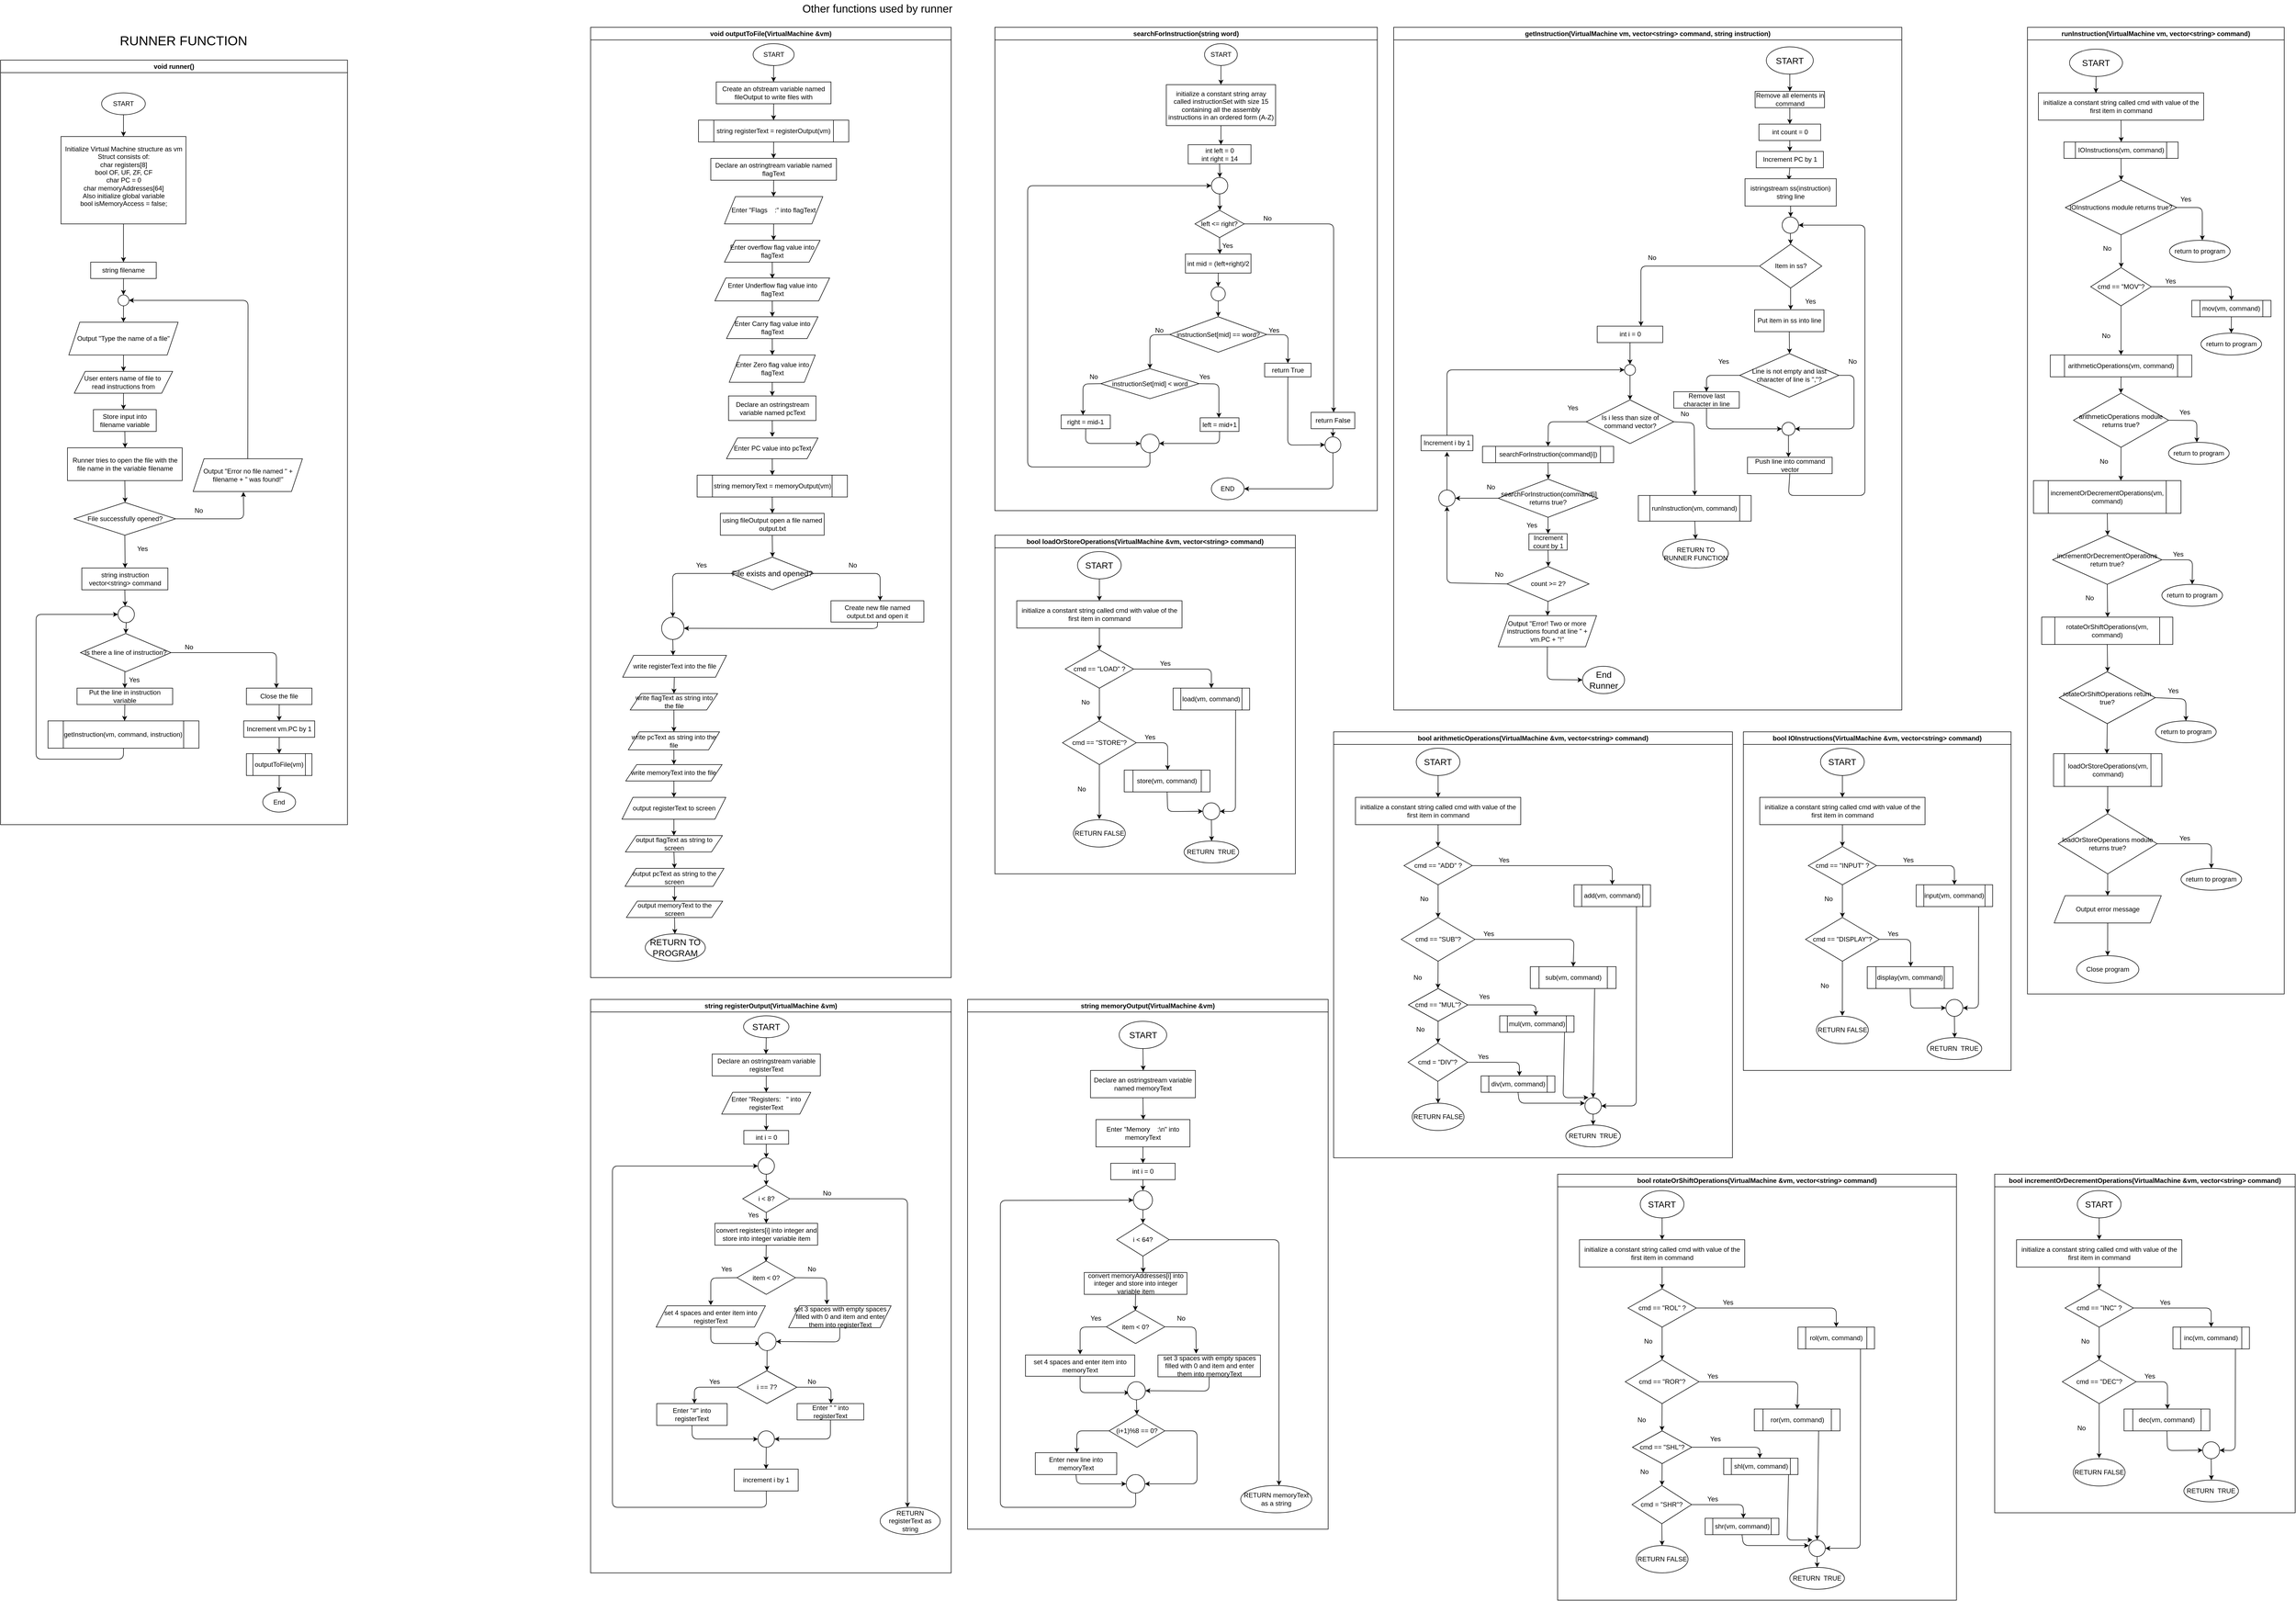 <mxfile>
    <diagram id="tOpUC_x_UmTDzg8uJLqQ" name="Runner">
        <mxGraphModel dx="4787" dy="1658" grid="1" gridSize="10" guides="1" tooltips="1" connect="1" arrows="1" fold="1" page="1" pageScale="1" pageWidth="850" pageHeight="1100" math="0" shadow="0">
            <root>
                <mxCell id="0"/>
                <mxCell id="1" parent="0"/>
                <mxCell id="81" value="searchForInstruction(string word)" style="swimlane;whiteSpace=wrap;html=1;" parent="1" vertex="1">
                    <mxGeometry x="-1530" y="-1030" width="700" height="885" as="geometry"/>
                </mxCell>
                <mxCell id="83" style="edgeStyle=none;html=1;exitX=0.5;exitY=1;exitDx=0;exitDy=0;" parent="81" source="82" edge="1">
                    <mxGeometry relative="1" as="geometry">
                        <mxPoint x="413.75" y="105" as="targetPoint"/>
                    </mxGeometry>
                </mxCell>
                <mxCell id="82" value="START" style="ellipse;whiteSpace=wrap;html=1;" parent="81" vertex="1">
                    <mxGeometry x="383.75" y="30" width="60" height="40" as="geometry"/>
                </mxCell>
                <mxCell id="85" style="edgeStyle=none;html=1;exitX=0.5;exitY=1;exitDx=0;exitDy=0;" parent="81" source="84" edge="1">
                    <mxGeometry relative="1" as="geometry">
                        <mxPoint x="413.75" y="215" as="targetPoint"/>
                    </mxGeometry>
                </mxCell>
                <mxCell id="84" value="initialize a constant string array called instructionSet with size 15 containing all the assembly instructions in an ordered form (A-Z)" style="rounded=0;whiteSpace=wrap;html=1;" parent="81" vertex="1">
                    <mxGeometry x="313.75" y="105" width="200" height="75" as="geometry"/>
                </mxCell>
                <mxCell id="88" style="edgeStyle=none;html=1;exitX=0.5;exitY=1;exitDx=0;exitDy=0;" parent="81" source="86" edge="1">
                    <mxGeometry relative="1" as="geometry">
                        <mxPoint x="411.75" y="275" as="targetPoint"/>
                    </mxGeometry>
                </mxCell>
                <mxCell id="86" value="int left = 0&lt;div&gt;int right = 14&lt;/div&gt;" style="rounded=0;whiteSpace=wrap;html=1;" parent="81" vertex="1">
                    <mxGeometry x="353.75" y="215" width="115" height="35" as="geometry"/>
                </mxCell>
                <mxCell id="90" style="edgeStyle=none;html=1;exitX=0.5;exitY=1;exitDx=0;exitDy=0;" parent="81" source="89" edge="1">
                    <mxGeometry relative="1" as="geometry">
                        <mxPoint x="411.75" y="335" as="targetPoint"/>
                    </mxGeometry>
                </mxCell>
                <mxCell id="89" value="" style="ellipse;whiteSpace=wrap;html=1;aspect=fixed;" parent="81" vertex="1">
                    <mxGeometry x="396.25" y="275" width="30" height="30" as="geometry"/>
                </mxCell>
                <mxCell id="92" style="edgeStyle=none;html=1;exitX=0.5;exitY=1;exitDx=0;exitDy=0;" parent="81" source="91" edge="1">
                    <mxGeometry relative="1" as="geometry">
                        <mxPoint x="411.75" y="415" as="targetPoint"/>
                    </mxGeometry>
                </mxCell>
                <mxCell id="120" style="edgeStyle=none;html=1;exitX=1;exitY=0.5;exitDx=0;exitDy=0;" parent="81" source="91" edge="1">
                    <mxGeometry relative="1" as="geometry">
                        <mxPoint x="620" y="705" as="targetPoint"/>
                        <Array as="points">
                            <mxPoint x="620" y="360"/>
                        </Array>
                    </mxGeometry>
                </mxCell>
                <mxCell id="91" value="left &amp;lt;= right?" style="rhombus;whiteSpace=wrap;html=1;" parent="81" vertex="1">
                    <mxGeometry x="366.25" y="335" width="90" height="50" as="geometry"/>
                </mxCell>
                <mxCell id="93" value="Yes" style="text;html=1;align=center;verticalAlign=middle;whiteSpace=wrap;rounded=0;" parent="81" vertex="1">
                    <mxGeometry x="396.25" y="385" width="60" height="30" as="geometry"/>
                </mxCell>
                <mxCell id="95" style="edgeStyle=none;html=1;exitX=0.5;exitY=1;exitDx=0;exitDy=0;" parent="81" source="94" edge="1">
                    <mxGeometry relative="1" as="geometry">
                        <mxPoint x="408.75" y="475" as="targetPoint"/>
                    </mxGeometry>
                </mxCell>
                <mxCell id="94" value="int mid = (left+right)/2" style="rounded=0;whiteSpace=wrap;html=1;" parent="81" vertex="1">
                    <mxGeometry x="348.75" y="415" width="120" height="35" as="geometry"/>
                </mxCell>
                <mxCell id="97" style="edgeStyle=none;html=1;exitX=1;exitY=0.5;exitDx=0;exitDy=0;entryX=0.5;entryY=0;entryDx=0;entryDy=0;" parent="81" source="96" target="98" edge="1">
                    <mxGeometry relative="1" as="geometry">
                        <mxPoint x="533.75" y="582" as="targetPoint"/>
                        <mxPoint x="497.5" y="554.5" as="sourcePoint"/>
                        <Array as="points">
                            <mxPoint x="536.75" y="563"/>
                        </Array>
                    </mxGeometry>
                </mxCell>
                <mxCell id="104" style="edgeStyle=none;html=1;exitX=0;exitY=0.5;exitDx=0;exitDy=0;" parent="81" source="96" edge="1">
                    <mxGeometry relative="1" as="geometry">
                        <mxPoint x="283.75" y="625" as="targetPoint"/>
                        <Array as="points">
                            <mxPoint x="283.75" y="563"/>
                        </Array>
                    </mxGeometry>
                </mxCell>
                <mxCell id="96" value="instructionSet[mid] == word?" style="rhombus;whiteSpace=wrap;html=1;" parent="81" vertex="1">
                    <mxGeometry x="320" y="530" width="177.5" height="65" as="geometry"/>
                </mxCell>
                <mxCell id="125" style="edgeStyle=none;html=1;exitX=0.5;exitY=1;exitDx=0;exitDy=0;entryX=0;entryY=0.5;entryDx=0;entryDy=0;" parent="81" source="98" target="123" edge="1">
                    <mxGeometry relative="1" as="geometry">
                        <Array as="points">
                            <mxPoint x="536" y="765"/>
                        </Array>
                    </mxGeometry>
                </mxCell>
                <mxCell id="98" value="return True" style="rounded=0;whiteSpace=wrap;html=1;" parent="81" vertex="1">
                    <mxGeometry x="493.75" y="615" width="85" height="25" as="geometry"/>
                </mxCell>
                <mxCell id="102" value="" style="edgeStyle=none;html=1;" parent="81" source="100" target="96" edge="1">
                    <mxGeometry relative="1" as="geometry"/>
                </mxCell>
                <mxCell id="100" value="" style="ellipse;whiteSpace=wrap;html=1;aspect=fixed;" parent="81" vertex="1">
                    <mxGeometry x="395.75" y="475" width="26" height="26" as="geometry"/>
                </mxCell>
                <mxCell id="106" style="edgeStyle=none;html=1;exitX=0;exitY=0.5;exitDx=0;exitDy=0;" parent="81" source="105" edge="1">
                    <mxGeometry relative="1" as="geometry">
                        <mxPoint x="161.25" y="710" as="targetPoint"/>
                        <Array as="points">
                            <mxPoint x="161.25" y="653"/>
                        </Array>
                    </mxGeometry>
                </mxCell>
                <mxCell id="112" style="edgeStyle=none;html=1;exitX=1;exitY=0.5;exitDx=0;exitDy=0;" parent="81" source="105" edge="1">
                    <mxGeometry relative="1" as="geometry">
                        <mxPoint x="410" y="715" as="targetPoint"/>
                        <Array as="points">
                            <mxPoint x="410" y="653"/>
                        </Array>
                    </mxGeometry>
                </mxCell>
                <mxCell id="105" value="instructionSet[mid] &amp;lt; word" style="rhombus;whiteSpace=wrap;html=1;" parent="81" vertex="1">
                    <mxGeometry x="193.75" y="625" width="180" height="55" as="geometry"/>
                </mxCell>
                <mxCell id="107" value="Yes" style="text;html=1;align=center;verticalAlign=middle;whiteSpace=wrap;rounded=0;" parent="81" vertex="1">
                    <mxGeometry x="481.25" y="540" width="60" height="30" as="geometry"/>
                </mxCell>
                <mxCell id="108" value="No" style="text;html=1;align=center;verticalAlign=middle;whiteSpace=wrap;rounded=0;" parent="81" vertex="1">
                    <mxGeometry x="271.25" y="540" width="60" height="30" as="geometry"/>
                </mxCell>
                <mxCell id="109" value="No" style="text;html=1;align=center;verticalAlign=middle;whiteSpace=wrap;rounded=0;" parent="81" vertex="1">
                    <mxGeometry x="151.25" y="625" width="60" height="30" as="geometry"/>
                </mxCell>
                <mxCell id="110" value="Yes" style="text;html=1;align=center;verticalAlign=middle;whiteSpace=wrap;rounded=0;" parent="81" vertex="1">
                    <mxGeometry x="353.75" y="625" width="60" height="30" as="geometry"/>
                </mxCell>
                <mxCell id="114" style="edgeStyle=none;html=1;exitX=0.5;exitY=1;exitDx=0;exitDy=0;entryX=0;entryY=0.5;entryDx=0;entryDy=0;" parent="81" source="111" target="116" edge="1">
                    <mxGeometry relative="1" as="geometry">
                        <mxPoint x="260" y="765" as="targetPoint"/>
                        <Array as="points">
                            <mxPoint x="166" y="762"/>
                        </Array>
                    </mxGeometry>
                </mxCell>
                <mxCell id="111" value="right = mid-1" style="rounded=0;whiteSpace=wrap;html=1;" parent="81" vertex="1">
                    <mxGeometry x="121.25" y="710" width="90" height="25" as="geometry"/>
                </mxCell>
                <mxCell id="117" style="edgeStyle=none;html=1;exitX=0.5;exitY=1;exitDx=0;exitDy=0;entryX=1;entryY=0.5;entryDx=0;entryDy=0;" parent="81" source="113" target="116" edge="1">
                    <mxGeometry relative="1" as="geometry">
                        <Array as="points">
                            <mxPoint x="411" y="762"/>
                        </Array>
                    </mxGeometry>
                </mxCell>
                <mxCell id="113" value="left = mid+1" style="rounded=0;whiteSpace=wrap;html=1;" parent="81" vertex="1">
                    <mxGeometry x="375.75" y="715" width="71" height="25" as="geometry"/>
                </mxCell>
                <mxCell id="119" style="edgeStyle=none;html=1;exitX=0.5;exitY=1;exitDx=0;exitDy=0;entryX=0;entryY=0.5;entryDx=0;entryDy=0;" parent="81" source="116" target="89" edge="1">
                    <mxGeometry relative="1" as="geometry">
                        <mxPoint x="100" y="455" as="targetPoint"/>
                        <Array as="points">
                            <mxPoint x="284" y="805"/>
                            <mxPoint x="60" y="805"/>
                            <mxPoint x="60" y="290"/>
                        </Array>
                    </mxGeometry>
                </mxCell>
                <mxCell id="116" value="" style="ellipse;whiteSpace=wrap;html=1;aspect=fixed;" parent="81" vertex="1">
                    <mxGeometry x="266.75" y="745" width="34" height="34" as="geometry"/>
                </mxCell>
                <mxCell id="121" value="No" style="text;html=1;align=center;verticalAlign=middle;whiteSpace=wrap;rounded=0;" parent="81" vertex="1">
                    <mxGeometry x="469" y="335" width="60" height="30" as="geometry"/>
                </mxCell>
                <mxCell id="124" style="edgeStyle=none;html=1;exitX=0.5;exitY=1;exitDx=0;exitDy=0;entryX=0.5;entryY=0;entryDx=0;entryDy=0;" parent="81" source="122" target="123" edge="1">
                    <mxGeometry relative="1" as="geometry">
                        <mxPoint x="619" y="745" as="targetPoint"/>
                    </mxGeometry>
                </mxCell>
                <mxCell id="122" value="return False" style="rounded=0;whiteSpace=wrap;html=1;" parent="81" vertex="1">
                    <mxGeometry x="578.75" y="705" width="80" height="30" as="geometry"/>
                </mxCell>
                <mxCell id="126" style="edgeStyle=none;html=1;exitX=0.5;exitY=1;exitDx=0;exitDy=0;entryX=1;entryY=0.5;entryDx=0;entryDy=0;" parent="81" source="123" target="128" edge="1">
                    <mxGeometry relative="1" as="geometry">
                        <mxPoint x="619" y="815" as="targetPoint"/>
                        <Array as="points">
                            <mxPoint x="619" y="845"/>
                        </Array>
                    </mxGeometry>
                </mxCell>
                <mxCell id="123" value="" style="ellipse;whiteSpace=wrap;html=1;aspect=fixed;" parent="81" vertex="1">
                    <mxGeometry x="604.25" y="750" width="29" height="29" as="geometry"/>
                </mxCell>
                <mxCell id="128" value="END" style="ellipse;whiteSpace=wrap;html=1;" parent="81" vertex="1">
                    <mxGeometry x="396.25" y="825" width="60" height="40" as="geometry"/>
                </mxCell>
                <mxCell id="JFNkGlz_tdMQZYll_2YN-228" value="getInstruction(VirtualMachine vm, vector&amp;lt;string&amp;gt; command, string instruction)" style="swimlane;whiteSpace=wrap;html=1;" parent="1" vertex="1">
                    <mxGeometry x="-800" y="-1030" width="930" height="1250" as="geometry"/>
                </mxCell>
                <mxCell id="JFNkGlz_tdMQZYll_2YN-229" style="edgeStyle=none;html=1;exitX=0.5;exitY=1;exitDx=0;exitDy=0;entryX=0.5;entryY=0;entryDx=0;entryDy=0;" parent="JFNkGlz_tdMQZYll_2YN-228" source="JFNkGlz_tdMQZYll_2YN-230" target="JFNkGlz_tdMQZYll_2YN-232" edge="1">
                    <mxGeometry relative="1" as="geometry">
                        <mxPoint x="726.5" y="137.25" as="targetPoint"/>
                    </mxGeometry>
                </mxCell>
                <mxCell id="JFNkGlz_tdMQZYll_2YN-230" value="Remove all elements in command" style="rounded=0;whiteSpace=wrap;html=1;" parent="JFNkGlz_tdMQZYll_2YN-228" vertex="1">
                    <mxGeometry x="661.5" y="117.25" width="127" height="30" as="geometry"/>
                </mxCell>
                <mxCell id="JFNkGlz_tdMQZYll_2YN-231" style="edgeStyle=none;html=1;exitX=0.5;exitY=1;exitDx=0;exitDy=0;entryX=0.5;entryY=0;entryDx=0;entryDy=0;" parent="JFNkGlz_tdMQZYll_2YN-228" source="JFNkGlz_tdMQZYll_2YN-232" target="JFNkGlz_tdMQZYll_2YN-234" edge="1">
                    <mxGeometry relative="1" as="geometry">
                        <mxPoint x="726.5" y="197.25" as="targetPoint"/>
                    </mxGeometry>
                </mxCell>
                <mxCell id="JFNkGlz_tdMQZYll_2YN-232" value="int count = 0" style="rounded=0;whiteSpace=wrap;html=1;" parent="JFNkGlz_tdMQZYll_2YN-228" vertex="1">
                    <mxGeometry x="668.5" y="177.25" width="113" height="30" as="geometry"/>
                </mxCell>
                <mxCell id="JFNkGlz_tdMQZYll_2YN-233" style="edgeStyle=none;html=1;exitX=0.5;exitY=1;exitDx=0;exitDy=0;entryX=0.479;entryY=0.055;entryDx=0;entryDy=0;entryPerimeter=0;" parent="JFNkGlz_tdMQZYll_2YN-228" source="JFNkGlz_tdMQZYll_2YN-234" target="JFNkGlz_tdMQZYll_2YN-236" edge="1">
                    <mxGeometry relative="1" as="geometry">
                        <mxPoint x="725.5" y="257.25" as="targetPoint"/>
                    </mxGeometry>
                </mxCell>
                <mxCell id="JFNkGlz_tdMQZYll_2YN-234" value="Increment PC by 1" style="rounded=0;whiteSpace=wrap;html=1;" parent="JFNkGlz_tdMQZYll_2YN-228" vertex="1">
                    <mxGeometry x="663.5" y="227.25" width="123" height="30" as="geometry"/>
                </mxCell>
                <mxCell id="JFNkGlz_tdMQZYll_2YN-235" style="edgeStyle=none;html=1;exitX=0.5;exitY=1;exitDx=0;exitDy=0;" parent="JFNkGlz_tdMQZYll_2YN-228" source="JFNkGlz_tdMQZYll_2YN-236" edge="1">
                    <mxGeometry relative="1" as="geometry">
                        <mxPoint x="726.5" y="347.25" as="targetPoint"/>
                    </mxGeometry>
                </mxCell>
                <mxCell id="JFNkGlz_tdMQZYll_2YN-236" value="istringstream ss(instruction)&lt;div&gt;string line&lt;/div&gt;" style="rounded=0;whiteSpace=wrap;html=1;" parent="JFNkGlz_tdMQZYll_2YN-228" vertex="1">
                    <mxGeometry x="643" y="277.25" width="167" height="50" as="geometry"/>
                </mxCell>
                <mxCell id="JFNkGlz_tdMQZYll_2YN-237" style="edgeStyle=none;html=1;exitX=0.5;exitY=1;exitDx=0;exitDy=0;" parent="JFNkGlz_tdMQZYll_2YN-228" source="JFNkGlz_tdMQZYll_2YN-238" edge="1">
                    <mxGeometry relative="1" as="geometry">
                        <mxPoint x="726.5" y="517.25" as="targetPoint"/>
                    </mxGeometry>
                </mxCell>
                <mxCell id="JFNkGlz_tdMQZYll_2YN-238" value="Item in ss?" style="rhombus;whiteSpace=wrap;html=1;" parent="JFNkGlz_tdMQZYll_2YN-228" vertex="1">
                    <mxGeometry x="669.5" y="397.25" width="114" height="80" as="geometry"/>
                </mxCell>
                <mxCell id="JFNkGlz_tdMQZYll_2YN-239" style="edgeStyle=none;html=1;exitX=0.5;exitY=1;exitDx=0;exitDy=0;entryX=0.5;entryY=0;entryDx=0;entryDy=0;" parent="JFNkGlz_tdMQZYll_2YN-228" source="JFNkGlz_tdMQZYll_2YN-240" target="JFNkGlz_tdMQZYll_2YN-238" edge="1">
                    <mxGeometry relative="1" as="geometry"/>
                </mxCell>
                <mxCell id="JFNkGlz_tdMQZYll_2YN-240" value="" style="ellipse;whiteSpace=wrap;html=1;aspect=fixed;" parent="JFNkGlz_tdMQZYll_2YN-228" vertex="1">
                    <mxGeometry x="711" y="347.25" width="30" height="30" as="geometry"/>
                </mxCell>
                <mxCell id="JFNkGlz_tdMQZYll_2YN-241" style="edgeStyle=none;html=1;exitX=1;exitY=0.5;exitDx=0;exitDy=0;entryX=1;entryY=0.5;entryDx=0;entryDy=0;" parent="JFNkGlz_tdMQZYll_2YN-228" source="JFNkGlz_tdMQZYll_2YN-243" target="JFNkGlz_tdMQZYll_2YN-251" edge="1">
                    <mxGeometry relative="1" as="geometry">
                        <mxPoint x="872.5" y="747.25" as="targetPoint"/>
                        <Array as="points">
                            <mxPoint x="842.5" y="637.25"/>
                            <mxPoint x="842.5" y="735.25"/>
                        </Array>
                    </mxGeometry>
                </mxCell>
                <mxCell id="JFNkGlz_tdMQZYll_2YN-242" style="edgeStyle=none;html=1;exitX=0;exitY=0.5;exitDx=0;exitDy=0;entryX=0.5;entryY=0;entryDx=0;entryDy=0;" parent="JFNkGlz_tdMQZYll_2YN-228" source="JFNkGlz_tdMQZYll_2YN-243" target="JFNkGlz_tdMQZYll_2YN-249" edge="1">
                    <mxGeometry relative="1" as="geometry">
                        <Array as="points">
                            <mxPoint x="572.5" y="637.25"/>
                        </Array>
                    </mxGeometry>
                </mxCell>
                <mxCell id="JFNkGlz_tdMQZYll_2YN-243" value="Line is not empty and last character of line is &quot;,&quot;?" style="rhombus;whiteSpace=wrap;html=1;" parent="JFNkGlz_tdMQZYll_2YN-228" vertex="1">
                    <mxGeometry x="633.25" y="597.25" width="181.5" height="80" as="geometry"/>
                </mxCell>
                <mxCell id="JFNkGlz_tdMQZYll_2YN-244" style="edgeStyle=none;html=1;exitX=0.5;exitY=1;exitDx=0;exitDy=0;" parent="JFNkGlz_tdMQZYll_2YN-228" source="JFNkGlz_tdMQZYll_2YN-245" edge="1">
                    <mxGeometry relative="1" as="geometry">
                        <mxPoint x="724.5" y="597.25" as="targetPoint"/>
                    </mxGeometry>
                </mxCell>
                <mxCell id="JFNkGlz_tdMQZYll_2YN-245" value="Put item in ss into line" style="rounded=0;whiteSpace=wrap;html=1;" parent="JFNkGlz_tdMQZYll_2YN-228" vertex="1">
                    <mxGeometry x="660.5" y="517.25" width="127" height="40" as="geometry"/>
                </mxCell>
                <mxCell id="JFNkGlz_tdMQZYll_2YN-246" value="Yes" style="text;html=1;align=center;verticalAlign=middle;whiteSpace=wrap;rounded=0;" parent="JFNkGlz_tdMQZYll_2YN-228" vertex="1">
                    <mxGeometry x="573.5" y="597.25" width="60" height="30" as="geometry"/>
                </mxCell>
                <mxCell id="JFNkGlz_tdMQZYll_2YN-247" value="No" style="text;html=1;align=center;verticalAlign=middle;whiteSpace=wrap;rounded=0;" parent="JFNkGlz_tdMQZYll_2YN-228" vertex="1">
                    <mxGeometry x="809.5" y="597.25" width="60" height="30" as="geometry"/>
                </mxCell>
                <mxCell id="JFNkGlz_tdMQZYll_2YN-248" style="edgeStyle=none;html=1;exitX=0.5;exitY=1;exitDx=0;exitDy=0;" parent="JFNkGlz_tdMQZYll_2YN-228" source="JFNkGlz_tdMQZYll_2YN-249" target="JFNkGlz_tdMQZYll_2YN-251" edge="1">
                    <mxGeometry relative="1" as="geometry">
                        <mxPoint x="572.5" y="697.25" as="sourcePoint"/>
                        <Array as="points">
                            <mxPoint x="572.5" y="735.25"/>
                        </Array>
                    </mxGeometry>
                </mxCell>
                <mxCell id="JFNkGlz_tdMQZYll_2YN-249" value="Remove last character in line" style="rounded=0;whiteSpace=wrap;html=1;" parent="JFNkGlz_tdMQZYll_2YN-228" vertex="1">
                    <mxGeometry x="512.5" y="667.25" width="120" height="30" as="geometry"/>
                </mxCell>
                <mxCell id="JFNkGlz_tdMQZYll_2YN-250" style="edgeStyle=none;html=1;exitX=0.5;exitY=1;exitDx=0;exitDy=0;" parent="JFNkGlz_tdMQZYll_2YN-228" source="JFNkGlz_tdMQZYll_2YN-251" edge="1">
                    <mxGeometry relative="1" as="geometry">
                        <mxPoint x="722.5" y="787.25" as="targetPoint"/>
                    </mxGeometry>
                </mxCell>
                <mxCell id="JFNkGlz_tdMQZYll_2YN-251" value="" style="ellipse;whiteSpace=wrap;html=1;aspect=fixed;" parent="JFNkGlz_tdMQZYll_2YN-228" vertex="1">
                    <mxGeometry x="710.5" y="723.25" width="24" height="24" as="geometry"/>
                </mxCell>
                <mxCell id="JFNkGlz_tdMQZYll_2YN-252" style="edgeStyle=none;html=1;exitX=0.5;exitY=1;exitDx=0;exitDy=0;entryX=1;entryY=0.5;entryDx=0;entryDy=0;" parent="JFNkGlz_tdMQZYll_2YN-228" source="JFNkGlz_tdMQZYll_2YN-253" target="JFNkGlz_tdMQZYll_2YN-240" edge="1">
                    <mxGeometry relative="1" as="geometry">
                        <mxPoint x="982.5" y="47.25" as="targetPoint"/>
                        <Array as="points">
                            <mxPoint x="722.5" y="857.25"/>
                            <mxPoint x="862.5" y="857.25"/>
                            <mxPoint x="862.5" y="362.25"/>
                        </Array>
                    </mxGeometry>
                </mxCell>
                <mxCell id="JFNkGlz_tdMQZYll_2YN-253" value="Push line into command vector" style="rounded=0;whiteSpace=wrap;html=1;" parent="JFNkGlz_tdMQZYll_2YN-228" vertex="1">
                    <mxGeometry x="647.5" y="787.25" width="155" height="30" as="geometry"/>
                </mxCell>
                <mxCell id="JFNkGlz_tdMQZYll_2YN-254" value="Yes" style="text;html=1;align=center;verticalAlign=middle;whiteSpace=wrap;rounded=0;" parent="JFNkGlz_tdMQZYll_2YN-228" vertex="1">
                    <mxGeometry x="732.5" y="487.25" width="60" height="30" as="geometry"/>
                </mxCell>
                <mxCell id="JFNkGlz_tdMQZYll_2YN-255" style="edgeStyle=none;html=1;exitX=0;exitY=0.5;exitDx=0;exitDy=0;" parent="JFNkGlz_tdMQZYll_2YN-228" edge="1">
                    <mxGeometry relative="1" as="geometry">
                        <mxPoint x="452.5" y="547.25" as="targetPoint"/>
                        <Array as="points">
                            <mxPoint x="452.5" y="437.25"/>
                        </Array>
                        <mxPoint x="668.5" y="437.25" as="sourcePoint"/>
                    </mxGeometry>
                </mxCell>
                <mxCell id="JFNkGlz_tdMQZYll_2YN-256" value="No" style="text;html=1;align=center;verticalAlign=middle;whiteSpace=wrap;rounded=0;" parent="JFNkGlz_tdMQZYll_2YN-228" vertex="1">
                    <mxGeometry x="442.5" y="407.25" width="60" height="30" as="geometry"/>
                </mxCell>
                <mxCell id="JFNkGlz_tdMQZYll_2YN-257" style="edgeStyle=none;html=1;exitX=0.5;exitY=1;exitDx=0;exitDy=0;" parent="JFNkGlz_tdMQZYll_2YN-228" source="JFNkGlz_tdMQZYll_2YN-258" edge="1">
                    <mxGeometry relative="1" as="geometry">
                        <mxPoint x="432.5" y="617.25" as="targetPoint"/>
                    </mxGeometry>
                </mxCell>
                <mxCell id="JFNkGlz_tdMQZYll_2YN-258" value="int i = 0" style="rounded=0;whiteSpace=wrap;html=1;" parent="JFNkGlz_tdMQZYll_2YN-228" vertex="1">
                    <mxGeometry x="372.5" y="547.25" width="120" height="30" as="geometry"/>
                </mxCell>
                <mxCell id="JFNkGlz_tdMQZYll_2YN-259" style="edgeStyle=none;html=1;exitX=0;exitY=0.5;exitDx=0;exitDy=0;" parent="JFNkGlz_tdMQZYll_2YN-228" source="JFNkGlz_tdMQZYll_2YN-260" edge="1">
                    <mxGeometry relative="1" as="geometry">
                        <mxPoint x="282.5" y="767.25" as="targetPoint"/>
                        <Array as="points">
                            <mxPoint x="283" y="722.25"/>
                        </Array>
                    </mxGeometry>
                </mxCell>
                <mxCell id="JFNkGlz_tdMQZYll_2YN-284" style="edgeStyle=none;html=1;exitX=1;exitY=0.5;exitDx=0;exitDy=0;entryX=0.5;entryY=0;entryDx=0;entryDy=0;" parent="JFNkGlz_tdMQZYll_2YN-228" source="JFNkGlz_tdMQZYll_2YN-260" target="JFNkGlz_tdMQZYll_2YN-285" edge="1">
                    <mxGeometry relative="1" as="geometry">
                        <mxPoint x="550" y="854.25" as="targetPoint"/>
                        <Array as="points">
                            <mxPoint x="550" y="724.25"/>
                        </Array>
                    </mxGeometry>
                </mxCell>
                <mxCell id="JFNkGlz_tdMQZYll_2YN-260" value="Is i less than size of command vector?" style="rhombus;whiteSpace=wrap;html=1;" parent="JFNkGlz_tdMQZYll_2YN-228" vertex="1">
                    <mxGeometry x="352.5" y="682.25" width="160" height="80" as="geometry"/>
                </mxCell>
                <mxCell id="JFNkGlz_tdMQZYll_2YN-261" style="edgeStyle=none;html=1;exitX=0.5;exitY=1;exitDx=0;exitDy=0;entryX=0.5;entryY=0;entryDx=0;entryDy=0;" parent="JFNkGlz_tdMQZYll_2YN-228" source="JFNkGlz_tdMQZYll_2YN-262" target="JFNkGlz_tdMQZYll_2YN-260" edge="1">
                    <mxGeometry relative="1" as="geometry"/>
                </mxCell>
                <mxCell id="JFNkGlz_tdMQZYll_2YN-262" value="" style="ellipse;whiteSpace=wrap;html=1;aspect=fixed;" parent="JFNkGlz_tdMQZYll_2YN-228" vertex="1">
                    <mxGeometry x="422.5" y="617.25" width="20" height="20" as="geometry"/>
                </mxCell>
                <mxCell id="JFNkGlz_tdMQZYll_2YN-263" value="Yes" style="text;html=1;align=center;verticalAlign=middle;whiteSpace=wrap;rounded=0;" parent="JFNkGlz_tdMQZYll_2YN-228" vertex="1">
                    <mxGeometry x="297.5" y="682.25" width="60" height="30" as="geometry"/>
                </mxCell>
                <mxCell id="JFNkGlz_tdMQZYll_2YN-264" style="edgeStyle=none;html=1;exitX=0.5;exitY=1;exitDx=0;exitDy=0;" parent="JFNkGlz_tdMQZYll_2YN-228" source="JFNkGlz_tdMQZYll_2YN-265" edge="1">
                    <mxGeometry relative="1" as="geometry">
                        <mxPoint x="282.944" y="827.25" as="targetPoint"/>
                    </mxGeometry>
                </mxCell>
                <mxCell id="JFNkGlz_tdMQZYll_2YN-265" value="searchForInstruction(command[i])" style="shape=process;whiteSpace=wrap;html=1;backgroundOutline=1;" parent="JFNkGlz_tdMQZYll_2YN-228" vertex="1">
                    <mxGeometry x="162.5" y="767.25" width="240" height="30" as="geometry"/>
                </mxCell>
                <mxCell id="JFNkGlz_tdMQZYll_2YN-266" style="edgeStyle=none;html=1;exitX=0.5;exitY=1;exitDx=0;exitDy=0;entryX=0.5;entryY=0;entryDx=0;entryDy=0;" parent="JFNkGlz_tdMQZYll_2YN-228" source="JFNkGlz_tdMQZYll_2YN-268" target="JFNkGlz_tdMQZYll_2YN-270" edge="1">
                    <mxGeometry relative="1" as="geometry"/>
                </mxCell>
                <mxCell id="JFNkGlz_tdMQZYll_2YN-267" style="edgeStyle=none;html=1;exitX=0;exitY=0.5;exitDx=0;exitDy=0;entryX=1;entryY=0.5;entryDx=0;entryDy=0;" parent="JFNkGlz_tdMQZYll_2YN-228" source="JFNkGlz_tdMQZYll_2YN-268" target="JFNkGlz_tdMQZYll_2YN-277" edge="1">
                    <mxGeometry relative="1" as="geometry">
                        <mxPoint x="102.5" y="862.361" as="targetPoint"/>
                    </mxGeometry>
                </mxCell>
                <mxCell id="JFNkGlz_tdMQZYll_2YN-268" value="&amp;nbsp;searchForInstruction(command[i] returns true?" style="rhombus;whiteSpace=wrap;html=1;" parent="JFNkGlz_tdMQZYll_2YN-228" vertex="1">
                    <mxGeometry x="191.25" y="827.25" width="182.5" height="70" as="geometry"/>
                </mxCell>
                <mxCell id="JFNkGlz_tdMQZYll_2YN-269" style="edgeStyle=none;html=1;exitX=0.5;exitY=1;exitDx=0;exitDy=0;" parent="JFNkGlz_tdMQZYll_2YN-228" source="JFNkGlz_tdMQZYll_2YN-270" edge="1">
                    <mxGeometry relative="1" as="geometry">
                        <mxPoint x="282.944" y="987.25" as="targetPoint"/>
                    </mxGeometry>
                </mxCell>
                <mxCell id="JFNkGlz_tdMQZYll_2YN-270" value="Increment count by 1" style="rounded=0;whiteSpace=wrap;html=1;" parent="JFNkGlz_tdMQZYll_2YN-228" vertex="1">
                    <mxGeometry x="247.5" y="927.25" width="70" height="30" as="geometry"/>
                </mxCell>
                <mxCell id="JFNkGlz_tdMQZYll_2YN-271" style="edgeStyle=none;html=1;exitX=0.5;exitY=1;exitDx=0;exitDy=0;" parent="JFNkGlz_tdMQZYll_2YN-228" source="JFNkGlz_tdMQZYll_2YN-273" edge="1">
                    <mxGeometry relative="1" as="geometry">
                        <mxPoint x="281.5" y="1077.25" as="targetPoint"/>
                    </mxGeometry>
                </mxCell>
                <mxCell id="JFNkGlz_tdMQZYll_2YN-272" style="edgeStyle=none;html=1;exitX=0;exitY=0.5;exitDx=0;exitDy=0;entryX=0.5;entryY=1;entryDx=0;entryDy=0;" parent="JFNkGlz_tdMQZYll_2YN-228" source="JFNkGlz_tdMQZYll_2YN-273" target="JFNkGlz_tdMQZYll_2YN-277" edge="1">
                    <mxGeometry relative="1" as="geometry">
                        <mxPoint x="82.5" y="877.25" as="targetPoint"/>
                        <Array as="points">
                            <mxPoint x="97.5" y="1017.25"/>
                        </Array>
                    </mxGeometry>
                </mxCell>
                <mxCell id="JFNkGlz_tdMQZYll_2YN-273" value="count &amp;gt;= 2?" style="rhombus;whiteSpace=wrap;html=1;" parent="JFNkGlz_tdMQZYll_2YN-228" vertex="1">
                    <mxGeometry x="207.5" y="987.25" width="150" height="64" as="geometry"/>
                </mxCell>
                <mxCell id="JFNkGlz_tdMQZYll_2YN-274" value="No" style="text;html=1;align=center;verticalAlign=middle;whiteSpace=wrap;rounded=0;" parent="JFNkGlz_tdMQZYll_2YN-228" vertex="1">
                    <mxGeometry x="162.5" y="987.25" width="60" height="30" as="geometry"/>
                </mxCell>
                <mxCell id="JFNkGlz_tdMQZYll_2YN-275" value="Yes" style="text;html=1;align=center;verticalAlign=middle;whiteSpace=wrap;rounded=0;" parent="JFNkGlz_tdMQZYll_2YN-228" vertex="1">
                    <mxGeometry x="222.5" y="897.25" width="60" height="30" as="geometry"/>
                </mxCell>
                <mxCell id="JFNkGlz_tdMQZYll_2YN-276" style="edgeStyle=none;html=1;exitX=0.5;exitY=0;exitDx=0;exitDy=0;" parent="JFNkGlz_tdMQZYll_2YN-228" source="JFNkGlz_tdMQZYll_2YN-277" edge="1">
                    <mxGeometry relative="1" as="geometry">
                        <mxPoint x="97.5" y="777.25" as="targetPoint"/>
                        <Array as="points"/>
                    </mxGeometry>
                </mxCell>
                <mxCell id="JFNkGlz_tdMQZYll_2YN-277" value="" style="ellipse;whiteSpace=wrap;html=1;aspect=fixed;" parent="JFNkGlz_tdMQZYll_2YN-228" vertex="1">
                    <mxGeometry x="82.5" y="847.25" width="30" height="30" as="geometry"/>
                </mxCell>
                <mxCell id="JFNkGlz_tdMQZYll_2YN-278" value="No" style="text;html=1;align=center;verticalAlign=middle;whiteSpace=wrap;rounded=0;" parent="JFNkGlz_tdMQZYll_2YN-228" vertex="1">
                    <mxGeometry x="147.5" y="827.25" width="60" height="30" as="geometry"/>
                </mxCell>
                <mxCell id="JFNkGlz_tdMQZYll_2YN-283" style="edgeStyle=none;html=1;exitX=0.5;exitY=1;exitDx=0;exitDy=0;entryX=0;entryY=0.5;entryDx=0;entryDy=0;" parent="JFNkGlz_tdMQZYll_2YN-228" source="JFNkGlz_tdMQZYll_2YN-279" target="JFNkGlz_tdMQZYll_2YN-282" edge="1">
                    <mxGeometry relative="1" as="geometry">
                        <Array as="points">
                            <mxPoint x="281" y="1194.25"/>
                        </Array>
                    </mxGeometry>
                </mxCell>
                <mxCell id="JFNkGlz_tdMQZYll_2YN-279" value="Output &quot;Error! Two or more instructions found at line &quot; + vm.PC + &quot;!&quot;" style="shape=parallelogram;perimeter=parallelogramPerimeter;whiteSpace=wrap;html=1;fixedSize=1;" parent="JFNkGlz_tdMQZYll_2YN-228" vertex="1">
                    <mxGeometry x="191.25" y="1077.25" width="180" height="57" as="geometry"/>
                </mxCell>
                <mxCell id="JFNkGlz_tdMQZYll_2YN-280" style="edgeStyle=none;html=1;exitX=0.5;exitY=0;exitDx=0;exitDy=0;entryX=0;entryY=0.5;entryDx=0;entryDy=0;" parent="JFNkGlz_tdMQZYll_2YN-228" source="JFNkGlz_tdMQZYll_2YN-281" target="JFNkGlz_tdMQZYll_2YN-262" edge="1">
                    <mxGeometry relative="1" as="geometry">
                        <Array as="points">
                            <mxPoint x="97.5" y="627.25"/>
                        </Array>
                    </mxGeometry>
                </mxCell>
                <mxCell id="JFNkGlz_tdMQZYll_2YN-281" value="Increment i by 1" style="rounded=0;whiteSpace=wrap;html=1;" parent="JFNkGlz_tdMQZYll_2YN-228" vertex="1">
                    <mxGeometry x="50" y="747.25" width="95" height="28" as="geometry"/>
                </mxCell>
                <mxCell id="JFNkGlz_tdMQZYll_2YN-282" value="&lt;font style=&quot;font-size: 16px;&quot;&gt;End Runner&lt;/font&gt;" style="ellipse;whiteSpace=wrap;html=1;" parent="JFNkGlz_tdMQZYll_2YN-228" vertex="1">
                    <mxGeometry x="345.5" y="1170" width="77" height="50" as="geometry"/>
                </mxCell>
                <mxCell id="639" style="edgeStyle=none;html=1;exitX=0.5;exitY=1;exitDx=0;exitDy=0;entryX=0.5;entryY=0;entryDx=0;entryDy=0;" parent="JFNkGlz_tdMQZYll_2YN-228" source="JFNkGlz_tdMQZYll_2YN-285" target="638" edge="1">
                    <mxGeometry relative="1" as="geometry"/>
                </mxCell>
                <mxCell id="JFNkGlz_tdMQZYll_2YN-285" value="runInstruction(vm, command)" style="shape=process;whiteSpace=wrap;html=1;backgroundOutline=1;" parent="JFNkGlz_tdMQZYll_2YN-228" vertex="1">
                    <mxGeometry x="447.75" y="857.25" width="206.5" height="47" as="geometry"/>
                </mxCell>
                <mxCell id="213" style="edgeStyle=none;html=1;exitX=0.5;exitY=1;exitDx=0;exitDy=0;" parent="JFNkGlz_tdMQZYll_2YN-228" source="212" target="JFNkGlz_tdMQZYll_2YN-230" edge="1">
                    <mxGeometry relative="1" as="geometry"/>
                </mxCell>
                <mxCell id="212" value="&lt;font style=&quot;font-size: 16px;&quot;&gt;START&lt;/font&gt;" style="ellipse;whiteSpace=wrap;html=1;" parent="JFNkGlz_tdMQZYll_2YN-228" vertex="1">
                    <mxGeometry x="682" y="35.75" width="86" height="50" as="geometry"/>
                </mxCell>
                <mxCell id="637" value="No" style="text;html=1;align=center;verticalAlign=middle;whiteSpace=wrap;rounded=0;" parent="JFNkGlz_tdMQZYll_2YN-228" vertex="1">
                    <mxGeometry x="502.5" y="693.25" width="60" height="30" as="geometry"/>
                </mxCell>
                <mxCell id="638" value="RETURN TO RUNNER FUNCTION" style="ellipse;whiteSpace=wrap;html=1;" parent="JFNkGlz_tdMQZYll_2YN-228" vertex="1">
                    <mxGeometry x="492.5" y="937.25" width="120" height="52.75" as="geometry"/>
                </mxCell>
                <mxCell id="211" value="runInstruction(VirtualMachine vm, vector&amp;lt;string&amp;gt; command)" style="swimlane;whiteSpace=wrap;html=1;" parent="1" vertex="1">
                    <mxGeometry x="360" y="-1030" width="470" height="1770" as="geometry"/>
                </mxCell>
                <mxCell id="214" value="&lt;font style=&quot;font-size: 16px;&quot;&gt;START&lt;/font&gt;" style="ellipse;whiteSpace=wrap;html=1;" parent="211" vertex="1">
                    <mxGeometry x="77" y="40" width="97" height="50" as="geometry"/>
                </mxCell>
                <mxCell id="617" style="edgeStyle=none;html=1;exitX=0.5;exitY=1;exitDx=0;exitDy=0;" parent="211" source="615" edge="1">
                    <mxGeometry relative="1" as="geometry">
                        <mxPoint x="171.556" y="210" as="targetPoint"/>
                    </mxGeometry>
                </mxCell>
                <mxCell id="615" value="initialize a constant string called cmd with value of the first item in command" style="rounded=0;whiteSpace=wrap;html=1;" parent="211" vertex="1">
                    <mxGeometry x="20" y="120" width="302.5" height="50" as="geometry"/>
                </mxCell>
                <mxCell id="616" style="edgeStyle=none;html=1;exitX=0.5;exitY=1;exitDx=0;exitDy=0;entryX=0.348;entryY=0.004;entryDx=0;entryDy=0;entryPerimeter=0;" parent="211" source="214" target="615" edge="1">
                    <mxGeometry relative="1" as="geometry"/>
                </mxCell>
                <mxCell id="619" style="edgeStyle=none;html=1;exitX=0.5;exitY=1;exitDx=0;exitDy=0;" parent="211" source="618" edge="1">
                    <mxGeometry relative="1" as="geometry">
                        <mxPoint x="171.556" y="280" as="targetPoint"/>
                    </mxGeometry>
                </mxCell>
                <mxCell id="618" value="IOInstructions(vm, command)" style="shape=process;whiteSpace=wrap;html=1;backgroundOutline=1;" parent="211" vertex="1">
                    <mxGeometry x="66.75" y="210" width="209" height="30" as="geometry"/>
                </mxCell>
                <mxCell id="621" style="edgeStyle=none;html=1;exitX=0.5;exitY=1;exitDx=0;exitDy=0;" parent="211" source="620" edge="1">
                    <mxGeometry relative="1" as="geometry">
                        <mxPoint x="171.556" y="440" as="targetPoint"/>
                    </mxGeometry>
                </mxCell>
                <mxCell id="631" style="edgeStyle=none;html=1;exitX=1;exitY=0.5;exitDx=0;exitDy=0;" parent="211" source="620" edge="1">
                    <mxGeometry relative="1" as="geometry">
                        <mxPoint x="320" y="390" as="targetPoint"/>
                        <Array as="points">
                            <mxPoint x="320" y="330"/>
                        </Array>
                    </mxGeometry>
                </mxCell>
                <mxCell id="620" value="IOInstructions module returns true?" style="rhombus;whiteSpace=wrap;html=1;" parent="211" vertex="1">
                    <mxGeometry x="69.37" y="280" width="203.75" height="100" as="geometry"/>
                </mxCell>
                <mxCell id="627" style="edgeStyle=none;html=1;exitX=1;exitY=0.5;exitDx=0;exitDy=0;entryX=0.5;entryY=0;entryDx=0;entryDy=0;" parent="211" source="622" target="628" edge="1">
                    <mxGeometry relative="1" as="geometry">
                        <mxPoint x="260" y="500" as="targetPoint"/>
                        <Array as="points">
                            <mxPoint x="373" y="475"/>
                        </Array>
                    </mxGeometry>
                </mxCell>
                <mxCell id="636" style="edgeStyle=none;html=1;exitX=0.5;exitY=1;exitDx=0;exitDy=0;entryX=0.5;entryY=0;entryDx=0;entryDy=0;" parent="211" source="622" target="640" edge="1">
                    <mxGeometry relative="1" as="geometry">
                        <mxPoint x="171.368" y="570" as="targetPoint"/>
                    </mxGeometry>
                </mxCell>
                <mxCell id="622" value="cmd == &quot;MOV&quot;?" style="rhombus;whiteSpace=wrap;html=1;" parent="211" vertex="1">
                    <mxGeometry x="115.74" y="440" width="111" height="70" as="geometry"/>
                </mxCell>
                <mxCell id="629" style="edgeStyle=none;html=1;exitX=0.5;exitY=1;exitDx=0;exitDy=0;entryX=0.5;entryY=0;entryDx=0;entryDy=0;" parent="211" source="628" target="630" edge="1">
                    <mxGeometry relative="1" as="geometry">
                        <mxPoint x="287.359" y="550" as="targetPoint"/>
                    </mxGeometry>
                </mxCell>
                <mxCell id="628" value="mov(vm, command)" style="shape=process;whiteSpace=wrap;html=1;backgroundOutline=1;" parent="211" vertex="1">
                    <mxGeometry x="300.74" y="500" width="145" height="30" as="geometry"/>
                </mxCell>
                <mxCell id="630" value="return to program" style="ellipse;whiteSpace=wrap;html=1;" parent="211" vertex="1">
                    <mxGeometry x="317.5" y="560" width="111" height="40" as="geometry"/>
                </mxCell>
                <mxCell id="632" value="return to program" style="ellipse;whiteSpace=wrap;html=1;" parent="211" vertex="1">
                    <mxGeometry x="260" y="390" width="111" height="40" as="geometry"/>
                </mxCell>
                <mxCell id="633" value="Yes" style="text;html=1;align=center;verticalAlign=middle;whiteSpace=wrap;rounded=0;" parent="211" vertex="1">
                    <mxGeometry x="260" y="300" width="60" height="30" as="geometry"/>
                </mxCell>
                <mxCell id="634" value="Yes" style="text;html=1;align=center;verticalAlign=middle;whiteSpace=wrap;rounded=0;" parent="211" vertex="1">
                    <mxGeometry x="232" y="450" width="60" height="30" as="geometry"/>
                </mxCell>
                <mxCell id="635" value="No" style="text;html=1;align=center;verticalAlign=middle;whiteSpace=wrap;rounded=0;" parent="211" vertex="1">
                    <mxGeometry x="116" y="390" width="60" height="30" as="geometry"/>
                </mxCell>
                <mxCell id="641" style="edgeStyle=none;html=1;exitX=0.5;exitY=1;exitDx=0;exitDy=0;" parent="211" source="640" edge="1">
                    <mxGeometry relative="1" as="geometry">
                        <mxPoint x="171" y="670" as="targetPoint"/>
                    </mxGeometry>
                </mxCell>
                <mxCell id="640" value="arithmeticOperations(vm, command)" style="shape=process;whiteSpace=wrap;html=1;backgroundOutline=1;" parent="211" vertex="1">
                    <mxGeometry x="41.74" y="600" width="259" height="40" as="geometry"/>
                </mxCell>
                <mxCell id="643" style="edgeStyle=none;html=1;exitX=1;exitY=0.5;exitDx=0;exitDy=0;" parent="211" source="642" edge="1">
                    <mxGeometry relative="1" as="geometry">
                        <mxPoint x="310" y="760" as="targetPoint"/>
                        <Array as="points">
                            <mxPoint x="310" y="720"/>
                        </Array>
                    </mxGeometry>
                </mxCell>
                <mxCell id="645" style="edgeStyle=none;html=1;exitX=0.5;exitY=1;exitDx=0;exitDy=0;" parent="211" source="642" edge="1">
                    <mxGeometry relative="1" as="geometry">
                        <mxPoint x="171" y="830" as="targetPoint"/>
                    </mxGeometry>
                </mxCell>
                <mxCell id="642" value="arithmeticOperations module returns true?" style="rhombus;whiteSpace=wrap;html=1;" parent="211" vertex="1">
                    <mxGeometry x="84.24" y="670" width="174" height="99" as="geometry"/>
                </mxCell>
                <mxCell id="644" value="return to program" style="ellipse;whiteSpace=wrap;html=1;" parent="211" vertex="1">
                    <mxGeometry x="258.24" y="760" width="111" height="40" as="geometry"/>
                </mxCell>
                <mxCell id="646" value="No" style="text;html=1;align=center;verticalAlign=middle;whiteSpace=wrap;rounded=0;" parent="211" vertex="1">
                    <mxGeometry x="114" y="550" width="60" height="30" as="geometry"/>
                </mxCell>
                <mxCell id="647" value="No" style="text;html=1;align=center;verticalAlign=middle;whiteSpace=wrap;rounded=0;" parent="211" vertex="1">
                    <mxGeometry x="110" y="780" width="60" height="30" as="geometry"/>
                </mxCell>
                <mxCell id="648" value="Yes" style="text;html=1;align=center;verticalAlign=middle;whiteSpace=wrap;rounded=0;" parent="211" vertex="1">
                    <mxGeometry x="257.5" y="690" width="60" height="30" as="geometry"/>
                </mxCell>
                <mxCell id="650" style="edgeStyle=none;html=1;exitX=0.5;exitY=1;exitDx=0;exitDy=0;" parent="211" source="649" edge="1">
                    <mxGeometry relative="1" as="geometry">
                        <mxPoint x="146.714" y="930" as="targetPoint"/>
                    </mxGeometry>
                </mxCell>
                <mxCell id="649" value="incrementOrDecrementOperations(vm, command)" style="shape=process;whiteSpace=wrap;html=1;backgroundOutline=1;" parent="211" vertex="1">
                    <mxGeometry x="11" y="830" width="270" height="60" as="geometry"/>
                </mxCell>
                <mxCell id="652" style="edgeStyle=none;html=1;exitX=0.5;exitY=1;exitDx=0;exitDy=0;" parent="211" source="651" edge="1">
                    <mxGeometry relative="1" as="geometry">
                        <mxPoint x="146.714" y="1080" as="targetPoint"/>
                    </mxGeometry>
                </mxCell>
                <mxCell id="653" style="edgeStyle=none;html=1;exitX=1;exitY=0.5;exitDx=0;exitDy=0;entryX=0.5;entryY=0;entryDx=0;entryDy=0;" parent="211" source="651" target="654" edge="1">
                    <mxGeometry relative="1" as="geometry">
                        <mxPoint x="310" y="1020" as="targetPoint"/>
                        <Array as="points">
                            <mxPoint x="302" y="975"/>
                        </Array>
                    </mxGeometry>
                </mxCell>
                <mxCell id="651" value="incrementOrDecrementOperations return true?" style="rhombus;whiteSpace=wrap;html=1;" parent="211" vertex="1">
                    <mxGeometry x="46" y="930" width="200" height="90" as="geometry"/>
                </mxCell>
                <mxCell id="654" value="return to program" style="ellipse;whiteSpace=wrap;html=1;" parent="211" vertex="1">
                    <mxGeometry x="246" y="1020" width="111" height="40" as="geometry"/>
                </mxCell>
                <mxCell id="658" style="edgeStyle=none;html=1;exitX=0.5;exitY=1;exitDx=0;exitDy=0;" parent="211" source="655" edge="1">
                    <mxGeometry relative="1" as="geometry">
                        <mxPoint x="146.714" y="1180" as="targetPoint"/>
                    </mxGeometry>
                </mxCell>
                <mxCell id="655" value="rotateOrShiftOperations(vm, command)" style="shape=process;whiteSpace=wrap;html=1;backgroundOutline=1;" parent="211" vertex="1">
                    <mxGeometry x="26" y="1080" width="240" height="50" as="geometry"/>
                </mxCell>
                <mxCell id="656" value="No" style="text;html=1;align=center;verticalAlign=middle;whiteSpace=wrap;rounded=0;" parent="211" vertex="1">
                    <mxGeometry x="84.24" y="1030" width="60" height="30" as="geometry"/>
                </mxCell>
                <mxCell id="657" value="Yes" style="text;html=1;align=center;verticalAlign=middle;whiteSpace=wrap;rounded=0;" parent="211" vertex="1">
                    <mxGeometry x="246" y="950" width="60" height="30" as="geometry"/>
                </mxCell>
                <mxCell id="660" style="edgeStyle=none;html=1;exitX=0.5;exitY=1;exitDx=0;exitDy=0;" parent="211" source="659" edge="1">
                    <mxGeometry relative="1" as="geometry">
                        <mxPoint x="145.286" y="1330" as="targetPoint"/>
                    </mxGeometry>
                </mxCell>
                <mxCell id="659" value="rotateOrShiftOperations return true?" style="rhombus;whiteSpace=wrap;html=1;" parent="211" vertex="1">
                    <mxGeometry x="58" y="1180" width="176" height="95" as="geometry"/>
                </mxCell>
                <mxCell id="662" style="edgeStyle=none;html=1;exitX=0.5;exitY=1;exitDx=0;exitDy=0;" parent="211" source="661" edge="1">
                    <mxGeometry relative="1" as="geometry">
                        <mxPoint x="146.714" y="1440" as="targetPoint"/>
                    </mxGeometry>
                </mxCell>
                <mxCell id="661" value="loadOrStoreOperations(vm, command)" style="shape=process;whiteSpace=wrap;html=1;backgroundOutline=1;" parent="211" vertex="1">
                    <mxGeometry x="47.74" y="1330" width="198.26" height="60" as="geometry"/>
                </mxCell>
                <mxCell id="664" style="edgeStyle=none;html=1;exitX=0.5;exitY=1;exitDx=0;exitDy=0;" parent="211" source="663" edge="1">
                    <mxGeometry relative="1" as="geometry">
                        <mxPoint x="146.714" y="1590" as="targetPoint"/>
                    </mxGeometry>
                </mxCell>
                <mxCell id="663" value="loadOrStoreOperations module returns true?" style="rhombus;whiteSpace=wrap;html=1;" parent="211" vertex="1">
                    <mxGeometry x="56.37" y="1440" width="181" height="110" as="geometry"/>
                </mxCell>
                <mxCell id="666" style="edgeStyle=none;html=1;exitX=0.5;exitY=1;exitDx=0;exitDy=0;" parent="211" source="665" edge="1">
                    <mxGeometry relative="1" as="geometry">
                        <mxPoint x="146.714" y="1700" as="targetPoint"/>
                    </mxGeometry>
                </mxCell>
                <mxCell id="665" value="Output error message" style="shape=parallelogram;perimeter=parallelogramPerimeter;whiteSpace=wrap;html=1;fixedSize=1;" parent="211" vertex="1">
                    <mxGeometry x="48.87" y="1590" width="196" height="50" as="geometry"/>
                </mxCell>
                <mxCell id="667" value="Close program" style="ellipse;whiteSpace=wrap;html=1;" parent="211" vertex="1">
                    <mxGeometry x="89.87" y="1700" width="114" height="50" as="geometry"/>
                </mxCell>
                <mxCell id="668" style="edgeStyle=none;html=1;exitX=1;exitY=0.5;exitDx=0;exitDy=0;entryX=0.5;entryY=0;entryDx=0;entryDy=0;" parent="211" source="659" target="669" edge="1">
                    <mxGeometry relative="1" as="geometry">
                        <mxPoint x="298.5" y="1270" as="targetPoint"/>
                        <mxPoint x="234.5" y="1225" as="sourcePoint"/>
                        <Array as="points">
                            <mxPoint x="290" y="1230"/>
                        </Array>
                    </mxGeometry>
                </mxCell>
                <mxCell id="669" value="return to program" style="ellipse;whiteSpace=wrap;html=1;" parent="211" vertex="1">
                    <mxGeometry x="234.5" y="1270" width="111" height="40" as="geometry"/>
                </mxCell>
                <mxCell id="670" value="Yes" style="text;html=1;align=center;verticalAlign=middle;whiteSpace=wrap;rounded=0;" parent="211" vertex="1">
                    <mxGeometry x="237.37" y="1200" width="60" height="30" as="geometry"/>
                </mxCell>
                <mxCell id="671" style="edgeStyle=none;html=1;exitX=1;exitY=0.5;exitDx=0;exitDy=0;entryX=0.5;entryY=0;entryDx=0;entryDy=0;" parent="211" source="663" target="672" edge="1">
                    <mxGeometry relative="1" as="geometry">
                        <mxPoint x="345.0" y="1540" as="targetPoint"/>
                        <mxPoint x="281.0" y="1495" as="sourcePoint"/>
                        <Array as="points">
                            <mxPoint x="337.0" y="1495"/>
                        </Array>
                    </mxGeometry>
                </mxCell>
                <mxCell id="672" value="return to program" style="ellipse;whiteSpace=wrap;html=1;" parent="211" vertex="1">
                    <mxGeometry x="281.0" y="1540" width="111" height="40" as="geometry"/>
                </mxCell>
                <mxCell id="673" value="Yes" style="text;html=1;align=center;verticalAlign=middle;whiteSpace=wrap;rounded=0;" parent="211" vertex="1">
                    <mxGeometry x="257.5" y="1470" width="60" height="30" as="geometry"/>
                </mxCell>
                <mxCell id="381" value="bool IOInstructions(VirtualMachine &amp;amp;vm, vector&amp;lt;string&amp;gt; command)" style="swimlane;whiteSpace=wrap;html=1;" parent="1" vertex="1">
                    <mxGeometry x="-160" y="260" width="490" height="620" as="geometry"/>
                </mxCell>
                <mxCell id="384" style="edgeStyle=none;html=1;exitX=0.5;exitY=1;exitDx=0;exitDy=0;" parent="381" source="382" edge="1">
                    <mxGeometry relative="1" as="geometry">
                        <mxPoint x="181.25" y="120" as="targetPoint"/>
                    </mxGeometry>
                </mxCell>
                <mxCell id="382" value="&lt;font style=&quot;font-size: 16px;&quot;&gt;START&lt;/font&gt;" style="ellipse;whiteSpace=wrap;html=1;" parent="381" vertex="1">
                    <mxGeometry x="141.25" y="30" width="80" height="50" as="geometry"/>
                </mxCell>
                <mxCell id="386" style="edgeStyle=none;html=1;exitX=0.5;exitY=1;exitDx=0;exitDy=0;" parent="381" source="385" edge="1">
                    <mxGeometry relative="1" as="geometry">
                        <mxPoint x="181.25" y="210" as="targetPoint"/>
                    </mxGeometry>
                </mxCell>
                <mxCell id="385" value="initialize a constant string called cmd with value of the first item in command" style="rounded=0;whiteSpace=wrap;html=1;" parent="381" vertex="1">
                    <mxGeometry x="30" y="120" width="302.5" height="50" as="geometry"/>
                </mxCell>
                <mxCell id="388" style="edgeStyle=none;html=1;exitX=0.5;exitY=1;exitDx=0;exitDy=0;" parent="381" source="387" edge="1">
                    <mxGeometry relative="1" as="geometry">
                        <mxPoint x="181.25" y="340" as="targetPoint"/>
                    </mxGeometry>
                </mxCell>
                <mxCell id="391" style="edgeStyle=none;html=1;exitX=1;exitY=0.5;exitDx=0;exitDy=0;entryX=0.5;entryY=0;entryDx=0;entryDy=0;" parent="381" source="387" target="392" edge="1">
                    <mxGeometry relative="1" as="geometry">
                        <mxPoint x="316.25" y="280" as="targetPoint"/>
                        <Array as="points">
                            <mxPoint x="386.25" y="245"/>
                        </Array>
                    </mxGeometry>
                </mxCell>
                <mxCell id="387" value="cmd == &quot;INPUT&quot; ?" style="rhombus;whiteSpace=wrap;html=1;" parent="381" vertex="1">
                    <mxGeometry x="118.75" y="210" width="125" height="70" as="geometry"/>
                </mxCell>
                <mxCell id="389" value="No" style="text;html=1;align=center;verticalAlign=middle;whiteSpace=wrap;rounded=0;" parent="381" vertex="1">
                    <mxGeometry x="126.25" y="291" width="60" height="30" as="geometry"/>
                </mxCell>
                <mxCell id="395" style="edgeStyle=none;html=1;exitX=1;exitY=0.5;exitDx=0;exitDy=0;" parent="381" source="390" edge="1">
                    <mxGeometry relative="1" as="geometry">
                        <mxPoint x="306.25" y="430" as="targetPoint"/>
                        <Array as="points">
                            <mxPoint x="306.25" y="380"/>
                        </Array>
                    </mxGeometry>
                </mxCell>
                <mxCell id="402" style="edgeStyle=none;html=1;exitX=0.5;exitY=1;exitDx=0;exitDy=0;" parent="381" source="390" edge="1">
                    <mxGeometry relative="1" as="geometry">
                        <mxPoint x="181.139" y="520" as="targetPoint"/>
                    </mxGeometry>
                </mxCell>
                <mxCell id="390" value="cmd == &quot;DISPLAY&quot;?" style="rhombus;whiteSpace=wrap;html=1;" parent="381" vertex="1">
                    <mxGeometry x="113.75" y="340" width="135" height="80" as="geometry"/>
                </mxCell>
                <mxCell id="393" style="edgeStyle=none;html=1;exitX=0.817;exitY=1;exitDx=0;exitDy=0;exitPerimeter=0;entryX=1;entryY=0.5;entryDx=0;entryDy=0;" parent="381" source="392" target="397" edge="1">
                    <mxGeometry relative="1" as="geometry">
                        <mxPoint x="436.25" y="520" as="targetPoint"/>
                        <mxPoint x="346.25" y="320" as="sourcePoint"/>
                        <Array as="points">
                            <mxPoint x="430.25" y="506"/>
                        </Array>
                    </mxGeometry>
                </mxCell>
                <mxCell id="392" value="input(vm, command)" style="shape=process;whiteSpace=wrap;html=1;backgroundOutline=1;" parent="381" vertex="1">
                    <mxGeometry x="316.25" y="280" width="140" height="40" as="geometry"/>
                </mxCell>
                <mxCell id="399" style="edgeStyle=none;html=1;exitX=0.5;exitY=1;exitDx=0;exitDy=0;entryX=0;entryY=0.5;entryDx=0;entryDy=0;" parent="381" source="396" target="397" edge="1">
                    <mxGeometry relative="1" as="geometry">
                        <Array as="points">
                            <mxPoint x="306.25" y="506"/>
                        </Array>
                    </mxGeometry>
                </mxCell>
                <mxCell id="396" value="display(vm, command)" style="shape=process;whiteSpace=wrap;html=1;backgroundOutline=1;" parent="381" vertex="1">
                    <mxGeometry x="226.75" y="430" width="157" height="40" as="geometry"/>
                </mxCell>
                <mxCell id="400" style="edgeStyle=none;html=1;exitX=0.5;exitY=1;exitDx=0;exitDy=0;" parent="381" source="397" edge="1">
                    <mxGeometry relative="1" as="geometry">
                        <mxPoint x="386.694" y="560" as="targetPoint"/>
                    </mxGeometry>
                </mxCell>
                <mxCell id="397" value="" style="ellipse;whiteSpace=wrap;html=1;aspect=fixed;" parent="381" vertex="1">
                    <mxGeometry x="370.75" y="490" width="31" height="31" as="geometry"/>
                </mxCell>
                <mxCell id="401" value="RETURN&amp;nbsp; TRUE" style="ellipse;whiteSpace=wrap;html=1;" parent="381" vertex="1">
                    <mxGeometry x="336.25" y="560" width="100" height="40" as="geometry"/>
                </mxCell>
                <mxCell id="403" value="RETURN FALSE" style="ellipse;whiteSpace=wrap;html=1;" parent="381" vertex="1">
                    <mxGeometry x="133.75" y="521" width="95" height="50" as="geometry"/>
                </mxCell>
                <mxCell id="404" value="No" style="text;html=1;align=center;verticalAlign=middle;whiteSpace=wrap;rounded=0;" parent="381" vertex="1">
                    <mxGeometry x="118.75" y="450" width="60" height="30" as="geometry"/>
                </mxCell>
                <mxCell id="405" value="Yes" style="text;html=1;align=center;verticalAlign=middle;whiteSpace=wrap;rounded=0;" parent="381" vertex="1">
                    <mxGeometry x="272.25" y="220" width="60" height="30" as="geometry"/>
                </mxCell>
                <mxCell id="406" value="Yes" style="text;html=1;align=center;verticalAlign=middle;whiteSpace=wrap;rounded=0;" parent="381" vertex="1">
                    <mxGeometry x="243.75" y="355" width="60" height="30" as="geometry"/>
                </mxCell>
                <mxCell id="407" value="bool arithmeticOperations(VirtualMachine &amp;amp;vm, vector&amp;lt;string&amp;gt; command)" style="swimlane;whiteSpace=wrap;html=1;" parent="1" vertex="1">
                    <mxGeometry x="-910" y="260" width="730" height="780" as="geometry"/>
                </mxCell>
                <mxCell id="408" style="edgeStyle=none;html=1;exitX=0.5;exitY=1;exitDx=0;exitDy=0;" parent="407" source="409" edge="1">
                    <mxGeometry relative="1" as="geometry">
                        <mxPoint x="191.25" y="120" as="targetPoint"/>
                    </mxGeometry>
                </mxCell>
                <mxCell id="409" value="&lt;font style=&quot;font-size: 16px;&quot;&gt;START&lt;/font&gt;" style="ellipse;whiteSpace=wrap;html=1;" parent="407" vertex="1">
                    <mxGeometry x="151.25" y="30" width="80" height="50" as="geometry"/>
                </mxCell>
                <mxCell id="410" style="edgeStyle=none;html=1;exitX=0.5;exitY=1;exitDx=0;exitDy=0;" parent="407" source="411" edge="1">
                    <mxGeometry relative="1" as="geometry">
                        <mxPoint x="191.25" y="210" as="targetPoint"/>
                    </mxGeometry>
                </mxCell>
                <mxCell id="411" value="initialize a constant string called cmd with value of the first item in command" style="rounded=0;whiteSpace=wrap;html=1;" parent="407" vertex="1">
                    <mxGeometry x="40" y="120" width="302.5" height="50" as="geometry"/>
                </mxCell>
                <mxCell id="412" style="edgeStyle=none;html=1;exitX=0.5;exitY=1;exitDx=0;exitDy=0;" parent="407" source="414" edge="1">
                    <mxGeometry relative="1" as="geometry">
                        <mxPoint x="191.25" y="340" as="targetPoint"/>
                    </mxGeometry>
                </mxCell>
                <mxCell id="413" style="edgeStyle=none;html=1;exitX=1;exitY=0.5;exitDx=0;exitDy=0;entryX=0.5;entryY=0;entryDx=0;entryDy=0;" parent="407" source="414" target="420" edge="1">
                    <mxGeometry relative="1" as="geometry">
                        <mxPoint x="326.25" y="280" as="targetPoint"/>
                        <Array as="points">
                            <mxPoint x="510" y="245"/>
                        </Array>
                    </mxGeometry>
                </mxCell>
                <mxCell id="414" value="cmd == &quot;ADD&quot; ?" style="rhombus;whiteSpace=wrap;html=1;" parent="407" vertex="1">
                    <mxGeometry x="128.75" y="210" width="125" height="70" as="geometry"/>
                </mxCell>
                <mxCell id="415" value="No" style="text;html=1;align=center;verticalAlign=middle;whiteSpace=wrap;rounded=0;" parent="407" vertex="1">
                    <mxGeometry x="136.25" y="291" width="60" height="30" as="geometry"/>
                </mxCell>
                <mxCell id="416" style="edgeStyle=none;html=1;exitX=1;exitY=0.5;exitDx=0;exitDy=0;entryX=0.5;entryY=0;entryDx=0;entryDy=0;" parent="407" source="418" target="422" edge="1">
                    <mxGeometry relative="1" as="geometry">
                        <mxPoint x="316.25" y="430" as="targetPoint"/>
                        <Array as="points">
                            <mxPoint x="440" y="380"/>
                        </Array>
                    </mxGeometry>
                </mxCell>
                <mxCell id="417" style="edgeStyle=none;html=1;exitX=0.5;exitY=1;exitDx=0;exitDy=0;" parent="407" source="418" edge="1">
                    <mxGeometry relative="1" as="geometry">
                        <mxPoint x="191" y="470" as="targetPoint"/>
                    </mxGeometry>
                </mxCell>
                <mxCell id="418" value="cmd == &quot;SUB&quot;?" style="rhombus;whiteSpace=wrap;html=1;" parent="407" vertex="1">
                    <mxGeometry x="123.75" y="340" width="135" height="80" as="geometry"/>
                </mxCell>
                <mxCell id="419" style="edgeStyle=none;html=1;exitX=0.817;exitY=1;exitDx=0;exitDy=0;exitPerimeter=0;entryX=1;entryY=0.5;entryDx=0;entryDy=0;" parent="407" source="420" target="464" edge="1">
                    <mxGeometry relative="1" as="geometry">
                        <mxPoint x="580" y="520" as="targetPoint"/>
                        <mxPoint x="356.25" y="320" as="sourcePoint"/>
                        <Array as="points">
                            <mxPoint x="554" y="685"/>
                        </Array>
                    </mxGeometry>
                </mxCell>
                <mxCell id="420" value="add(vm, command)" style="shape=process;whiteSpace=wrap;html=1;backgroundOutline=1;" parent="407" vertex="1">
                    <mxGeometry x="440" y="280" width="140" height="40" as="geometry"/>
                </mxCell>
                <mxCell id="421" style="edgeStyle=none;html=1;exitX=0.75;exitY=1;exitDx=0;exitDy=0;entryX=0.5;entryY=0;entryDx=0;entryDy=0;" parent="407" source="422" target="464" edge="1">
                    <mxGeometry relative="1" as="geometry">
                        <Array as="points"/>
                        <mxPoint x="480" y="540" as="targetPoint"/>
                    </mxGeometry>
                </mxCell>
                <mxCell id="422" value="sub(vm, command)" style="shape=process;whiteSpace=wrap;html=1;backgroundOutline=1;" parent="407" vertex="1">
                    <mxGeometry x="360" y="430" width="157" height="40" as="geometry"/>
                </mxCell>
                <mxCell id="425" value="RETURN&amp;nbsp; TRUE" style="ellipse;whiteSpace=wrap;html=1;" parent="407" vertex="1">
                    <mxGeometry x="425" y="720" width="100" height="40" as="geometry"/>
                </mxCell>
                <mxCell id="426" value="RETURN FALSE" style="ellipse;whiteSpace=wrap;html=1;" parent="407" vertex="1">
                    <mxGeometry x="143.75" y="680" width="95" height="50" as="geometry"/>
                </mxCell>
                <mxCell id="427" value="No" style="text;html=1;align=center;verticalAlign=middle;whiteSpace=wrap;rounded=0;" parent="407" vertex="1">
                    <mxGeometry x="123.75" y="435" width="60" height="30" as="geometry"/>
                </mxCell>
                <mxCell id="428" value="Yes" style="text;html=1;align=center;verticalAlign=middle;whiteSpace=wrap;rounded=0;" parent="407" vertex="1">
                    <mxGeometry x="282.25" y="220" width="60" height="30" as="geometry"/>
                </mxCell>
                <mxCell id="429" value="Yes" style="text;html=1;align=center;verticalAlign=middle;whiteSpace=wrap;rounded=0;" parent="407" vertex="1">
                    <mxGeometry x="253.75" y="355" width="60" height="30" as="geometry"/>
                </mxCell>
                <mxCell id="453" style="edgeStyle=none;html=1;exitX=0.5;exitY=1;exitDx=0;exitDy=0;" parent="407" source="452" edge="1">
                    <mxGeometry relative="1" as="geometry">
                        <mxPoint x="191.065" y="570.0" as="targetPoint"/>
                    </mxGeometry>
                </mxCell>
                <mxCell id="456" style="edgeStyle=none;html=1;exitX=1;exitY=0.5;exitDx=0;exitDy=0;" parent="407" source="452" edge="1">
                    <mxGeometry relative="1" as="geometry">
                        <mxPoint x="370" y="520.0" as="targetPoint"/>
                        <Array as="points">
                            <mxPoint x="370" y="500"/>
                        </Array>
                    </mxGeometry>
                </mxCell>
                <mxCell id="452" value="cmd == &quot;MUL&quot;?" style="rhombus;whiteSpace=wrap;html=1;" parent="407" vertex="1">
                    <mxGeometry x="136.88" y="470" width="108.75" height="60" as="geometry"/>
                </mxCell>
                <mxCell id="459" style="edgeStyle=none;html=1;exitX=1;exitY=0.5;exitDx=0;exitDy=0;" parent="407" source="454" edge="1">
                    <mxGeometry relative="1" as="geometry">
                        <mxPoint x="340" y="630" as="targetPoint"/>
                        <Array as="points">
                            <mxPoint x="340" y="605"/>
                        </Array>
                    </mxGeometry>
                </mxCell>
                <mxCell id="462" style="edgeStyle=none;html=1;exitX=0.5;exitY=1;exitDx=0;exitDy=0;entryX=0.5;entryY=0;entryDx=0;entryDy=0;" parent="407" source="454" target="426" edge="1">
                    <mxGeometry relative="1" as="geometry"/>
                </mxCell>
                <mxCell id="454" value="cmd = &quot;DIV&quot;?" style="rhombus;whiteSpace=wrap;html=1;" parent="407" vertex="1">
                    <mxGeometry x="136.25" y="570" width="109" height="70" as="geometry"/>
                </mxCell>
                <mxCell id="455" value="No" style="text;html=1;align=center;verticalAlign=middle;whiteSpace=wrap;rounded=0;" parent="407" vertex="1">
                    <mxGeometry x="128.75" y="530" width="60" height="30" as="geometry"/>
                </mxCell>
                <mxCell id="458" style="edgeStyle=none;html=1;exitX=0.873;exitY=0.945;exitDx=0;exitDy=0;entryX=0.218;entryY=-0.012;entryDx=0;entryDy=0;entryPerimeter=0;exitPerimeter=0;" parent="407" source="457" target="464" edge="1">
                    <mxGeometry relative="1" as="geometry">
                        <mxPoint x="440" y="600" as="targetPoint"/>
                        <Array as="points">
                            <mxPoint x="420" y="670"/>
                        </Array>
                    </mxGeometry>
                </mxCell>
                <mxCell id="457" value="mul(vm, command)" style="shape=process;whiteSpace=wrap;html=1;backgroundOutline=1;" parent="407" vertex="1">
                    <mxGeometry x="304" y="520" width="136" height="30" as="geometry"/>
                </mxCell>
                <mxCell id="463" style="edgeStyle=none;html=1;exitX=0.5;exitY=1;exitDx=0;exitDy=0;" parent="407" source="460" edge="1">
                    <mxGeometry relative="1" as="geometry">
                        <mxPoint x="460" y="680.0" as="targetPoint"/>
                        <Array as="points">
                            <mxPoint x="340" y="680"/>
                        </Array>
                    </mxGeometry>
                </mxCell>
                <mxCell id="460" value="div(vm, command)" style="shape=process;whiteSpace=wrap;html=1;backgroundOutline=1;" parent="407" vertex="1">
                    <mxGeometry x="270" y="630" width="135" height="30" as="geometry"/>
                </mxCell>
                <mxCell id="465" style="edgeStyle=none;html=1;exitX=0.5;exitY=1;exitDx=0;exitDy=0;entryX=0.5;entryY=0;entryDx=0;entryDy=0;" parent="407" source="464" target="425" edge="1">
                    <mxGeometry relative="1" as="geometry"/>
                </mxCell>
                <mxCell id="464" value="" style="ellipse;whiteSpace=wrap;html=1;aspect=fixed;" parent="407" vertex="1">
                    <mxGeometry x="460" y="670" width="30" height="30" as="geometry"/>
                </mxCell>
                <mxCell id="623" value="Yes" style="text;html=1;align=center;verticalAlign=middle;whiteSpace=wrap;rounded=0;" parent="407" vertex="1">
                    <mxGeometry x="245.63" y="470" width="60" height="30" as="geometry"/>
                </mxCell>
                <mxCell id="624" value="Yes" style="text;html=1;align=center;verticalAlign=middle;whiteSpace=wrap;rounded=0;" parent="407" vertex="1">
                    <mxGeometry x="244" y="580" width="60" height="30" as="geometry"/>
                </mxCell>
                <mxCell id="535" value="bool incrementOrDecrementOperations(VirtualMachine &amp;amp;vm, vector&amp;lt;string&amp;gt; command)" style="swimlane;whiteSpace=wrap;html=1;" parent="1" vertex="1">
                    <mxGeometry x="300" y="1070" width="550" height="620" as="geometry"/>
                </mxCell>
                <mxCell id="536" style="edgeStyle=none;html=1;exitX=0.5;exitY=1;exitDx=0;exitDy=0;" parent="535" source="537" edge="1">
                    <mxGeometry relative="1" as="geometry">
                        <mxPoint x="191.25" y="120" as="targetPoint"/>
                    </mxGeometry>
                </mxCell>
                <mxCell id="537" value="&lt;font style=&quot;font-size: 16px;&quot;&gt;START&lt;/font&gt;" style="ellipse;whiteSpace=wrap;html=1;" parent="535" vertex="1">
                    <mxGeometry x="151.25" y="30" width="80" height="50" as="geometry"/>
                </mxCell>
                <mxCell id="538" style="edgeStyle=none;html=1;exitX=0.5;exitY=1;exitDx=0;exitDy=0;" parent="535" source="539" edge="1">
                    <mxGeometry relative="1" as="geometry">
                        <mxPoint x="191.25" y="210" as="targetPoint"/>
                    </mxGeometry>
                </mxCell>
                <mxCell id="539" value="initialize a constant string called cmd with value of the first item in command" style="rounded=0;whiteSpace=wrap;html=1;" parent="535" vertex="1">
                    <mxGeometry x="40" y="120" width="302.5" height="50" as="geometry"/>
                </mxCell>
                <mxCell id="540" style="edgeStyle=none;html=1;exitX=0.5;exitY=1;exitDx=0;exitDy=0;" parent="535" source="542" edge="1">
                    <mxGeometry relative="1" as="geometry">
                        <mxPoint x="191.25" y="340" as="targetPoint"/>
                    </mxGeometry>
                </mxCell>
                <mxCell id="541" style="edgeStyle=none;html=1;exitX=1;exitY=0.5;exitDx=0;exitDy=0;entryX=0.5;entryY=0;entryDx=0;entryDy=0;" parent="535" source="542" target="548" edge="1">
                    <mxGeometry relative="1" as="geometry">
                        <mxPoint x="326.25" y="280" as="targetPoint"/>
                        <Array as="points">
                            <mxPoint x="396.25" y="245"/>
                        </Array>
                    </mxGeometry>
                </mxCell>
                <mxCell id="542" value="cmd == &quot;INC&quot; ?" style="rhombus;whiteSpace=wrap;html=1;" parent="535" vertex="1">
                    <mxGeometry x="128.75" y="210" width="125" height="70" as="geometry"/>
                </mxCell>
                <mxCell id="543" value="No" style="text;html=1;align=center;verticalAlign=middle;whiteSpace=wrap;rounded=0;" parent="535" vertex="1">
                    <mxGeometry x="136.25" y="291" width="60" height="30" as="geometry"/>
                </mxCell>
                <mxCell id="544" style="edgeStyle=none;html=1;exitX=1;exitY=0.5;exitDx=0;exitDy=0;" parent="535" source="546" edge="1">
                    <mxGeometry relative="1" as="geometry">
                        <mxPoint x="316.25" y="430" as="targetPoint"/>
                        <Array as="points">
                            <mxPoint x="316.25" y="380"/>
                        </Array>
                    </mxGeometry>
                </mxCell>
                <mxCell id="545" style="edgeStyle=none;html=1;exitX=0.5;exitY=1;exitDx=0;exitDy=0;" parent="535" source="546" edge="1">
                    <mxGeometry relative="1" as="geometry">
                        <mxPoint x="191.139" y="520" as="targetPoint"/>
                    </mxGeometry>
                </mxCell>
                <mxCell id="546" value="cmd == &quot;DEC&quot;?" style="rhombus;whiteSpace=wrap;html=1;" parent="535" vertex="1">
                    <mxGeometry x="123.75" y="340" width="135" height="80" as="geometry"/>
                </mxCell>
                <mxCell id="547" style="edgeStyle=none;html=1;exitX=0.817;exitY=1;exitDx=0;exitDy=0;exitPerimeter=0;entryX=1;entryY=0.5;entryDx=0;entryDy=0;" parent="535" source="548" target="552" edge="1">
                    <mxGeometry relative="1" as="geometry">
                        <mxPoint x="446.25" y="520" as="targetPoint"/>
                        <mxPoint x="356.25" y="320" as="sourcePoint"/>
                        <Array as="points">
                            <mxPoint x="440.25" y="506"/>
                        </Array>
                    </mxGeometry>
                </mxCell>
                <mxCell id="548" value="inc(vm, command)" style="shape=process;whiteSpace=wrap;html=1;backgroundOutline=1;" parent="535" vertex="1">
                    <mxGeometry x="326.25" y="280" width="140" height="40" as="geometry"/>
                </mxCell>
                <mxCell id="549" style="edgeStyle=none;html=1;exitX=0.5;exitY=1;exitDx=0;exitDy=0;entryX=0;entryY=0.5;entryDx=0;entryDy=0;" parent="535" source="550" target="552" edge="1">
                    <mxGeometry relative="1" as="geometry">
                        <Array as="points">
                            <mxPoint x="316.25" y="506"/>
                        </Array>
                    </mxGeometry>
                </mxCell>
                <mxCell id="550" value="dec(vm, command)" style="shape=process;whiteSpace=wrap;html=1;backgroundOutline=1;" parent="535" vertex="1">
                    <mxGeometry x="236.75" y="430" width="157" height="40" as="geometry"/>
                </mxCell>
                <mxCell id="551" style="edgeStyle=none;html=1;exitX=0.5;exitY=1;exitDx=0;exitDy=0;" parent="535" source="552" edge="1">
                    <mxGeometry relative="1" as="geometry">
                        <mxPoint x="396.694" y="560" as="targetPoint"/>
                    </mxGeometry>
                </mxCell>
                <mxCell id="552" value="" style="ellipse;whiteSpace=wrap;html=1;aspect=fixed;" parent="535" vertex="1">
                    <mxGeometry x="380.75" y="490" width="31" height="31" as="geometry"/>
                </mxCell>
                <mxCell id="553" value="RETURN&amp;nbsp; TRUE" style="ellipse;whiteSpace=wrap;html=1;" parent="535" vertex="1">
                    <mxGeometry x="346.25" y="560" width="100" height="40" as="geometry"/>
                </mxCell>
                <mxCell id="554" value="RETURN FALSE" style="ellipse;whiteSpace=wrap;html=1;" parent="535" vertex="1">
                    <mxGeometry x="143.75" y="521" width="95" height="50" as="geometry"/>
                </mxCell>
                <mxCell id="555" value="No" style="text;html=1;align=center;verticalAlign=middle;whiteSpace=wrap;rounded=0;" parent="535" vertex="1">
                    <mxGeometry x="128.75" y="450" width="60" height="30" as="geometry"/>
                </mxCell>
                <mxCell id="556" value="Yes" style="text;html=1;align=center;verticalAlign=middle;whiteSpace=wrap;rounded=0;" parent="535" vertex="1">
                    <mxGeometry x="282.25" y="220" width="60" height="30" as="geometry"/>
                </mxCell>
                <mxCell id="557" value="Yes" style="text;html=1;align=center;verticalAlign=middle;whiteSpace=wrap;rounded=0;" parent="535" vertex="1">
                    <mxGeometry x="253.75" y="355" width="60" height="30" as="geometry"/>
                </mxCell>
                <mxCell id="558" value="bool rotateOrShiftOperations(VirtualMachine &amp;amp;vm, vector&amp;lt;string&amp;gt; command)" style="swimlane;whiteSpace=wrap;html=1;" parent="1" vertex="1">
                    <mxGeometry x="-500" y="1070" width="730" height="780" as="geometry"/>
                </mxCell>
                <mxCell id="559" style="edgeStyle=none;html=1;exitX=0.5;exitY=1;exitDx=0;exitDy=0;" parent="558" source="560" edge="1">
                    <mxGeometry relative="1" as="geometry">
                        <mxPoint x="191.25" y="120" as="targetPoint"/>
                    </mxGeometry>
                </mxCell>
                <mxCell id="560" value="&lt;font style=&quot;font-size: 16px;&quot;&gt;START&lt;/font&gt;" style="ellipse;whiteSpace=wrap;html=1;" parent="558" vertex="1">
                    <mxGeometry x="151.25" y="30" width="80" height="50" as="geometry"/>
                </mxCell>
                <mxCell id="561" style="edgeStyle=none;html=1;exitX=0.5;exitY=1;exitDx=0;exitDy=0;" parent="558" source="562" edge="1">
                    <mxGeometry relative="1" as="geometry">
                        <mxPoint x="191.25" y="210" as="targetPoint"/>
                    </mxGeometry>
                </mxCell>
                <mxCell id="562" value="initialize a constant string called cmd with value of the first item in command" style="rounded=0;whiteSpace=wrap;html=1;" parent="558" vertex="1">
                    <mxGeometry x="40" y="120" width="302.5" height="50" as="geometry"/>
                </mxCell>
                <mxCell id="563" style="edgeStyle=none;html=1;exitX=0.5;exitY=1;exitDx=0;exitDy=0;" parent="558" source="565" edge="1">
                    <mxGeometry relative="1" as="geometry">
                        <mxPoint x="191.25" y="340" as="targetPoint"/>
                    </mxGeometry>
                </mxCell>
                <mxCell id="564" style="edgeStyle=none;html=1;exitX=1;exitY=0.5;exitDx=0;exitDy=0;entryX=0.5;entryY=0;entryDx=0;entryDy=0;" parent="558" source="565" target="571" edge="1">
                    <mxGeometry relative="1" as="geometry">
                        <mxPoint x="326.25" y="280" as="targetPoint"/>
                        <Array as="points">
                            <mxPoint x="510" y="245"/>
                        </Array>
                    </mxGeometry>
                </mxCell>
                <mxCell id="565" value="cmd == &quot;ROL&quot; ?" style="rhombus;whiteSpace=wrap;html=1;" parent="558" vertex="1">
                    <mxGeometry x="128.75" y="210" width="125" height="70" as="geometry"/>
                </mxCell>
                <mxCell id="566" value="No" style="text;html=1;align=center;verticalAlign=middle;whiteSpace=wrap;rounded=0;" parent="558" vertex="1">
                    <mxGeometry x="136.25" y="291" width="60" height="30" as="geometry"/>
                </mxCell>
                <mxCell id="567" style="edgeStyle=none;html=1;exitX=1;exitY=0.5;exitDx=0;exitDy=0;entryX=0.5;entryY=0;entryDx=0;entryDy=0;" parent="558" source="569" target="573" edge="1">
                    <mxGeometry relative="1" as="geometry">
                        <mxPoint x="316.25" y="430" as="targetPoint"/>
                        <Array as="points">
                            <mxPoint x="440" y="380"/>
                        </Array>
                    </mxGeometry>
                </mxCell>
                <mxCell id="568" style="edgeStyle=none;html=1;exitX=0.5;exitY=1;exitDx=0;exitDy=0;" parent="558" source="569" edge="1">
                    <mxGeometry relative="1" as="geometry">
                        <mxPoint x="191" y="470" as="targetPoint"/>
                    </mxGeometry>
                </mxCell>
                <mxCell id="569" value="cmd == &quot;ROR&quot;?" style="rhombus;whiteSpace=wrap;html=1;" parent="558" vertex="1">
                    <mxGeometry x="123.75" y="340" width="135" height="80" as="geometry"/>
                </mxCell>
                <mxCell id="570" style="edgeStyle=none;html=1;exitX=0.817;exitY=1;exitDx=0;exitDy=0;exitPerimeter=0;entryX=1;entryY=0.5;entryDx=0;entryDy=0;" parent="558" source="571" target="591" edge="1">
                    <mxGeometry relative="1" as="geometry">
                        <mxPoint x="580" y="520" as="targetPoint"/>
                        <mxPoint x="356.25" y="320" as="sourcePoint"/>
                        <Array as="points">
                            <mxPoint x="554" y="685"/>
                        </Array>
                    </mxGeometry>
                </mxCell>
                <mxCell id="571" value="rol(vm, command)" style="shape=process;whiteSpace=wrap;html=1;backgroundOutline=1;" parent="558" vertex="1">
                    <mxGeometry x="440" y="280" width="140" height="40" as="geometry"/>
                </mxCell>
                <mxCell id="572" style="edgeStyle=none;html=1;exitX=0.75;exitY=1;exitDx=0;exitDy=0;entryX=0.5;entryY=0;entryDx=0;entryDy=0;" parent="558" source="573" target="591" edge="1">
                    <mxGeometry relative="1" as="geometry">
                        <Array as="points"/>
                        <mxPoint x="480" y="540" as="targetPoint"/>
                    </mxGeometry>
                </mxCell>
                <mxCell id="573" value="ror(vm, command)" style="shape=process;whiteSpace=wrap;html=1;backgroundOutline=1;" parent="558" vertex="1">
                    <mxGeometry x="360" y="430" width="157" height="40" as="geometry"/>
                </mxCell>
                <mxCell id="574" value="RETURN&amp;nbsp; TRUE" style="ellipse;whiteSpace=wrap;html=1;" parent="558" vertex="1">
                    <mxGeometry x="425" y="720" width="100" height="40" as="geometry"/>
                </mxCell>
                <mxCell id="575" value="RETURN FALSE" style="ellipse;whiteSpace=wrap;html=1;" parent="558" vertex="1">
                    <mxGeometry x="143.75" y="680" width="95" height="50" as="geometry"/>
                </mxCell>
                <mxCell id="576" value="No" style="text;html=1;align=center;verticalAlign=middle;whiteSpace=wrap;rounded=0;" parent="558" vertex="1">
                    <mxGeometry x="123.75" y="435" width="60" height="30" as="geometry"/>
                </mxCell>
                <mxCell id="577" value="Yes" style="text;html=1;align=center;verticalAlign=middle;whiteSpace=wrap;rounded=0;" parent="558" vertex="1">
                    <mxGeometry x="282.25" y="220" width="60" height="30" as="geometry"/>
                </mxCell>
                <mxCell id="578" value="Yes" style="text;html=1;align=center;verticalAlign=middle;whiteSpace=wrap;rounded=0;" parent="558" vertex="1">
                    <mxGeometry x="253.75" y="355" width="60" height="30" as="geometry"/>
                </mxCell>
                <mxCell id="579" style="edgeStyle=none;html=1;exitX=0.5;exitY=1;exitDx=0;exitDy=0;" parent="558" source="581" edge="1">
                    <mxGeometry relative="1" as="geometry">
                        <mxPoint x="191.065" y="570.0" as="targetPoint"/>
                    </mxGeometry>
                </mxCell>
                <mxCell id="580" style="edgeStyle=none;html=1;exitX=1;exitY=0.5;exitDx=0;exitDy=0;" parent="558" source="581" edge="1">
                    <mxGeometry relative="1" as="geometry">
                        <mxPoint x="370" y="520.0" as="targetPoint"/>
                        <Array as="points">
                            <mxPoint x="370" y="500"/>
                        </Array>
                    </mxGeometry>
                </mxCell>
                <mxCell id="581" value="cmd == &quot;SHL&quot;?" style="rhombus;whiteSpace=wrap;html=1;" parent="558" vertex="1">
                    <mxGeometry x="136.88" y="470" width="108.75" height="60" as="geometry"/>
                </mxCell>
                <mxCell id="582" style="edgeStyle=none;html=1;exitX=1;exitY=0.5;exitDx=0;exitDy=0;" parent="558" source="584" edge="1">
                    <mxGeometry relative="1" as="geometry">
                        <mxPoint x="340" y="630" as="targetPoint"/>
                        <Array as="points">
                            <mxPoint x="340" y="605"/>
                        </Array>
                    </mxGeometry>
                </mxCell>
                <mxCell id="583" style="edgeStyle=none;html=1;exitX=0.5;exitY=1;exitDx=0;exitDy=0;entryX=0.5;entryY=0;entryDx=0;entryDy=0;" parent="558" source="584" target="575" edge="1">
                    <mxGeometry relative="1" as="geometry"/>
                </mxCell>
                <mxCell id="584" value="cmd = &quot;SHR&quot;?" style="rhombus;whiteSpace=wrap;html=1;" parent="558" vertex="1">
                    <mxGeometry x="136.25" y="570" width="109" height="70" as="geometry"/>
                </mxCell>
                <mxCell id="585" value="No" style="text;html=1;align=center;verticalAlign=middle;whiteSpace=wrap;rounded=0;" parent="558" vertex="1">
                    <mxGeometry x="128.75" y="530" width="60" height="30" as="geometry"/>
                </mxCell>
                <mxCell id="586" style="edgeStyle=none;html=1;exitX=0.873;exitY=0.945;exitDx=0;exitDy=0;entryX=0.218;entryY=-0.012;entryDx=0;entryDy=0;entryPerimeter=0;exitPerimeter=0;" parent="558" source="587" target="591" edge="1">
                    <mxGeometry relative="1" as="geometry">
                        <mxPoint x="440" y="600" as="targetPoint"/>
                        <Array as="points">
                            <mxPoint x="420" y="670"/>
                        </Array>
                    </mxGeometry>
                </mxCell>
                <mxCell id="587" value="shl(vm, command)" style="shape=process;whiteSpace=wrap;html=1;backgroundOutline=1;" parent="558" vertex="1">
                    <mxGeometry x="304" y="520" width="136" height="30" as="geometry"/>
                </mxCell>
                <mxCell id="588" style="edgeStyle=none;html=1;exitX=0.5;exitY=1;exitDx=0;exitDy=0;" parent="558" source="589" edge="1">
                    <mxGeometry relative="1" as="geometry">
                        <mxPoint x="460" y="680.0" as="targetPoint"/>
                        <Array as="points">
                            <mxPoint x="340" y="680"/>
                        </Array>
                    </mxGeometry>
                </mxCell>
                <mxCell id="589" value="shr(vm, command)" style="shape=process;whiteSpace=wrap;html=1;backgroundOutline=1;" parent="558" vertex="1">
                    <mxGeometry x="270" y="630" width="135" height="30" as="geometry"/>
                </mxCell>
                <mxCell id="590" style="edgeStyle=none;html=1;exitX=0.5;exitY=1;exitDx=0;exitDy=0;entryX=0.5;entryY=0;entryDx=0;entryDy=0;" parent="558" source="591" target="574" edge="1">
                    <mxGeometry relative="1" as="geometry"/>
                </mxCell>
                <mxCell id="591" value="" style="ellipse;whiteSpace=wrap;html=1;aspect=fixed;" parent="558" vertex="1">
                    <mxGeometry x="460" y="670" width="30" height="30" as="geometry"/>
                </mxCell>
                <mxCell id="625" value="Yes" style="text;html=1;align=center;verticalAlign=middle;whiteSpace=wrap;rounded=0;" parent="558" vertex="1">
                    <mxGeometry x="258.75" y="470" width="60" height="30" as="geometry"/>
                </mxCell>
                <mxCell id="626" value="Yes" style="text;html=1;align=center;verticalAlign=middle;whiteSpace=wrap;rounded=0;" parent="558" vertex="1">
                    <mxGeometry x="253.75" y="580" width="60" height="30" as="geometry"/>
                </mxCell>
                <mxCell id="592" value="bool loadOrStoreOperations(VirtualMachine &amp;amp;vm, vector&amp;lt;string&amp;gt; command)" style="swimlane;whiteSpace=wrap;html=1;" parent="1" vertex="1">
                    <mxGeometry x="-1530" y="-100" width="550" height="620" as="geometry"/>
                </mxCell>
                <mxCell id="593" style="edgeStyle=none;html=1;exitX=0.5;exitY=1;exitDx=0;exitDy=0;" parent="592" source="594" edge="1">
                    <mxGeometry relative="1" as="geometry">
                        <mxPoint x="191.25" y="120" as="targetPoint"/>
                    </mxGeometry>
                </mxCell>
                <mxCell id="594" value="&lt;font style=&quot;font-size: 16px;&quot;&gt;START&lt;/font&gt;" style="ellipse;whiteSpace=wrap;html=1;" parent="592" vertex="1">
                    <mxGeometry x="151.25" y="30" width="80" height="50" as="geometry"/>
                </mxCell>
                <mxCell id="595" style="edgeStyle=none;html=1;exitX=0.5;exitY=1;exitDx=0;exitDy=0;" parent="592" source="596" edge="1">
                    <mxGeometry relative="1" as="geometry">
                        <mxPoint x="191.25" y="210" as="targetPoint"/>
                    </mxGeometry>
                </mxCell>
                <mxCell id="596" value="initialize a constant string called cmd with value of the first item in command" style="rounded=0;whiteSpace=wrap;html=1;" parent="592" vertex="1">
                    <mxGeometry x="40" y="120" width="302.5" height="50" as="geometry"/>
                </mxCell>
                <mxCell id="597" style="edgeStyle=none;html=1;exitX=0.5;exitY=1;exitDx=0;exitDy=0;" parent="592" source="599" edge="1">
                    <mxGeometry relative="1" as="geometry">
                        <mxPoint x="191.25" y="340" as="targetPoint"/>
                    </mxGeometry>
                </mxCell>
                <mxCell id="598" style="edgeStyle=none;html=1;exitX=1;exitY=0.5;exitDx=0;exitDy=0;entryX=0.5;entryY=0;entryDx=0;entryDy=0;" parent="592" source="599" target="605" edge="1">
                    <mxGeometry relative="1" as="geometry">
                        <mxPoint x="326.25" y="280" as="targetPoint"/>
                        <Array as="points">
                            <mxPoint x="396.25" y="245"/>
                        </Array>
                    </mxGeometry>
                </mxCell>
                <mxCell id="599" value="cmd == &quot;LOAD&quot; ?" style="rhombus;whiteSpace=wrap;html=1;" parent="592" vertex="1">
                    <mxGeometry x="128.75" y="210" width="125" height="70" as="geometry"/>
                </mxCell>
                <mxCell id="600" value="No" style="text;html=1;align=center;verticalAlign=middle;whiteSpace=wrap;rounded=0;" parent="592" vertex="1">
                    <mxGeometry x="136.25" y="291" width="60" height="30" as="geometry"/>
                </mxCell>
                <mxCell id="601" style="edgeStyle=none;html=1;exitX=1;exitY=0.5;exitDx=0;exitDy=0;" parent="592" source="603" edge="1">
                    <mxGeometry relative="1" as="geometry">
                        <mxPoint x="316.25" y="430" as="targetPoint"/>
                        <Array as="points">
                            <mxPoint x="316.25" y="380"/>
                        </Array>
                    </mxGeometry>
                </mxCell>
                <mxCell id="602" style="edgeStyle=none;html=1;exitX=0.5;exitY=1;exitDx=0;exitDy=0;" parent="592" source="603" edge="1">
                    <mxGeometry relative="1" as="geometry">
                        <mxPoint x="191.139" y="520" as="targetPoint"/>
                    </mxGeometry>
                </mxCell>
                <mxCell id="603" value="cmd == &quot;STORE&quot;?" style="rhombus;whiteSpace=wrap;html=1;" parent="592" vertex="1">
                    <mxGeometry x="123.75" y="340" width="135" height="80" as="geometry"/>
                </mxCell>
                <mxCell id="604" style="edgeStyle=none;html=1;exitX=0.817;exitY=1;exitDx=0;exitDy=0;exitPerimeter=0;entryX=1;entryY=0.5;entryDx=0;entryDy=0;" parent="592" source="605" target="609" edge="1">
                    <mxGeometry relative="1" as="geometry">
                        <mxPoint x="446.25" y="520" as="targetPoint"/>
                        <mxPoint x="356.25" y="320" as="sourcePoint"/>
                        <Array as="points">
                            <mxPoint x="440.25" y="506"/>
                        </Array>
                    </mxGeometry>
                </mxCell>
                <mxCell id="605" value="load(vm, command)" style="shape=process;whiteSpace=wrap;html=1;backgroundOutline=1;" parent="592" vertex="1">
                    <mxGeometry x="326.25" y="280" width="140" height="40" as="geometry"/>
                </mxCell>
                <mxCell id="606" style="edgeStyle=none;html=1;exitX=0.5;exitY=1;exitDx=0;exitDy=0;entryX=0;entryY=0.5;entryDx=0;entryDy=0;" parent="592" source="607" target="609" edge="1">
                    <mxGeometry relative="1" as="geometry">
                        <Array as="points">
                            <mxPoint x="316.25" y="506"/>
                        </Array>
                    </mxGeometry>
                </mxCell>
                <mxCell id="607" value="store(vm, command)" style="shape=process;whiteSpace=wrap;html=1;backgroundOutline=1;" parent="592" vertex="1">
                    <mxGeometry x="236.75" y="430" width="157" height="40" as="geometry"/>
                </mxCell>
                <mxCell id="608" style="edgeStyle=none;html=1;exitX=0.5;exitY=1;exitDx=0;exitDy=0;" parent="592" source="609" edge="1">
                    <mxGeometry relative="1" as="geometry">
                        <mxPoint x="396.694" y="560" as="targetPoint"/>
                    </mxGeometry>
                </mxCell>
                <mxCell id="609" value="" style="ellipse;whiteSpace=wrap;html=1;aspect=fixed;" parent="592" vertex="1">
                    <mxGeometry x="380.75" y="490" width="31" height="31" as="geometry"/>
                </mxCell>
                <mxCell id="610" value="RETURN&amp;nbsp; TRUE" style="ellipse;whiteSpace=wrap;html=1;" parent="592" vertex="1">
                    <mxGeometry x="346.25" y="560" width="100" height="40" as="geometry"/>
                </mxCell>
                <mxCell id="611" value="RETURN FALSE" style="ellipse;whiteSpace=wrap;html=1;" parent="592" vertex="1">
                    <mxGeometry x="143.75" y="521" width="95" height="50" as="geometry"/>
                </mxCell>
                <mxCell id="612" value="No" style="text;html=1;align=center;verticalAlign=middle;whiteSpace=wrap;rounded=0;" parent="592" vertex="1">
                    <mxGeometry x="128.75" y="450" width="60" height="30" as="geometry"/>
                </mxCell>
                <mxCell id="613" value="Yes" style="text;html=1;align=center;verticalAlign=middle;whiteSpace=wrap;rounded=0;" parent="592" vertex="1">
                    <mxGeometry x="282.25" y="220" width="60" height="30" as="geometry"/>
                </mxCell>
                <mxCell id="614" value="Yes" style="text;html=1;align=center;verticalAlign=middle;whiteSpace=wrap;rounded=0;" parent="592" vertex="1">
                    <mxGeometry x="253.75" y="355" width="60" height="30" as="geometry"/>
                </mxCell>
                <mxCell id="679" value="void outputToFile(VirtualMachine &amp;amp;vm)" style="swimlane;whiteSpace=wrap;html=1;" parent="1" vertex="1">
                    <mxGeometry x="-2270" y="-1030" width="660" height="1740" as="geometry"/>
                </mxCell>
                <mxCell id="681" style="edgeStyle=none;html=1;exitX=0.5;exitY=1;exitDx=0;exitDy=0;" parent="679" source="680" edge="1">
                    <mxGeometry relative="1" as="geometry">
                        <mxPoint x="334.889" y="100" as="targetPoint"/>
                    </mxGeometry>
                </mxCell>
                <mxCell id="680" value="START" style="ellipse;whiteSpace=wrap;html=1;" parent="679" vertex="1">
                    <mxGeometry x="297.5" y="30" width="75" height="40" as="geometry"/>
                </mxCell>
                <mxCell id="683" style="edgeStyle=none;html=1;exitX=0.5;exitY=1;exitDx=0;exitDy=0;" parent="679" source="682" edge="1">
                    <mxGeometry relative="1" as="geometry">
                        <mxPoint x="334.889" y="170" as="targetPoint"/>
                    </mxGeometry>
                </mxCell>
                <mxCell id="682" value="Create an ofstream variable named fileOutput to write files with" style="rounded=0;whiteSpace=wrap;html=1;" parent="679" vertex="1">
                    <mxGeometry x="230" y="100" width="210" height="40" as="geometry"/>
                </mxCell>
                <mxCell id="686" style="edgeStyle=none;html=1;exitX=0.5;exitY=1;exitDx=0;exitDy=0;" parent="679" source="685" edge="1">
                    <mxGeometry relative="1" as="geometry">
                        <mxPoint x="334.889" y="240" as="targetPoint"/>
                    </mxGeometry>
                </mxCell>
                <mxCell id="685" value="string registerText = registerOutput(vm)" style="shape=process;whiteSpace=wrap;html=1;backgroundOutline=1;" parent="679" vertex="1">
                    <mxGeometry x="197.5" y="170" width="275" height="40" as="geometry"/>
                </mxCell>
                <mxCell id="688" style="edgeStyle=none;html=1;exitX=0.5;exitY=1;exitDx=0;exitDy=0;" parent="679" source="687" edge="1">
                    <mxGeometry relative="1" as="geometry">
                        <mxPoint x="334.889" y="310" as="targetPoint"/>
                    </mxGeometry>
                </mxCell>
                <mxCell id="687" value="Declare an ostringtream variable named flagText" style="rounded=0;whiteSpace=wrap;html=1;" parent="679" vertex="1">
                    <mxGeometry x="220" y="240" width="230" height="40" as="geometry"/>
                </mxCell>
                <mxCell id="691" style="edgeStyle=none;html=1;exitX=0.5;exitY=1;exitDx=0;exitDy=0;" parent="679" source="690" edge="1">
                    <mxGeometry relative="1" as="geometry">
                        <mxPoint x="334.889" y="390" as="targetPoint"/>
                    </mxGeometry>
                </mxCell>
                <mxCell id="690" value="Enter &quot;Flags&amp;nbsp; &amp;nbsp; :&quot; into flagText" style="shape=parallelogram;whiteSpace=wrap;html=1;fixedSize=1;rounded=0;perimeter=parallelogramPerimeter;" parent="679" vertex="1">
                    <mxGeometry x="245" y="310" width="180" height="50" as="geometry"/>
                </mxCell>
                <mxCell id="694" style="edgeStyle=none;html=1;exitX=0.5;exitY=1;exitDx=0;exitDy=0;" parent="679" source="693" edge="1">
                    <mxGeometry relative="1" as="geometry">
                        <mxPoint x="332.667" y="460" as="targetPoint"/>
                    </mxGeometry>
                </mxCell>
                <mxCell id="693" value="Enter overflow flag value into flagText" style="shape=parallelogram;whiteSpace=wrap;html=1;fixedSize=1;rounded=0;perimeter=parallelogramPerimeter;" parent="679" vertex="1">
                    <mxGeometry x="245" y="390" width="175" height="40" as="geometry"/>
                </mxCell>
                <mxCell id="697" style="edgeStyle=none;html=1;exitX=0.5;exitY=1;exitDx=0;exitDy=0;" parent="679" source="695" edge="1">
                    <mxGeometry relative="1" as="geometry">
                        <mxPoint x="332.667" y="530" as="targetPoint"/>
                    </mxGeometry>
                </mxCell>
                <mxCell id="695" value="Enter Underflow flag value into flagText" style="shape=parallelogram;whiteSpace=wrap;html=1;fixedSize=1;rounded=0;perimeter=parallelogramPerimeter;" parent="679" vertex="1">
                    <mxGeometry x="227.5" y="459" width="210" height="42" as="geometry"/>
                </mxCell>
                <mxCell id="699" style="edgeStyle=none;html=1;exitX=0.5;exitY=1;exitDx=0;exitDy=0;" parent="679" source="698" edge="1">
                    <mxGeometry relative="1" as="geometry">
                        <mxPoint x="332.667" y="600" as="targetPoint"/>
                    </mxGeometry>
                </mxCell>
                <mxCell id="698" value="Enter Carry flag value into flagText" style="shape=parallelogram;whiteSpace=wrap;html=1;fixedSize=1;rounded=0;perimeter=parallelogramPerimeter;" parent="679" vertex="1">
                    <mxGeometry x="248.75" y="530" width="167.5" height="40" as="geometry"/>
                </mxCell>
                <mxCell id="702" style="edgeStyle=none;html=1;exitX=0.5;exitY=1;exitDx=0;exitDy=0;entryX=0.5;entryY=0;entryDx=0;entryDy=0;" parent="679" source="700" target="701" edge="1">
                    <mxGeometry relative="1" as="geometry"/>
                </mxCell>
                <mxCell id="700" value="Enter Zero flag value into flagText" style="shape=parallelogram;whiteSpace=wrap;html=1;fixedSize=1;rounded=0;perimeter=parallelogramPerimeter;" parent="679" vertex="1">
                    <mxGeometry x="253.75" y="600" width="157.5" height="50" as="geometry"/>
                </mxCell>
                <mxCell id="703" style="edgeStyle=none;html=1;exitX=0.5;exitY=1;exitDx=0;exitDy=0;" parent="679" source="701" edge="1">
                    <mxGeometry relative="1" as="geometry">
                        <mxPoint x="332.667" y="750" as="targetPoint"/>
                    </mxGeometry>
                </mxCell>
                <mxCell id="701" value="Declare an ostringstream variable named pcText" style="rounded=0;whiteSpace=wrap;html=1;" parent="679" vertex="1">
                    <mxGeometry x="252.5" y="675" width="160" height="45" as="geometry"/>
                </mxCell>
                <mxCell id="705" style="edgeStyle=none;html=1;exitX=0.5;exitY=1;exitDx=0;exitDy=0;" parent="679" source="704" edge="1">
                    <mxGeometry relative="1" as="geometry">
                        <mxPoint x="332.667" y="820" as="targetPoint"/>
                    </mxGeometry>
                </mxCell>
                <mxCell id="704" value="Enter PC value into pcText" style="shape=parallelogram;whiteSpace=wrap;html=1;fixedSize=1;rounded=0;perimeter=parallelogramPerimeter;" parent="679" vertex="1">
                    <mxGeometry x="248.75" y="752" width="167.5" height="38" as="geometry"/>
                </mxCell>
                <mxCell id="708" style="edgeStyle=none;html=1;exitX=0.5;exitY=1;exitDx=0;exitDy=0;" parent="679" source="707" edge="1">
                    <mxGeometry relative="1" as="geometry">
                        <mxPoint x="332.667" y="890" as="targetPoint"/>
                    </mxGeometry>
                </mxCell>
                <mxCell id="707" value="string memoryText = memoryOutput(vm)" style="shape=process;whiteSpace=wrap;html=1;backgroundOutline=1;" parent="679" vertex="1">
                    <mxGeometry x="195" y="820" width="275" height="40" as="geometry"/>
                </mxCell>
                <mxCell id="710" style="edgeStyle=none;html=1;exitX=0.5;exitY=1;exitDx=0;exitDy=0;" parent="679" source="709" edge="1">
                    <mxGeometry relative="1" as="geometry">
                        <mxPoint x="333" y="970" as="targetPoint"/>
                    </mxGeometry>
                </mxCell>
                <mxCell id="709" value="using fileOutput open a file named output.txt" style="rounded=0;whiteSpace=wrap;html=1;" parent="679" vertex="1">
                    <mxGeometry x="237.5" y="890" width="190" height="40" as="geometry"/>
                </mxCell>
                <mxCell id="712" style="edgeStyle=none;html=1;exitX=0;exitY=0.5;exitDx=0;exitDy=0;entryX=0.5;entryY=0;entryDx=0;entryDy=0;" parent="679" source="711" target="754" edge="1">
                    <mxGeometry relative="1" as="geometry">
                        <mxPoint x="150" y="1050" as="targetPoint"/>
                        <Array as="points">
                            <mxPoint x="150" y="1000"/>
                        </Array>
                    </mxGeometry>
                </mxCell>
                <mxCell id="713" style="edgeStyle=none;html=1;exitX=1;exitY=0.5;exitDx=0;exitDy=0;" parent="679" source="711" edge="1">
                    <mxGeometry relative="1" as="geometry">
                        <mxPoint x="530" y="1050" as="targetPoint"/>
                        <Array as="points">
                            <mxPoint x="530" y="1000"/>
                        </Array>
                    </mxGeometry>
                </mxCell>
                <mxCell id="711" value="&lt;font style=&quot;font-size: 14px;&quot;&gt;File exists and opened?&lt;/font&gt;" style="rhombus;whiteSpace=wrap;html=1;" parent="679" vertex="1">
                    <mxGeometry x="256.87" y="970" width="151.25" height="60" as="geometry"/>
                </mxCell>
                <mxCell id="716" value="" style="edgeStyle=none;html=1;entryX=0.5;entryY=0;entryDx=0;entryDy=0;" parent="679" source="714" target="719" edge="1">
                    <mxGeometry relative="1" as="geometry">
                        <mxPoint x="153.75" y="1220" as="targetPoint"/>
                    </mxGeometry>
                </mxCell>
                <mxCell id="714" value="write registerText into the file" style="shape=parallelogram;whiteSpace=wrap;html=1;fixedSize=1;rounded=0;perimeter=parallelogramPerimeter;" parent="679" vertex="1">
                    <mxGeometry x="58.75" y="1150" width="190" height="40" as="geometry"/>
                </mxCell>
                <mxCell id="720" style="edgeStyle=none;html=1;exitX=0.5;exitY=1;exitDx=0;exitDy=0;entryX=0.5;entryY=0;entryDx=0;entryDy=0;" parent="679" source="719" target="723" edge="1">
                    <mxGeometry relative="1" as="geometry">
                        <mxPoint x="152.421" y="1280" as="targetPoint"/>
                    </mxGeometry>
                </mxCell>
                <mxCell id="719" value="write flagText as string into the file" style="shape=parallelogram;whiteSpace=wrap;html=1;fixedSize=1;rounded=0;perimeter=parallelogramPerimeter;" parent="679" vertex="1">
                    <mxGeometry x="72.5" y="1220" width="160" height="30" as="geometry"/>
                </mxCell>
                <mxCell id="724" style="edgeStyle=none;html=1;exitX=0.5;exitY=1;exitDx=0;exitDy=0;entryX=0.5;entryY=0;entryDx=0;entryDy=0;" parent="679" source="723" target="726" edge="1">
                    <mxGeometry relative="1" as="geometry">
                        <mxPoint x="153" y="1410" as="targetPoint"/>
                    </mxGeometry>
                </mxCell>
                <mxCell id="723" value="write pcText as string into the file" style="shape=parallelogram;whiteSpace=wrap;html=1;fixedSize=1;rounded=0;perimeter=parallelogramPerimeter;" parent="679" vertex="1">
                    <mxGeometry x="69" y="1290" width="167" height="33" as="geometry"/>
                </mxCell>
                <mxCell id="739" style="edgeStyle=none;html=1;exitX=0.5;exitY=1;exitDx=0;exitDy=0;entryX=0.5;entryY=0;entryDx=0;entryDy=0;" parent="679" source="726" target="742" edge="1">
                    <mxGeometry relative="1" as="geometry">
                        <mxPoint x="153.75" y="1410" as="targetPoint"/>
                    </mxGeometry>
                </mxCell>
                <mxCell id="726" value="write memoryText into the file" style="shape=parallelogram;whiteSpace=wrap;html=1;fixedSize=1;rounded=0;perimeter=parallelogramPerimeter;" parent="679" vertex="1">
                    <mxGeometry x="64.38" y="1350" width="176.25" height="30" as="geometry"/>
                </mxCell>
                <mxCell id="741" value="" style="edgeStyle=none;html=1;entryX=0.5;entryY=0;entryDx=0;entryDy=0;" parent="679" source="742" target="744" edge="1">
                    <mxGeometry relative="1" as="geometry">
                        <mxPoint x="156.25" y="1480" as="targetPoint"/>
                    </mxGeometry>
                </mxCell>
                <mxCell id="742" value="output registerText to screen" style="shape=parallelogram;whiteSpace=wrap;html=1;fixedSize=1;rounded=0;perimeter=parallelogramPerimeter;" parent="679" vertex="1">
                    <mxGeometry x="57.5" y="1410" width="190" height="40" as="geometry"/>
                </mxCell>
                <mxCell id="743" style="edgeStyle=none;html=1;exitX=0.5;exitY=1;exitDx=0;exitDy=0;entryX=0.5;entryY=0;entryDx=0;entryDy=0;" parent="679" source="744" target="746" edge="1">
                    <mxGeometry relative="1" as="geometry">
                        <mxPoint x="154.921" y="1540" as="targetPoint"/>
                    </mxGeometry>
                </mxCell>
                <mxCell id="744" value="output flagText as string to screen" style="shape=parallelogram;whiteSpace=wrap;html=1;fixedSize=1;rounded=0;perimeter=parallelogramPerimeter;" parent="679" vertex="1">
                    <mxGeometry x="63.75" y="1480" width="177.5" height="30" as="geometry"/>
                </mxCell>
                <mxCell id="745" style="edgeStyle=none;html=1;exitX=0.5;exitY=1;exitDx=0;exitDy=0;entryX=0.5;entryY=0;entryDx=0;entryDy=0;" parent="679" source="746" target="748" edge="1">
                    <mxGeometry relative="1" as="geometry">
                        <mxPoint x="155.5" y="1670" as="targetPoint"/>
                    </mxGeometry>
                </mxCell>
                <mxCell id="746" value="output pcText as string to the screen" style="shape=parallelogram;whiteSpace=wrap;html=1;fixedSize=1;rounded=0;perimeter=parallelogramPerimeter;" parent="679" vertex="1">
                    <mxGeometry x="63.13" y="1540" width="181" height="33" as="geometry"/>
                </mxCell>
                <mxCell id="757" style="edgeStyle=none;html=1;exitX=0.5;exitY=1;exitDx=0;exitDy=0;" parent="679" source="748" edge="1">
                    <mxGeometry relative="1" as="geometry">
                        <mxPoint x="154.273" y="1660" as="targetPoint"/>
                    </mxGeometry>
                </mxCell>
                <mxCell id="748" value="output memoryText to the screen" style="shape=parallelogram;whiteSpace=wrap;html=1;fixedSize=1;rounded=0;perimeter=parallelogramPerimeter;" parent="679" vertex="1">
                    <mxGeometry x="65.51" y="1600" width="176.25" height="30" as="geometry"/>
                </mxCell>
                <mxCell id="755" style="edgeStyle=none;html=1;exitX=0.5;exitY=1;exitDx=0;exitDy=0;entryX=1;entryY=0.5;entryDx=0;entryDy=0;" parent="679" source="752" target="754" edge="1">
                    <mxGeometry relative="1" as="geometry">
                        <mxPoint x="210" y="1110" as="targetPoint"/>
                        <Array as="points">
                            <mxPoint x="525" y="1101"/>
                        </Array>
                    </mxGeometry>
                </mxCell>
                <mxCell id="752" value="Create new file named output.txt and open it" style="rounded=0;whiteSpace=wrap;html=1;" parent="679" vertex="1">
                    <mxGeometry x="440" y="1050" width="170" height="39" as="geometry"/>
                </mxCell>
                <mxCell id="756" style="edgeStyle=none;html=1;exitX=0.5;exitY=1;exitDx=0;exitDy=0;" parent="679" source="754" edge="1">
                    <mxGeometry relative="1" as="geometry">
                        <mxPoint x="151" y="1150" as="targetPoint"/>
                    </mxGeometry>
                </mxCell>
                <mxCell id="754" value="" style="ellipse;whiteSpace=wrap;html=1;aspect=fixed;" parent="679" vertex="1">
                    <mxGeometry x="130" y="1080" width="41" height="41" as="geometry"/>
                </mxCell>
                <mxCell id="758" value="&lt;font style=&quot;font-size: 16px;&quot;&gt;RETURN TO PROGRAM&lt;/font&gt;" style="ellipse;whiteSpace=wrap;html=1;" parent="679" vertex="1">
                    <mxGeometry x="100" y="1660" width="110" height="50" as="geometry"/>
                </mxCell>
                <mxCell id="gi_r0QDhMjM-5RbbSdls-800" value="Yes" style="text;html=1;align=center;verticalAlign=middle;whiteSpace=wrap;rounded=0;" parent="679" vertex="1">
                    <mxGeometry x="173" y="970" width="60" height="30" as="geometry"/>
                </mxCell>
                <mxCell id="gi_r0QDhMjM-5RbbSdls-801" value="No" style="text;html=1;align=center;verticalAlign=middle;whiteSpace=wrap;rounded=0;" parent="679" vertex="1">
                    <mxGeometry x="450" y="970" width="60" height="30" as="geometry"/>
                </mxCell>
                <mxCell id="760" value="string registerOutput(VirtualMachine &amp;amp;vm)" style="swimlane;whiteSpace=wrap;html=1;" parent="1" vertex="1">
                    <mxGeometry x="-2270" y="750" width="660" height="1050" as="geometry"/>
                </mxCell>
                <mxCell id="gi_r0QDhMjM-5RbbSdls-761" style="edgeStyle=none;html=1;exitX=0.5;exitY=1;exitDx=0;exitDy=0;" parent="760" source="gi_r0QDhMjM-5RbbSdls-760" edge="1">
                    <mxGeometry relative="1" as="geometry">
                        <mxPoint x="321" y="100" as="targetPoint"/>
                    </mxGeometry>
                </mxCell>
                <mxCell id="gi_r0QDhMjM-5RbbSdls-760" value="&lt;font style=&quot;font-size: 16px;&quot;&gt;START&lt;/font&gt;" style="ellipse;whiteSpace=wrap;html=1;" parent="760" vertex="1">
                    <mxGeometry x="280" y="30" width="83" height="40" as="geometry"/>
                </mxCell>
                <mxCell id="gi_r0QDhMjM-5RbbSdls-764" style="edgeStyle=none;html=1;exitX=0.5;exitY=1;exitDx=0;exitDy=0;" parent="760" source="gi_r0QDhMjM-5RbbSdls-762" edge="1">
                    <mxGeometry relative="1" as="geometry">
                        <mxPoint x="321.538" y="170" as="targetPoint"/>
                    </mxGeometry>
                </mxCell>
                <mxCell id="gi_r0QDhMjM-5RbbSdls-762" value="Declare an ostringstream variable registerText" style="rounded=0;whiteSpace=wrap;html=1;" parent="760" vertex="1">
                    <mxGeometry x="222.5" y="100" width="198" height="40" as="geometry"/>
                </mxCell>
                <mxCell id="gi_r0QDhMjM-5RbbSdls-766" style="edgeStyle=none;html=1;exitX=0.5;exitY=1;exitDx=0;exitDy=0;" parent="760" source="gi_r0QDhMjM-5RbbSdls-765" edge="1">
                    <mxGeometry relative="1" as="geometry">
                        <mxPoint x="321.538" y="240" as="targetPoint"/>
                    </mxGeometry>
                </mxCell>
                <mxCell id="gi_r0QDhMjM-5RbbSdls-765" value="Enter &quot;Registers:&amp;nbsp; &amp;nbsp;&quot; into registerText" style="shape=parallelogram;whiteSpace=wrap;html=1;fixedSize=1;rounded=0;perimeter=parallelogramPerimeter;" parent="760" vertex="1">
                    <mxGeometry x="240" y="170" width="163" height="40" as="geometry"/>
                </mxCell>
                <mxCell id="gi_r0QDhMjM-5RbbSdls-768" style="edgeStyle=none;html=1;exitX=0.5;exitY=1;exitDx=0;exitDy=0;" parent="760" source="gi_r0QDhMjM-5RbbSdls-767" edge="1">
                    <mxGeometry relative="1" as="geometry">
                        <mxPoint x="321.538" y="290" as="targetPoint"/>
                    </mxGeometry>
                </mxCell>
                <mxCell id="gi_r0QDhMjM-5RbbSdls-767" value="int i = 0" style="rounded=0;whiteSpace=wrap;html=1;" parent="760" vertex="1">
                    <mxGeometry x="280.5" y="240" width="82" height="25" as="geometry"/>
                </mxCell>
                <mxCell id="gi_r0QDhMjM-5RbbSdls-770" style="edgeStyle=none;html=1;exitX=0.5;exitY=1;exitDx=0;exitDy=0;" parent="760" source="gi_r0QDhMjM-5RbbSdls-769" edge="1">
                    <mxGeometry relative="1" as="geometry">
                        <mxPoint x="321.538" y="410" as="targetPoint"/>
                    </mxGeometry>
                </mxCell>
                <mxCell id="gi_r0QDhMjM-5RbbSdls-798" style="edgeStyle=none;html=1;exitX=1;exitY=0.5;exitDx=0;exitDy=0;" parent="760" source="gi_r0QDhMjM-5RbbSdls-769" edge="1">
                    <mxGeometry relative="1" as="geometry">
                        <mxPoint x="580" y="930" as="targetPoint"/>
                        <Array as="points">
                            <mxPoint x="580" y="365"/>
                        </Array>
                    </mxGeometry>
                </mxCell>
                <mxCell id="gi_r0QDhMjM-5RbbSdls-769" value="i &amp;lt; 8?" style="rhombus;whiteSpace=wrap;html=1;" parent="760" vertex="1">
                    <mxGeometry x="278.5" y="340" width="86" height="50" as="geometry"/>
                </mxCell>
                <mxCell id="gi_r0QDhMjM-5RbbSdls-772" style="edgeStyle=none;html=1;exitX=0.5;exitY=1;exitDx=0;exitDy=0;" parent="760" source="gi_r0QDhMjM-5RbbSdls-771" edge="1">
                    <mxGeometry relative="1" as="geometry">
                        <mxPoint x="321" y="480" as="targetPoint"/>
                    </mxGeometry>
                </mxCell>
                <mxCell id="gi_r0QDhMjM-5RbbSdls-771" value="convert registers[i] into integer and store into integer variable item" style="rounded=0;whiteSpace=wrap;html=1;" parent="760" vertex="1">
                    <mxGeometry x="227.5" y="410" width="188" height="40" as="geometry"/>
                </mxCell>
                <mxCell id="gi_r0QDhMjM-5RbbSdls-777" style="edgeStyle=none;html=1;exitX=0;exitY=0.5;exitDx=0;exitDy=0;" parent="760" source="gi_r0QDhMjM-5RbbSdls-774" edge="1">
                    <mxGeometry relative="1" as="geometry">
                        <mxPoint x="220" y="560" as="targetPoint"/>
                        <Array as="points">
                            <mxPoint x="220" y="510"/>
                        </Array>
                    </mxGeometry>
                </mxCell>
                <mxCell id="gi_r0QDhMjM-5RbbSdls-783" style="edgeStyle=none;html=1;exitX=1;exitY=0.5;exitDx=0;exitDy=0;entryX=0.373;entryY=-0.061;entryDx=0;entryDy=0;entryPerimeter=0;" parent="760" source="gi_r0QDhMjM-5RbbSdls-774" target="gi_r0QDhMjM-5RbbSdls-782" edge="1">
                    <mxGeometry relative="1" as="geometry">
                        <Array as="points">
                            <mxPoint x="432" y="510"/>
                        </Array>
                    </mxGeometry>
                </mxCell>
                <mxCell id="gi_r0QDhMjM-5RbbSdls-774" value="item &amp;lt; 0?" style="rhombus;whiteSpace=wrap;html=1;" parent="760" vertex="1">
                    <mxGeometry x="268" y="479" width="107" height="61" as="geometry"/>
                </mxCell>
                <mxCell id="gi_r0QDhMjM-5RbbSdls-776" style="edgeStyle=none;html=1;exitX=0.5;exitY=1;exitDx=0;exitDy=0;entryX=0.5;entryY=0;entryDx=0;entryDy=0;" parent="760" source="gi_r0QDhMjM-5RbbSdls-775" target="gi_r0QDhMjM-5RbbSdls-769" edge="1">
                    <mxGeometry relative="1" as="geometry"/>
                </mxCell>
                <mxCell id="gi_r0QDhMjM-5RbbSdls-775" value="" style="ellipse;whiteSpace=wrap;html=1;aspect=fixed;" parent="760" vertex="1">
                    <mxGeometry x="306.5" y="290" width="30" height="30" as="geometry"/>
                </mxCell>
                <mxCell id="gi_r0QDhMjM-5RbbSdls-779" style="edgeStyle=none;html=1;exitX=0.5;exitY=1;exitDx=0;exitDy=0;" parent="760" source="gi_r0QDhMjM-5RbbSdls-778" edge="1">
                    <mxGeometry relative="1" as="geometry">
                        <mxPoint x="310" y="630" as="targetPoint"/>
                        <Array as="points">
                            <mxPoint x="220" y="630"/>
                        </Array>
                    </mxGeometry>
                </mxCell>
                <mxCell id="gi_r0QDhMjM-5RbbSdls-778" value="set 4 spaces and enter item into registerText" style="shape=parallelogram;whiteSpace=wrap;html=1;fixedSize=1;rounded=0;perimeter=parallelogramPerimeter;" parent="760" vertex="1">
                    <mxGeometry x="120" y="561" width="200" height="39" as="geometry"/>
                </mxCell>
                <mxCell id="gi_r0QDhMjM-5RbbSdls-785" style="edgeStyle=none;html=1;exitX=0.5;exitY=1;exitDx=0;exitDy=0;" parent="760" source="gi_r0QDhMjM-5RbbSdls-780" edge="1">
                    <mxGeometry relative="1" as="geometry">
                        <mxPoint x="322.833" y="680" as="targetPoint"/>
                    </mxGeometry>
                </mxCell>
                <mxCell id="gi_r0QDhMjM-5RbbSdls-780" value="" style="ellipse;whiteSpace=wrap;html=1;aspect=fixed;" parent="760" vertex="1">
                    <mxGeometry x="306.5" y="610" width="33" height="33" as="geometry"/>
                </mxCell>
                <mxCell id="gi_r0QDhMjM-5RbbSdls-784" style="edgeStyle=none;html=1;exitX=0.5;exitY=1;exitDx=0;exitDy=0;entryX=1;entryY=0.5;entryDx=0;entryDy=0;" parent="760" source="gi_r0QDhMjM-5RbbSdls-782" target="gi_r0QDhMjM-5RbbSdls-780" edge="1">
                    <mxGeometry relative="1" as="geometry">
                        <Array as="points">
                            <mxPoint x="456" y="627"/>
                        </Array>
                    </mxGeometry>
                </mxCell>
                <mxCell id="gi_r0QDhMjM-5RbbSdls-782" value="set 3 spaces with empty spaces filled with 0 and item and enter them into registerText" style="shape=parallelogram;whiteSpace=wrap;html=1;fixedSize=1;rounded=0;perimeter=parallelogramPerimeter;" parent="760" vertex="1">
                    <mxGeometry x="362.5" y="561" width="187.5" height="40" as="geometry"/>
                </mxCell>
                <mxCell id="gi_r0QDhMjM-5RbbSdls-787" style="edgeStyle=none;html=1;exitX=0;exitY=0.5;exitDx=0;exitDy=0;" parent="760" source="gi_r0QDhMjM-5RbbSdls-786" edge="1">
                    <mxGeometry relative="1" as="geometry">
                        <mxPoint x="190" y="740" as="targetPoint"/>
                        <Array as="points">
                            <mxPoint x="190" y="710"/>
                        </Array>
                    </mxGeometry>
                </mxCell>
                <mxCell id="gi_r0QDhMjM-5RbbSdls-789" style="edgeStyle=none;html=1;exitX=1;exitY=0.5;exitDx=0;exitDy=0;" parent="760" source="gi_r0QDhMjM-5RbbSdls-786" edge="1">
                    <mxGeometry relative="1" as="geometry">
                        <mxPoint x="440" y="740" as="targetPoint"/>
                        <Array as="points">
                            <mxPoint x="440" y="710"/>
                        </Array>
                    </mxGeometry>
                </mxCell>
                <mxCell id="gi_r0QDhMjM-5RbbSdls-786" value="i == 7?" style="rhombus;whiteSpace=wrap;html=1;" parent="760" vertex="1">
                    <mxGeometry x="268" y="680" width="109.5" height="60" as="geometry"/>
                </mxCell>
                <mxCell id="gi_r0QDhMjM-5RbbSdls-791" style="edgeStyle=none;html=1;exitX=0.5;exitY=1;exitDx=0;exitDy=0;entryX=0;entryY=0.5;entryDx=0;entryDy=0;" parent="760" source="gi_r0QDhMjM-5RbbSdls-788" target="gi_r0QDhMjM-5RbbSdls-792" edge="1">
                    <mxGeometry relative="1" as="geometry">
                        <mxPoint x="310" y="800" as="targetPoint"/>
                        <Array as="points">
                            <mxPoint x="186" y="805"/>
                        </Array>
                    </mxGeometry>
                </mxCell>
                <mxCell id="gi_r0QDhMjM-5RbbSdls-788" value="Enter &quot;#&quot; into registerText" style="shape=label;whiteSpace=wrap;html=1;fixedSize=1;rounded=0;" parent="760" vertex="1">
                    <mxGeometry x="121" y="740" width="129" height="40" as="geometry"/>
                </mxCell>
                <mxCell id="gi_r0QDhMjM-5RbbSdls-793" style="edgeStyle=none;html=1;exitX=0.5;exitY=1;exitDx=0;exitDy=0;entryX=1;entryY=0.5;entryDx=0;entryDy=0;" parent="760" source="gi_r0QDhMjM-5RbbSdls-790" target="gi_r0QDhMjM-5RbbSdls-792" edge="1">
                    <mxGeometry relative="1" as="geometry">
                        <Array as="points">
                            <mxPoint x="439" y="805"/>
                        </Array>
                    </mxGeometry>
                </mxCell>
                <mxCell id="gi_r0QDhMjM-5RbbSdls-790" value="Enter &quot; &quot; into registerText" style="shape=label;whiteSpace=wrap;html=1;fixedSize=1;rounded=0;" parent="760" vertex="1">
                    <mxGeometry x="378" y="740" width="122" height="30" as="geometry"/>
                </mxCell>
                <mxCell id="gi_r0QDhMjM-5RbbSdls-794" style="edgeStyle=none;html=1;exitX=0.5;exitY=1;exitDx=0;exitDy=0;" parent="760" source="gi_r0QDhMjM-5RbbSdls-792" edge="1">
                    <mxGeometry relative="1" as="geometry">
                        <mxPoint x="321.167" y="860" as="targetPoint"/>
                    </mxGeometry>
                </mxCell>
                <mxCell id="gi_r0QDhMjM-5RbbSdls-792" value="" style="ellipse;whiteSpace=wrap;html=1;aspect=fixed;" parent="760" vertex="1">
                    <mxGeometry x="306.5" y="790" width="30" height="30" as="geometry"/>
                </mxCell>
                <mxCell id="gi_r0QDhMjM-5RbbSdls-797" style="edgeStyle=none;html=1;exitX=0.5;exitY=1;exitDx=0;exitDy=0;entryX=0;entryY=0.5;entryDx=0;entryDy=0;" parent="760" source="gi_r0QDhMjM-5RbbSdls-796" target="gi_r0QDhMjM-5RbbSdls-775" edge="1">
                    <mxGeometry relative="1" as="geometry">
                        <Array as="points">
                            <mxPoint x="322" y="930"/>
                            <mxPoint x="40" y="930"/>
                            <mxPoint x="40" y="305"/>
                        </Array>
                    </mxGeometry>
                </mxCell>
                <mxCell id="gi_r0QDhMjM-5RbbSdls-796" value="increment i by 1" style="rounded=0;whiteSpace=wrap;html=1;" parent="760" vertex="1">
                    <mxGeometry x="263" y="860" width="117" height="40" as="geometry"/>
                </mxCell>
                <mxCell id="gi_r0QDhMjM-5RbbSdls-799" value="RETURN registerText as string" style="ellipse;whiteSpace=wrap;html=1;" parent="760" vertex="1">
                    <mxGeometry x="530" y="930" width="110" height="50" as="geometry"/>
                </mxCell>
                <mxCell id="gi_r0QDhMjM-5RbbSdls-802" value="Yes" style="text;html=1;align=center;verticalAlign=middle;whiteSpace=wrap;rounded=0;" parent="760" vertex="1">
                    <mxGeometry x="268" y="380" width="60" height="30" as="geometry"/>
                </mxCell>
                <mxCell id="gi_r0QDhMjM-5RbbSdls-803" value="No" style="text;html=1;align=center;verticalAlign=middle;whiteSpace=wrap;rounded=0;" parent="760" vertex="1">
                    <mxGeometry x="403" y="340" width="60" height="30" as="geometry"/>
                </mxCell>
                <mxCell id="gi_r0QDhMjM-5RbbSdls-804" value="Yes" style="text;html=1;align=center;verticalAlign=middle;whiteSpace=wrap;rounded=0;" parent="760" vertex="1">
                    <mxGeometry x="219" y="479" width="60" height="30" as="geometry"/>
                </mxCell>
                <mxCell id="gi_r0QDhMjM-5RbbSdls-805" value="No" style="text;html=1;align=center;verticalAlign=middle;whiteSpace=wrap;rounded=0;" parent="760" vertex="1">
                    <mxGeometry x="375" y="479" width="60" height="30" as="geometry"/>
                </mxCell>
                <mxCell id="gi_r0QDhMjM-5RbbSdls-806" value="Yes" style="text;html=1;align=center;verticalAlign=middle;whiteSpace=wrap;rounded=0;" parent="760" vertex="1">
                    <mxGeometry x="197" y="685" width="60" height="30" as="geometry"/>
                </mxCell>
                <mxCell id="gi_r0QDhMjM-5RbbSdls-807" value="No" style="text;html=1;align=center;verticalAlign=middle;whiteSpace=wrap;rounded=0;" parent="760" vertex="1">
                    <mxGeometry x="375" y="685" width="60" height="30" as="geometry"/>
                </mxCell>
                <mxCell id="gi_r0QDhMjM-5RbbSdls-808" value="string memoryOutput(VirtualMachine &amp;amp;vm)" style="swimlane;whiteSpace=wrap;html=1;" parent="1" vertex="1">
                    <mxGeometry x="-1580" y="750" width="660" height="970" as="geometry"/>
                </mxCell>
                <mxCell id="gi_r0QDhMjM-5RbbSdls-810" style="edgeStyle=none;html=1;exitX=0.5;exitY=1;exitDx=0;exitDy=0;" parent="gi_r0QDhMjM-5RbbSdls-808" source="gi_r0QDhMjM-5RbbSdls-809" edge="1">
                    <mxGeometry relative="1" as="geometry">
                        <mxPoint x="321.556" y="130" as="targetPoint"/>
                    </mxGeometry>
                </mxCell>
                <mxCell id="gi_r0QDhMjM-5RbbSdls-809" value="&lt;font style=&quot;font-size: 16px;&quot;&gt;START&lt;/font&gt;" style="ellipse;whiteSpace=wrap;html=1;" parent="gi_r0QDhMjM-5RbbSdls-808" vertex="1">
                    <mxGeometry x="277.5" y="40" width="87" height="50" as="geometry"/>
                </mxCell>
                <mxCell id="gi_r0QDhMjM-5RbbSdls-812" style="edgeStyle=none;html=1;exitX=0.5;exitY=1;exitDx=0;exitDy=0;" parent="gi_r0QDhMjM-5RbbSdls-808" source="gi_r0QDhMjM-5RbbSdls-811" edge="1">
                    <mxGeometry relative="1" as="geometry">
                        <mxPoint x="321.556" y="220" as="targetPoint"/>
                    </mxGeometry>
                </mxCell>
                <mxCell id="gi_r0QDhMjM-5RbbSdls-811" value="Declare an ostringstream variable named memoryText" style="rounded=0;whiteSpace=wrap;html=1;" parent="gi_r0QDhMjM-5RbbSdls-808" vertex="1">
                    <mxGeometry x="225" y="130" width="192" height="50" as="geometry"/>
                </mxCell>
                <mxCell id="gi_r0QDhMjM-5RbbSdls-815" style="edgeStyle=none;html=1;exitX=0.5;exitY=1;exitDx=0;exitDy=0;entryX=0.5;entryY=0;entryDx=0;entryDy=0;" parent="gi_r0QDhMjM-5RbbSdls-808" source="gi_r0QDhMjM-5RbbSdls-813" target="gi_r0QDhMjM-5RbbSdls-814" edge="1">
                    <mxGeometry relative="1" as="geometry"/>
                </mxCell>
                <mxCell id="gi_r0QDhMjM-5RbbSdls-813" value="Enter &quot;Memory&amp;nbsp; &amp;nbsp; :\n&quot; into memoryText" style="shape=label;whiteSpace=wrap;html=1;fixedSize=1;rounded=0;" parent="gi_r0QDhMjM-5RbbSdls-808" vertex="1">
                    <mxGeometry x="235" y="220" width="172" height="50" as="geometry"/>
                </mxCell>
                <mxCell id="gi_r0QDhMjM-5RbbSdls-818" style="edgeStyle=none;html=1;exitX=0.5;exitY=1;exitDx=0;exitDy=0;entryX=0.5;entryY=0;entryDx=0;entryDy=0;" parent="gi_r0QDhMjM-5RbbSdls-808" source="gi_r0QDhMjM-5RbbSdls-814" target="gi_r0QDhMjM-5RbbSdls-817" edge="1">
                    <mxGeometry relative="1" as="geometry"/>
                </mxCell>
                <mxCell id="gi_r0QDhMjM-5RbbSdls-814" value="int i = 0" style="rounded=0;whiteSpace=wrap;html=1;" parent="gi_r0QDhMjM-5RbbSdls-808" vertex="1">
                    <mxGeometry x="262" y="300" width="118" height="30" as="geometry"/>
                </mxCell>
                <mxCell id="gi_r0QDhMjM-5RbbSdls-821" style="edgeStyle=none;html=1;exitX=0.5;exitY=1;exitDx=0;exitDy=0;entryX=0.5;entryY=0;entryDx=0;entryDy=0;" parent="gi_r0QDhMjM-5RbbSdls-808" source="gi_r0QDhMjM-5RbbSdls-817" target="gi_r0QDhMjM-5RbbSdls-820" edge="1">
                    <mxGeometry relative="1" as="geometry"/>
                </mxCell>
                <mxCell id="gi_r0QDhMjM-5RbbSdls-817" value="" style="ellipse;whiteSpace=wrap;html=1;aspect=fixed;" parent="gi_r0QDhMjM-5RbbSdls-808" vertex="1">
                    <mxGeometry x="303.5" y="350" width="35" height="35" as="geometry"/>
                </mxCell>
                <mxCell id="gi_r0QDhMjM-5RbbSdls-823" style="edgeStyle=none;html=1;exitX=0.5;exitY=1;exitDx=0;exitDy=0;" parent="gi_r0QDhMjM-5RbbSdls-808" source="gi_r0QDhMjM-5RbbSdls-820" edge="1">
                    <mxGeometry relative="1" as="geometry">
                        <mxPoint x="321.556" y="500" as="targetPoint"/>
                    </mxGeometry>
                </mxCell>
                <mxCell id="gi_r0QDhMjM-5RbbSdls-845" style="edgeStyle=none;html=1;exitX=1;exitY=0.5;exitDx=0;exitDy=0;" parent="gi_r0QDhMjM-5RbbSdls-808" source="gi_r0QDhMjM-5RbbSdls-820" edge="1">
                    <mxGeometry relative="1" as="geometry">
                        <mxPoint x="570" y="890" as="targetPoint"/>
                        <Array as="points">
                            <mxPoint x="570" y="440"/>
                        </Array>
                    </mxGeometry>
                </mxCell>
                <mxCell id="gi_r0QDhMjM-5RbbSdls-820" value="i &amp;lt; 64?" style="rhombus;whiteSpace=wrap;html=1;" parent="gi_r0QDhMjM-5RbbSdls-808" vertex="1">
                    <mxGeometry x="273" y="410" width="96" height="60" as="geometry"/>
                </mxCell>
                <mxCell id="gi_r0QDhMjM-5RbbSdls-825" style="edgeStyle=none;html=1;exitX=0.5;exitY=1;exitDx=0;exitDy=0;" parent="gi_r0QDhMjM-5RbbSdls-808" source="gi_r0QDhMjM-5RbbSdls-826" edge="1">
                    <mxGeometry relative="1" as="geometry">
                        <mxPoint x="307" y="570" as="targetPoint"/>
                    </mxGeometry>
                </mxCell>
                <mxCell id="gi_r0QDhMjM-5RbbSdls-826" value="convert memoryAddresses[i] into integer and store into integer variable item" style="rounded=0;whiteSpace=wrap;html=1;" parent="gi_r0QDhMjM-5RbbSdls-808" vertex="1">
                    <mxGeometry x="213.5" y="500" width="188" height="40" as="geometry"/>
                </mxCell>
                <mxCell id="gi_r0QDhMjM-5RbbSdls-827" style="edgeStyle=none;html=1;exitX=0;exitY=0.5;exitDx=0;exitDy=0;" parent="gi_r0QDhMjM-5RbbSdls-808" source="gi_r0QDhMjM-5RbbSdls-829" edge="1">
                    <mxGeometry relative="1" as="geometry">
                        <mxPoint x="206" y="650" as="targetPoint"/>
                        <Array as="points">
                            <mxPoint x="206" y="600"/>
                        </Array>
                    </mxGeometry>
                </mxCell>
                <mxCell id="gi_r0QDhMjM-5RbbSdls-828" style="edgeStyle=none;html=1;exitX=1;exitY=0.5;exitDx=0;exitDy=0;entryX=0.373;entryY=-0.061;entryDx=0;entryDy=0;entryPerimeter=0;" parent="gi_r0QDhMjM-5RbbSdls-808" source="gi_r0QDhMjM-5RbbSdls-829" target="gi_r0QDhMjM-5RbbSdls-834" edge="1">
                    <mxGeometry relative="1" as="geometry">
                        <Array as="points">
                            <mxPoint x="418" y="600"/>
                        </Array>
                    </mxGeometry>
                </mxCell>
                <mxCell id="gi_r0QDhMjM-5RbbSdls-829" value="item &amp;lt; 0?" style="rhombus;whiteSpace=wrap;html=1;" parent="gi_r0QDhMjM-5RbbSdls-808" vertex="1">
                    <mxGeometry x="254" y="569" width="107" height="61" as="geometry"/>
                </mxCell>
                <mxCell id="gi_r0QDhMjM-5RbbSdls-830" style="edgeStyle=none;html=1;exitX=0.5;exitY=1;exitDx=0;exitDy=0;" parent="gi_r0QDhMjM-5RbbSdls-808" source="gi_r0QDhMjM-5RbbSdls-831" edge="1">
                    <mxGeometry relative="1" as="geometry">
                        <mxPoint x="296" y="720" as="targetPoint"/>
                        <Array as="points">
                            <mxPoint x="206" y="720"/>
                        </Array>
                    </mxGeometry>
                </mxCell>
                <mxCell id="gi_r0QDhMjM-5RbbSdls-831" value="set 4 spaces and enter item into memoryText" style="shape=label;whiteSpace=wrap;html=1;fixedSize=1;rounded=0;" parent="gi_r0QDhMjM-5RbbSdls-808" vertex="1">
                    <mxGeometry x="106" y="651" width="200" height="39" as="geometry"/>
                </mxCell>
                <mxCell id="gi_r0QDhMjM-5RbbSdls-838" style="edgeStyle=none;html=1;exitX=0.5;exitY=1;exitDx=0;exitDy=0;entryX=0.5;entryY=0;entryDx=0;entryDy=0;" parent="gi_r0QDhMjM-5RbbSdls-808" source="gi_r0QDhMjM-5RbbSdls-832" target="gi_r0QDhMjM-5RbbSdls-837" edge="1">
                    <mxGeometry relative="1" as="geometry"/>
                </mxCell>
                <mxCell id="gi_r0QDhMjM-5RbbSdls-832" value="" style="ellipse;whiteSpace=wrap;html=1;aspect=fixed;" parent="gi_r0QDhMjM-5RbbSdls-808" vertex="1">
                    <mxGeometry x="292.5" y="700" width="33" height="33" as="geometry"/>
                </mxCell>
                <mxCell id="gi_r0QDhMjM-5RbbSdls-833" style="edgeStyle=none;html=1;exitX=0.5;exitY=1;exitDx=0;exitDy=0;entryX=1;entryY=0.5;entryDx=0;entryDy=0;" parent="gi_r0QDhMjM-5RbbSdls-808" source="gi_r0QDhMjM-5RbbSdls-834" target="gi_r0QDhMjM-5RbbSdls-832" edge="1">
                    <mxGeometry relative="1" as="geometry">
                        <Array as="points">
                            <mxPoint x="442" y="717"/>
                        </Array>
                    </mxGeometry>
                </mxCell>
                <mxCell id="gi_r0QDhMjM-5RbbSdls-834" value="set 3 spaces with empty spaces filled with 0 and item and enter them into memoryText" style="shape=label;whiteSpace=wrap;html=1;fixedSize=1;rounded=0;" parent="gi_r0QDhMjM-5RbbSdls-808" vertex="1">
                    <mxGeometry x="348.5" y="651" width="187.5" height="40" as="geometry"/>
                </mxCell>
                <mxCell id="gi_r0QDhMjM-5RbbSdls-835" value="Yes" style="text;html=1;align=center;verticalAlign=middle;whiteSpace=wrap;rounded=0;" parent="gi_r0QDhMjM-5RbbSdls-808" vertex="1">
                    <mxGeometry x="205" y="569" width="60" height="30" as="geometry"/>
                </mxCell>
                <mxCell id="gi_r0QDhMjM-5RbbSdls-836" value="No" style="text;html=1;align=center;verticalAlign=middle;whiteSpace=wrap;rounded=0;" parent="gi_r0QDhMjM-5RbbSdls-808" vertex="1">
                    <mxGeometry x="361" y="569" width="60" height="30" as="geometry"/>
                </mxCell>
                <mxCell id="gi_r0QDhMjM-5RbbSdls-839" style="edgeStyle=none;html=1;exitX=0;exitY=0.5;exitDx=0;exitDy=0;" parent="gi_r0QDhMjM-5RbbSdls-808" source="gi_r0QDhMjM-5RbbSdls-837" edge="1">
                    <mxGeometry relative="1" as="geometry">
                        <mxPoint x="200" y="830" as="targetPoint"/>
                        <Array as="points">
                            <mxPoint x="200" y="790"/>
                        </Array>
                    </mxGeometry>
                </mxCell>
                <mxCell id="gi_r0QDhMjM-5RbbSdls-841" style="edgeStyle=none;html=1;exitX=1;exitY=0.5;exitDx=0;exitDy=0;entryX=1;entryY=0.5;entryDx=0;entryDy=0;" parent="gi_r0QDhMjM-5RbbSdls-808" source="gi_r0QDhMjM-5RbbSdls-837" target="gi_r0QDhMjM-5RbbSdls-843" edge="1">
                    <mxGeometry relative="1" as="geometry">
                        <mxPoint x="420" y="830" as="targetPoint"/>
                        <Array as="points">
                            <mxPoint x="420" y="790"/>
                            <mxPoint x="420" y="887"/>
                        </Array>
                    </mxGeometry>
                </mxCell>
                <mxCell id="gi_r0QDhMjM-5RbbSdls-837" value="(i+1)%8 == 0?" style="rhombus;whiteSpace=wrap;html=1;" parent="gi_r0QDhMjM-5RbbSdls-808" vertex="1">
                    <mxGeometry x="259" y="760" width="102" height="60" as="geometry"/>
                </mxCell>
                <mxCell id="gi_r0QDhMjM-5RbbSdls-842" style="edgeStyle=none;html=1;exitX=0.5;exitY=1;exitDx=0;exitDy=0;entryX=0;entryY=0.5;entryDx=0;entryDy=0;" parent="gi_r0QDhMjM-5RbbSdls-808" source="gi_r0QDhMjM-5RbbSdls-840" target="gi_r0QDhMjM-5RbbSdls-843" edge="1">
                    <mxGeometry relative="1" as="geometry">
                        <mxPoint x="300" y="890" as="targetPoint"/>
                        <Array as="points">
                            <mxPoint x="200" y="887"/>
                        </Array>
                    </mxGeometry>
                </mxCell>
                <mxCell id="gi_r0QDhMjM-5RbbSdls-840" value="Enter new line into memoryText" style="shape=label;whiteSpace=wrap;html=1;fixedSize=1;rounded=0;" parent="gi_r0QDhMjM-5RbbSdls-808" vertex="1">
                    <mxGeometry x="124" y="830" width="149" height="40" as="geometry"/>
                </mxCell>
                <mxCell id="gi_r0QDhMjM-5RbbSdls-844" style="edgeStyle=none;html=1;exitX=0.5;exitY=1;exitDx=0;exitDy=0;entryX=0;entryY=0.5;entryDx=0;entryDy=0;" parent="gi_r0QDhMjM-5RbbSdls-808" source="gi_r0QDhMjM-5RbbSdls-843" target="gi_r0QDhMjM-5RbbSdls-817" edge="1">
                    <mxGeometry relative="1" as="geometry">
                        <Array as="points">
                            <mxPoint x="308" y="930"/>
                            <mxPoint x="60" y="930"/>
                            <mxPoint x="60" y="368"/>
                        </Array>
                    </mxGeometry>
                </mxCell>
                <mxCell id="gi_r0QDhMjM-5RbbSdls-843" value="" style="ellipse;whiteSpace=wrap;html=1;aspect=fixed;" parent="gi_r0QDhMjM-5RbbSdls-808" vertex="1">
                    <mxGeometry x="290.5" y="870" width="34" height="34" as="geometry"/>
                </mxCell>
                <mxCell id="gi_r0QDhMjM-5RbbSdls-846" value="RETURN memoryText as a string" style="ellipse;whiteSpace=wrap;html=1;" parent="gi_r0QDhMjM-5RbbSdls-808" vertex="1">
                    <mxGeometry x="500" y="890" width="130" height="50" as="geometry"/>
                </mxCell>
                <mxCell id="761" value="&lt;font style=&quot;font-size: 24px;&quot;&gt;RUNNER FUNCTION&lt;/font&gt;" style="text;html=1;align=center;verticalAlign=middle;whiteSpace=wrap;rounded=0;" vertex="1" parent="1">
                    <mxGeometry x="-3170" y="-1020" width="310" height="30" as="geometry"/>
                </mxCell>
                <mxCell id="762" value="void runner()" style="swimlane;whiteSpace=wrap;html=1;" vertex="1" parent="1">
                    <mxGeometry x="-3350" y="-970" width="635" height="1400" as="geometry"/>
                </mxCell>
                <mxCell id="763" value="START" style="ellipse;whiteSpace=wrap;html=1;" vertex="1" parent="762">
                    <mxGeometry x="185" y="60" width="80" height="40" as="geometry"/>
                </mxCell>
                <mxCell id="764" value="" style="endArrow=classic;html=1;exitX=0.5;exitY=1;exitDx=0;exitDy=0;entryX=0.5;entryY=0;entryDx=0;entryDy=0;" edge="1" parent="762" source="763" target="766">
                    <mxGeometry width="50" height="50" relative="1" as="geometry">
                        <mxPoint x="265" y="440" as="sourcePoint"/>
                        <mxPoint x="225" y="120" as="targetPoint"/>
                    </mxGeometry>
                </mxCell>
                <mxCell id="765" style="edgeStyle=none;html=1;exitX=0.5;exitY=1;exitDx=0;exitDy=0;" edge="1" parent="762" source="766">
                    <mxGeometry relative="1" as="geometry">
                        <mxPoint x="225" y="370" as="targetPoint"/>
                    </mxGeometry>
                </mxCell>
                <mxCell id="766" value="Initialize Virtual Machine structure as vm&lt;div&gt;&lt;font color=&quot;#000000&quot;&gt;Struct consists of:&lt;br&gt;&lt;/font&gt;&lt;div&gt;char registers[8]&lt;/div&gt;&lt;div&gt;bool OF, UF, ZF, CF&lt;/div&gt;&lt;div&gt;char PC = 0&lt;/div&gt;&lt;div&gt;char memoryAddresses[64]&lt;/div&gt;&lt;/div&gt;&lt;div&gt;Also initialize global variable&lt;/div&gt;&lt;div&gt;bool isMemoryAccess = false;&lt;/div&gt;&lt;div&gt;&lt;br&gt;&lt;/div&gt;" style="rounded=0;whiteSpace=wrap;html=1;" vertex="1" parent="762">
                    <mxGeometry x="110.62" y="140" width="228.75" height="160" as="geometry"/>
                </mxCell>
                <mxCell id="767" style="edgeStyle=none;html=1;exitX=0.5;exitY=1;exitDx=0;exitDy=0;" edge="1" parent="762" source="768">
                    <mxGeometry relative="1" as="geometry">
                        <mxPoint x="225" y="430" as="targetPoint"/>
                    </mxGeometry>
                </mxCell>
                <mxCell id="768" value="string filename" style="rounded=0;whiteSpace=wrap;html=1;" vertex="1" parent="762">
                    <mxGeometry x="165" y="370" width="120" height="30" as="geometry"/>
                </mxCell>
                <mxCell id="769" style="edgeStyle=none;html=1;exitX=0.5;exitY=1;exitDx=0;exitDy=0;" edge="1" parent="762" source="770">
                    <mxGeometry relative="1" as="geometry">
                        <mxPoint x="225" y="480" as="targetPoint"/>
                    </mxGeometry>
                </mxCell>
                <mxCell id="770" value="" style="ellipse;whiteSpace=wrap;html=1;aspect=fixed;" vertex="1" parent="762">
                    <mxGeometry x="215" y="430" width="20" height="20" as="geometry"/>
                </mxCell>
                <mxCell id="771" style="edgeStyle=none;html=1;exitX=0.5;exitY=1;exitDx=0;exitDy=0;" edge="1" parent="762" source="772">
                    <mxGeometry relative="1" as="geometry">
                        <mxPoint x="225" y="570" as="targetPoint"/>
                    </mxGeometry>
                </mxCell>
                <mxCell id="772" value="Output &quot;Type the name of a file&quot;" style="shape=parallelogram;perimeter=parallelogramPerimeter;whiteSpace=wrap;html=1;fixedSize=1;" vertex="1" parent="762">
                    <mxGeometry x="125" y="480" width="200" height="60" as="geometry"/>
                </mxCell>
                <mxCell id="773" style="edgeStyle=none;html=1;exitX=0.5;exitY=1;exitDx=0;exitDy=0;" edge="1" parent="762" source="774">
                    <mxGeometry relative="1" as="geometry">
                        <mxPoint x="225" y="640" as="targetPoint"/>
                    </mxGeometry>
                </mxCell>
                <mxCell id="774" value="User enters name of file to&amp;nbsp;&lt;div&gt;read instructions from&lt;/div&gt;" style="shape=parallelogram;perimeter=parallelogramPerimeter;whiteSpace=wrap;html=1;fixedSize=1;" vertex="1" parent="762">
                    <mxGeometry x="135" y="570" width="180" height="40" as="geometry"/>
                </mxCell>
                <mxCell id="775" value="Store input into filename variable" style="rounded=0;whiteSpace=wrap;html=1;" vertex="1" parent="762">
                    <mxGeometry x="170" y="640" width="115" height="40" as="geometry"/>
                </mxCell>
                <mxCell id="776" value="" style="endArrow=classic;html=1;exitX=0.5;exitY=1;exitDx=0;exitDy=0;" edge="1" parent="762" source="775">
                    <mxGeometry width="50" height="50" relative="1" as="geometry">
                        <mxPoint x="255" y="610" as="sourcePoint"/>
                        <mxPoint x="228" y="710" as="targetPoint"/>
                    </mxGeometry>
                </mxCell>
                <mxCell id="777" value="Runner tries to open the file with the file name in the variable filename" style="rounded=0;whiteSpace=wrap;html=1;" vertex="1" parent="762">
                    <mxGeometry x="122.5" y="710" width="210" height="60" as="geometry"/>
                </mxCell>
                <mxCell id="778" value="" style="endArrow=classic;html=1;exitX=0.5;exitY=1;exitDx=0;exitDy=0;" edge="1" parent="762" source="777">
                    <mxGeometry width="50" height="50" relative="1" as="geometry">
                        <mxPoint x="255" y="610" as="sourcePoint"/>
                        <mxPoint x="228" y="810" as="targetPoint"/>
                    </mxGeometry>
                </mxCell>
                <mxCell id="779" style="edgeStyle=none;html=1;exitX=1;exitY=0.5;exitDx=0;exitDy=0;entryX=0.46;entryY=1.013;entryDx=0;entryDy=0;entryPerimeter=0;" edge="1" parent="762" source="781" target="783">
                    <mxGeometry relative="1" as="geometry">
                        <mxPoint x="415" y="790" as="targetPoint"/>
                        <Array as="points">
                            <mxPoint x="445" y="840"/>
                        </Array>
                    </mxGeometry>
                </mxCell>
                <mxCell id="780" style="edgeStyle=none;html=1;exitX=0.5;exitY=1;exitDx=0;exitDy=0;" edge="1" parent="762" source="781">
                    <mxGeometry relative="1" as="geometry">
                        <mxPoint x="228" y="930" as="targetPoint"/>
                    </mxGeometry>
                </mxCell>
                <mxCell id="781" value="File successfully opened?" style="rhombus;whiteSpace=wrap;html=1;" vertex="1" parent="762">
                    <mxGeometry x="134.5" y="810" width="186" height="60" as="geometry"/>
                </mxCell>
                <mxCell id="782" style="edgeStyle=none;html=1;exitX=0.5;exitY=0;exitDx=0;exitDy=0;entryX=1;entryY=0.5;entryDx=0;entryDy=0;" edge="1" parent="762" source="783" target="770">
                    <mxGeometry relative="1" as="geometry">
                        <Array as="points">
                            <mxPoint x="453" y="440"/>
                        </Array>
                    </mxGeometry>
                </mxCell>
                <mxCell id="783" value="Output &quot;Error no file named &quot; + filename + &quot; was found!&quot;" style="shape=parallelogram;perimeter=parallelogramPerimeter;whiteSpace=wrap;html=1;fixedSize=1;" vertex="1" parent="762">
                    <mxGeometry x="352.5" y="730" width="200" height="60" as="geometry"/>
                </mxCell>
                <mxCell id="784" value="No" style="text;html=1;align=center;verticalAlign=middle;whiteSpace=wrap;rounded=0;" vertex="1" parent="762">
                    <mxGeometry x="333" y="810" width="60" height="30" as="geometry"/>
                </mxCell>
                <mxCell id="785" value="Yes" style="text;html=1;align=center;verticalAlign=middle;whiteSpace=wrap;rounded=0;" vertex="1" parent="762">
                    <mxGeometry x="230" y="880" width="60" height="30" as="geometry"/>
                </mxCell>
                <mxCell id="786" value="string instruction&lt;div&gt;vector&amp;lt;string&amp;gt; command&lt;/div&gt;" style="rounded=0;whiteSpace=wrap;html=1;" vertex="1" parent="762">
                    <mxGeometry x="148.75" y="930" width="157.5" height="40" as="geometry"/>
                </mxCell>
                <mxCell id="787" value="" style="endArrow=classic;html=1;exitX=0.5;exitY=1;exitDx=0;exitDy=0;" edge="1" parent="762" source="786">
                    <mxGeometry width="50" height="50" relative="1" as="geometry">
                        <mxPoint x="235" y="1050" as="sourcePoint"/>
                        <mxPoint x="228" y="1000" as="targetPoint"/>
                    </mxGeometry>
                </mxCell>
                <mxCell id="788" style="edgeStyle=none;html=1;exitX=0.5;exitY=1;exitDx=0;exitDy=0;entryX=0.5;entryY=0;entryDx=0;entryDy=0;" edge="1" parent="762" target="796">
                    <mxGeometry relative="1" as="geometry">
                        <mxPoint x="228" y="1160" as="targetPoint"/>
                        <mxPoint x="227.505" y="1120" as="sourcePoint"/>
                    </mxGeometry>
                </mxCell>
                <mxCell id="789" style="edgeStyle=none;html=1;exitX=1;exitY=0.5;exitDx=0;exitDy=0;" edge="1" parent="762" source="790">
                    <mxGeometry relative="1" as="geometry">
                        <mxPoint x="505" y="1150" as="targetPoint"/>
                        <Array as="points">
                            <mxPoint x="505" y="1085"/>
                        </Array>
                    </mxGeometry>
                </mxCell>
                <mxCell id="790" value="Is there a line of instruction?" style="rhombus;whiteSpace=wrap;html=1;" vertex="1" parent="762">
                    <mxGeometry x="146.25" y="1050" width="165.75" height="70" as="geometry"/>
                </mxCell>
                <mxCell id="791" style="edgeStyle=none;html=1;exitX=0.5;exitY=1;exitDx=0;exitDy=0;entryX=0.5;entryY=0;entryDx=0;entryDy=0;" edge="1" parent="762" source="792" target="790">
                    <mxGeometry relative="1" as="geometry"/>
                </mxCell>
                <mxCell id="792" value="" style="ellipse;whiteSpace=wrap;html=1;aspect=fixed;" vertex="1" parent="762">
                    <mxGeometry x="215" y="1000" width="30" height="30" as="geometry"/>
                </mxCell>
                <mxCell id="793" value="Yes" style="text;html=1;align=center;verticalAlign=middle;whiteSpace=wrap;rounded=0;" vertex="1" parent="762">
                    <mxGeometry x="215" y="1120" width="60" height="30" as="geometry"/>
                </mxCell>
                <mxCell id="794" value="No" style="text;html=1;align=center;verticalAlign=middle;whiteSpace=wrap;rounded=0;" vertex="1" parent="762">
                    <mxGeometry x="315" y="1060" width="60" height="30" as="geometry"/>
                </mxCell>
                <mxCell id="795" style="edgeStyle=none;html=1;exitX=0.5;exitY=1;exitDx=0;exitDy=0;" edge="1" parent="762" source="796">
                    <mxGeometry relative="1" as="geometry">
                        <mxPoint x="227" y="1210" as="targetPoint"/>
                    </mxGeometry>
                </mxCell>
                <mxCell id="796" value="Put the line in instruction variable" style="rounded=0;whiteSpace=wrap;html=1;" vertex="1" parent="762">
                    <mxGeometry x="140" y="1150" width="175" height="30" as="geometry"/>
                </mxCell>
                <mxCell id="797" style="edgeStyle=none;html=1;exitX=0.5;exitY=1;exitDx=0;exitDy=0;" edge="1" parent="762" source="798">
                    <mxGeometry relative="1" as="geometry">
                        <mxPoint x="510" y="1210" as="targetPoint"/>
                    </mxGeometry>
                </mxCell>
                <mxCell id="798" value="Close the file" style="rounded=0;whiteSpace=wrap;html=1;" vertex="1" parent="762">
                    <mxGeometry x="450" y="1150" width="120" height="30" as="geometry"/>
                </mxCell>
                <mxCell id="799" style="edgeStyle=none;html=1;exitX=0.5;exitY=1;exitDx=0;exitDy=0;" edge="1" parent="762" source="800">
                    <mxGeometry relative="1" as="geometry">
                        <mxPoint x="510" y="1270" as="targetPoint"/>
                    </mxGeometry>
                </mxCell>
                <mxCell id="800" value="Increment vm.PC by 1" style="rounded=0;whiteSpace=wrap;html=1;" vertex="1" parent="762">
                    <mxGeometry x="445" y="1210" width="130" height="30" as="geometry"/>
                </mxCell>
                <mxCell id="801" style="edgeStyle=none;html=1;exitX=0.5;exitY=1;exitDx=0;exitDy=0;entryX=0.5;entryY=0;entryDx=0;entryDy=0;" edge="1" parent="762" source="802">
                    <mxGeometry relative="1" as="geometry">
                        <mxPoint x="510" y="1340" as="targetPoint"/>
                    </mxGeometry>
                </mxCell>
                <mxCell id="802" value="outputToFile(vm)" style="shape=process;whiteSpace=wrap;html=1;backgroundOutline=1;" vertex="1" parent="762">
                    <mxGeometry x="450" y="1270" width="120" height="40" as="geometry"/>
                </mxCell>
                <mxCell id="803" value="End" style="ellipse;whiteSpace=wrap;html=1;" vertex="1" parent="762">
                    <mxGeometry x="480" y="1340" width="60" height="37" as="geometry"/>
                </mxCell>
                <mxCell id="804" style="edgeStyle=none;html=1;exitX=0.5;exitY=1;exitDx=0;exitDy=0;entryX=0;entryY=0.5;entryDx=0;entryDy=0;" edge="1" parent="762" source="805" target="792">
                    <mxGeometry relative="1" as="geometry">
                        <mxPoint x="45" y="1070" as="targetPoint"/>
                        <Array as="points">
                            <mxPoint x="225" y="1280"/>
                            <mxPoint x="65" y="1280"/>
                            <mxPoint x="65" y="1015"/>
                        </Array>
                    </mxGeometry>
                </mxCell>
                <mxCell id="805" value="getInstruction(vm, command, instruction)" style="shape=process;whiteSpace=wrap;html=1;backgroundOutline=1;" vertex="1" parent="762">
                    <mxGeometry x="86.87" y="1210" width="276.25" height="50" as="geometry"/>
                </mxCell>
                <mxCell id="806" value="&lt;font style=&quot;font-size: 20px;&quot;&gt;Other functions used by runner&lt;/font&gt;" style="text;html=1;align=center;verticalAlign=middle;whiteSpace=wrap;rounded=0;" vertex="1" parent="1">
                    <mxGeometry x="-1980" y="-1080" width="470" height="30" as="geometry"/>
                </mxCell>
            </root>
        </mxGraphModel>
    </diagram>
    <diagram id="dctl9I_abAPvNAebFRN5" name="input">
        <mxGraphModel dx="832" dy="563" grid="1" gridSize="10" guides="1" tooltips="1" connect="1" arrows="1" fold="1" page="1" pageScale="1" pageWidth="850" pageHeight="1100" math="0" shadow="0">
            <root>
                <mxCell id="0"/>
                <mxCell id="1" parent="0"/>
                <mxCell id="oZ5Pa2YN4czWgpqLKf3q-2" style="edgeStyle=none;html=1;exitX=0.5;exitY=1;exitDx=0;exitDy=0;" parent="1" source="oZ5Pa2YN4czWgpqLKf3q-1" edge="1">
                    <mxGeometry relative="1" as="geometry">
                        <mxPoint x="390" y="140" as="targetPoint"/>
                    </mxGeometry>
                </mxCell>
                <mxCell id="oZ5Pa2YN4czWgpqLKf3q-1" value="START" style="ellipse;whiteSpace=wrap;html=1;" parent="1" vertex="1">
                    <mxGeometry x="360" y="70" width="60" height="40" as="geometry"/>
                </mxCell>
                <mxCell id="oZ5Pa2YN4czWgpqLKf3q-5" style="edgeStyle=none;html=1;exitX=0.5;exitY=1;exitDx=0;exitDy=0;" parent="1" source="oZ5Pa2YN4czWgpqLKf3q-4" edge="1">
                    <mxGeometry relative="1" as="geometry">
                        <mxPoint x="390" y="210" as="targetPoint"/>
                    </mxGeometry>
                </mxCell>
                <mxCell id="oZ5Pa2YN4czWgpqLKf3q-4" value="vector&amp;lt;string&amp;gt; command&lt;div&gt;VirtualMachine &amp;amp;vm&lt;/div&gt;" style="rounded=0;whiteSpace=wrap;html=1;" parent="1" vertex="1">
                    <mxGeometry x="305" y="140" width="170" height="40" as="geometry"/>
                </mxCell>
                <mxCell id="oZ5Pa2YN4czWgpqLKf3q-7" style="edgeStyle=none;html=1;exitX=0.5;exitY=1;exitDx=0;exitDy=0;" parent="1" edge="1">
                    <mxGeometry relative="1" as="geometry">
                        <mxPoint x="390" y="280" as="targetPoint"/>
                        <mxPoint x="390" y="250" as="sourcePoint"/>
                    </mxGeometry>
                </mxCell>
                <mxCell id="oZ5Pa2YN4czWgpqLKf3q-9" style="edgeStyle=none;html=1;exitX=0;exitY=0.5;exitDx=0;exitDy=0;entryX=0.5;entryY=0;entryDx=0;entryDy=0;" parent="1" source="oZ5Pa2YN4czWgpqLKf3q-8" target="oZ5Pa2YN4czWgpqLKf3q-13" edge="1">
                    <mxGeometry relative="1" as="geometry">
                        <mxPoint x="270" y="370" as="targetPoint"/>
                        <Array as="points">
                            <mxPoint x="234" y="315"/>
                        </Array>
                    </mxGeometry>
                </mxCell>
                <mxCell id="oZ5Pa2YN4czWgpqLKf3q-10" style="edgeStyle=none;html=1;exitX=1;exitY=0.5;exitDx=0;exitDy=0;" parent="1" source="oZ5Pa2YN4czWgpqLKf3q-8" edge="1">
                    <mxGeometry relative="1" as="geometry">
                        <mxPoint x="520" y="370" as="targetPoint"/>
                        <Array as="points">
                            <mxPoint x="520" y="315"/>
                        </Array>
                    </mxGeometry>
                </mxCell>
                <mxCell id="oZ5Pa2YN4czWgpqLKf3q-8" value="Size of command != 2?" style="rhombus;whiteSpace=wrap;html=1;" parent="1" vertex="1">
                    <mxGeometry x="313.75" y="280" width="152.5" height="70" as="geometry"/>
                </mxCell>
                <mxCell id="oZ5Pa2YN4czWgpqLKf3q-11" value="Yes" style="text;html=1;align=center;verticalAlign=middle;whiteSpace=wrap;rounded=0;" parent="1" vertex="1">
                    <mxGeometry x="260" y="290" width="60" height="30" as="geometry"/>
                </mxCell>
                <mxCell id="oZ5Pa2YN4czWgpqLKf3q-12" value="No" style="text;html=1;align=center;verticalAlign=middle;whiteSpace=wrap;rounded=0;" parent="1" vertex="1">
                    <mxGeometry x="466" y="290" width="60" height="30" as="geometry"/>
                </mxCell>
                <mxCell id="hUdHgdWOI2LAEvXeNoL--24" style="edgeStyle=none;html=1;exitX=0.5;exitY=1;exitDx=0;exitDy=0;entryX=0;entryY=0.5;entryDx=0;entryDy=0;" parent="1" source="oZ5Pa2YN4czWgpqLKf3q-13" target="hUdHgdWOI2LAEvXeNoL--23" edge="1">
                    <mxGeometry relative="1" as="geometry">
                        <mxPoint x="240" y="900" as="targetPoint"/>
                        <Array as="points">
                            <mxPoint x="240" y="960"/>
                        </Array>
                    </mxGeometry>
                </mxCell>
                <mxCell id="oZ5Pa2YN4czWgpqLKf3q-13" value="Output &quot;Invalid length for command INPUT at line &quot;&amp;nbsp;&lt;div&gt;+ PC value&lt;/div&gt;" style="shape=parallelogram;perimeter=parallelogramPerimeter;whiteSpace=wrap;html=1;fixedSize=1;" parent="1" vertex="1">
                    <mxGeometry x="153.75" y="370" width="160" height="60" as="geometry"/>
                </mxCell>
                <mxCell id="oZ5Pa2YN4czWgpqLKf3q-14" value="&lt;div&gt;&lt;font color=&quot;#000000&quot;&gt;Get vm and command input from caller function&lt;/font&gt;&lt;/div&gt;" style="shape=parallelogram;perimeter=parallelogramPerimeter;whiteSpace=wrap;html=1;fixedSize=1;" parent="1" vertex="1">
                    <mxGeometry x="301.88" y="210" width="176.25" height="40" as="geometry"/>
                </mxCell>
                <mxCell id="hUdHgdWOI2LAEvXeNoL--1" style="edgeStyle=none;html=1;exitX=0.5;exitY=1;exitDx=0;exitDy=0;" parent="1" source="ebRFoU3a2JvuJYtDnaxh-2" edge="1">
                    <mxGeometry relative="1" as="geometry">
                        <mxPoint x="526.875" y="460" as="targetPoint"/>
                    </mxGeometry>
                </mxCell>
                <mxCell id="ebRFoU3a2JvuJYtDnaxh-2" value="int&amp;nbsp; num = getRegisterNumber(command[1], isMemoryAccess, vm)" style="shape=process;whiteSpace=wrap;html=1;backgroundOutline=1;" parent="1" vertex="1">
                    <mxGeometry x="400" y="370" width="254" height="60" as="geometry"/>
                </mxCell>
                <mxCell id="hUdHgdWOI2LAEvXeNoL--3" style="edgeStyle=none;html=1;exitX=0.5;exitY=1;exitDx=0;exitDy=0;" parent="1" source="hUdHgdWOI2LAEvXeNoL--2" edge="1">
                    <mxGeometry relative="1" as="geometry">
                        <mxPoint x="526.875" y="500" as="targetPoint"/>
                    </mxGeometry>
                </mxCell>
                <mxCell id="hUdHgdWOI2LAEvXeNoL--2" value="string res" style="rounded=0;whiteSpace=wrap;html=1;" parent="1" vertex="1">
                    <mxGeometry x="467" y="460" width="120" height="20" as="geometry"/>
                </mxCell>
                <mxCell id="hUdHgdWOI2LAEvXeNoL--5" style="edgeStyle=none;html=1;exitX=0.5;exitY=1;exitDx=0;exitDy=0;" parent="1" source="hUdHgdWOI2LAEvXeNoL--4" edge="1">
                    <mxGeometry relative="1" as="geometry">
                        <mxPoint x="526.875" y="560" as="targetPoint"/>
                    </mxGeometry>
                </mxCell>
                <mxCell id="hUdHgdWOI2LAEvXeNoL--4" value="" style="ellipse;whiteSpace=wrap;html=1;aspect=fixed;" parent="1" vertex="1">
                    <mxGeometry x="508" y="500" width="38" height="38" as="geometry"/>
                </mxCell>
                <mxCell id="hUdHgdWOI2LAEvXeNoL--8" style="edgeStyle=none;html=1;exitX=0.5;exitY=1;exitDx=0;exitDy=0;" parent="1" source="hUdHgdWOI2LAEvXeNoL--7" edge="1">
                    <mxGeometry relative="1" as="geometry">
                        <mxPoint x="526.25" y="610" as="targetPoint"/>
                    </mxGeometry>
                </mxCell>
                <mxCell id="hUdHgdWOI2LAEvXeNoL--7" value="Output &quot;?&quot;" style="shape=parallelogram;perimeter=parallelogramPerimeter;whiteSpace=wrap;html=1;fixedSize=1;" parent="1" vertex="1">
                    <mxGeometry x="466" y="560" width="120" height="30" as="geometry"/>
                </mxCell>
                <mxCell id="hUdHgdWOI2LAEvXeNoL--10" style="edgeStyle=none;html=1;exitX=0.5;exitY=1;exitDx=0;exitDy=0;" parent="1" source="hUdHgdWOI2LAEvXeNoL--9" edge="1">
                    <mxGeometry relative="1" as="geometry">
                        <mxPoint x="526.25" y="660" as="targetPoint"/>
                    </mxGeometry>
                </mxCell>
                <mxCell id="hUdHgdWOI2LAEvXeNoL--9" value="Store user input in res" style="shape=parallelogram;perimeter=parallelogramPerimeter;whiteSpace=wrap;html=1;fixedSize=1;" parent="1" vertex="1">
                    <mxGeometry x="451" y="610" width="150" height="30" as="geometry"/>
                </mxCell>
                <mxCell id="hUdHgdWOI2LAEvXeNoL--13" style="edgeStyle=none;html=1;exitX=0;exitY=0.5;exitDx=0;exitDy=0;" parent="1" source="hUdHgdWOI2LAEvXeNoL--12" edge="1">
                    <mxGeometry relative="1" as="geometry">
                        <mxPoint x="380" y="760" as="targetPoint"/>
                        <Array as="points">
                            <mxPoint x="380" y="705"/>
                        </Array>
                    </mxGeometry>
                </mxCell>
                <mxCell id="hUdHgdWOI2LAEvXeNoL--17" style="edgeStyle=none;html=1;exitX=1;exitY=0.5;exitDx=0;exitDy=0;" parent="1" source="hUdHgdWOI2LAEvXeNoL--12" edge="1">
                    <mxGeometry relative="1" as="geometry">
                        <mxPoint x="630" y="780" as="targetPoint"/>
                        <Array as="points">
                            <mxPoint x="630" y="705"/>
                        </Array>
                    </mxGeometry>
                </mxCell>
                <mxCell id="hUdHgdWOI2LAEvXeNoL--12" value="Length of input is&amp;nbsp;&lt;div&gt;greater than 1?&lt;/div&gt;" style="rhombus;whiteSpace=wrap;html=1;" parent="1" vertex="1">
                    <mxGeometry x="451.75" y="660" width="148.5" height="90" as="geometry"/>
                </mxCell>
                <mxCell id="hUdHgdWOI2LAEvXeNoL--14" value="True" style="text;html=1;align=center;verticalAlign=middle;whiteSpace=wrap;rounded=0;" parent="1" vertex="1">
                    <mxGeometry x="390" y="680" width="60" height="30" as="geometry"/>
                </mxCell>
                <mxCell id="hUdHgdWOI2LAEvXeNoL--16" style="edgeStyle=none;html=1;exitX=0.5;exitY=1;exitDx=0;exitDy=0;entryX=0;entryY=0.5;entryDx=0;entryDy=0;" parent="1" source="hUdHgdWOI2LAEvXeNoL--15" target="hUdHgdWOI2LAEvXeNoL--4" edge="1">
                    <mxGeometry relative="1" as="geometry">
                        <Array as="points">
                            <mxPoint x="383" y="840"/>
                            <mxPoint x="270" y="840"/>
                            <mxPoint x="270" y="520"/>
                        </Array>
                    </mxGeometry>
                </mxCell>
                <mxCell id="hUdHgdWOI2LAEvXeNoL--15" value="Output &quot;Error! More than one digit/letter found!&quot;" style="shape=parallelogram;perimeter=parallelogramPerimeter;whiteSpace=wrap;html=1;fixedSize=1;" parent="1" vertex="1">
                    <mxGeometry x="288.13" y="760" width="190" height="40" as="geometry"/>
                </mxCell>
                <mxCell id="hUdHgdWOI2LAEvXeNoL--18" value="False" style="text;html=1;align=center;verticalAlign=middle;whiteSpace=wrap;rounded=0;" parent="1" vertex="1">
                    <mxGeometry x="587" y="680" width="60" height="30" as="geometry"/>
                </mxCell>
                <mxCell id="hUdHgdWOI2LAEvXeNoL--20" style="edgeStyle=none;html=1;exitX=0.5;exitY=1;exitDx=0;exitDy=0;" parent="1" source="hUdHgdWOI2LAEvXeNoL--19" edge="1">
                    <mxGeometry relative="1" as="geometry">
                        <mxPoint x="630" y="860" as="targetPoint"/>
                    </mxGeometry>
                </mxCell>
                <mxCell id="hUdHgdWOI2LAEvXeNoL--19" value="checkByteRange(integer value of res[0], vm)" style="shape=process;whiteSpace=wrap;html=1;backgroundOutline=1;" parent="1" vertex="1">
                    <mxGeometry x="520" y="780" width="220" height="40" as="geometry"/>
                </mxCell>
                <mxCell id="hUdHgdWOI2LAEvXeNoL--22" style="edgeStyle=none;html=1;exitX=0.5;exitY=1;exitDx=0;exitDy=0;" parent="1" source="hUdHgdWOI2LAEvXeNoL--21" edge="1">
                    <mxGeometry relative="1" as="geometry">
                        <mxPoint x="520" y="960" as="targetPoint"/>
                        <Array as="points">
                            <mxPoint x="630" y="960"/>
                        </Array>
                    </mxGeometry>
                </mxCell>
                <mxCell id="hUdHgdWOI2LAEvXeNoL--21" value="vm.registers[num] = res[0]" style="rounded=0;whiteSpace=wrap;html=1;" parent="1" vertex="1">
                    <mxGeometry x="545" y="860" width="170" height="40" as="geometry"/>
                </mxCell>
                <mxCell id="hUdHgdWOI2LAEvXeNoL--26" style="edgeStyle=none;html=1;exitX=0.5;exitY=1;exitDx=0;exitDy=0;entryX=0.5;entryY=0;entryDx=0;entryDy=0;" parent="1" source="hUdHgdWOI2LAEvXeNoL--23" target="hUdHgdWOI2LAEvXeNoL--25" edge="1">
                    <mxGeometry relative="1" as="geometry"/>
                </mxCell>
                <mxCell id="hUdHgdWOI2LAEvXeNoL--23" value="" style="ellipse;whiteSpace=wrap;html=1;aspect=fixed;" parent="1" vertex="1">
                    <mxGeometry x="480" y="940" width="40" height="40" as="geometry"/>
                </mxCell>
                <mxCell id="hUdHgdWOI2LAEvXeNoL--25" value="RETURN" style="ellipse;whiteSpace=wrap;html=1;" parent="1" vertex="1">
                    <mxGeometry x="465.5" y="1010" width="69" height="40" as="geometry"/>
                </mxCell>
                <mxCell id="hUdHgdWOI2LAEvXeNoL--27" value="&lt;font style=&quot;font-size: 18px;&quot;&gt;input(VirtualMachine &amp;amp;vm, vector&amp;lt;string&amp;gt; command) function&lt;/font&gt;" style="text;html=1;align=center;verticalAlign=middle;whiteSpace=wrap;rounded=0;" parent="1" vertex="1">
                    <mxGeometry x="145" y="30" width="490" height="30" as="geometry"/>
                </mxCell>
            </root>
        </mxGraphModel>
    </diagram>
    <diagram id="a_vtNcOpuSrKxB_A0lbQ" name="rol">
        <mxGraphModel dx="832" dy="563" grid="1" gridSize="10" guides="1" tooltips="1" connect="1" arrows="1" fold="1" page="1" pageScale="1" pageWidth="850" pageHeight="1100" math="0" shadow="0">
            <root>
                <mxCell id="0"/>
                <mxCell id="1" parent="0"/>
                <mxCell id="Oa4SE4qqUPA3FOX3IKjY-1" value="&lt;font style=&quot;font-size: 18px;&quot;&gt;Flowchart of rol(VirtualMachine &amp;amp;vm, vector&amp;lt;string&amp;gt; command) function&lt;/font&gt;" style="text;html=1;align=center;verticalAlign=middle;whiteSpace=wrap;rounded=0;" parent="1" vertex="1">
                    <mxGeometry x="100" y="130" width="600" height="30" as="geometry"/>
                </mxCell>
                <mxCell id="Oa4SE4qqUPA3FOX3IKjY-2" value="START" style="ellipse;whiteSpace=wrap;html=1;" parent="1" vertex="1">
                    <mxGeometry x="335" y="170" width="90" height="50" as="geometry"/>
                </mxCell>
                <mxCell id="f41mG7SLFwQEgCtLR_95-1" style="edgeStyle=none;html=1;exitX=0.5;exitY=1;exitDx=0;exitDy=0;" parent="1" edge="1">
                    <mxGeometry relative="1" as="geometry">
                        <mxPoint x="380" y="250" as="targetPoint"/>
                        <mxPoint x="380" y="220" as="sourcePoint"/>
                    </mxGeometry>
                </mxCell>
                <mxCell id="f41mG7SLFwQEgCtLR_95-2" style="edgeStyle=none;html=1;exitX=0.5;exitY=1;exitDx=0;exitDy=0;" parent="1" source="f41mG7SLFwQEgCtLR_95-3" edge="1">
                    <mxGeometry relative="1" as="geometry">
                        <mxPoint x="380" y="320" as="targetPoint"/>
                    </mxGeometry>
                </mxCell>
                <mxCell id="f41mG7SLFwQEgCtLR_95-3" value="vector&amp;lt;string&amp;gt; command&lt;div&gt;VirtualMachine &amp;amp;vm&lt;/div&gt;" style="rounded=0;whiteSpace=wrap;html=1;" parent="1" vertex="1">
                    <mxGeometry x="295" y="250" width="170" height="40" as="geometry"/>
                </mxCell>
                <mxCell id="f41mG7SLFwQEgCtLR_95-4" style="edgeStyle=none;html=1;exitX=0.5;exitY=1;exitDx=0;exitDy=0;" parent="1" edge="1">
                    <mxGeometry relative="1" as="geometry">
                        <mxPoint x="380" y="390" as="targetPoint"/>
                        <mxPoint x="380" y="360" as="sourcePoint"/>
                    </mxGeometry>
                </mxCell>
                <mxCell id="f41mG7SLFwQEgCtLR_95-10" style="edgeStyle=none;html=1;exitX=1;exitY=0.5;exitDx=0;exitDy=0;" parent="1" source="f41mG7SLFwQEgCtLR_95-5" edge="1">
                    <mxGeometry relative="1" as="geometry">
                        <mxPoint x="550" y="470" as="targetPoint"/>
                        <Array as="points">
                            <mxPoint x="550" y="425"/>
                        </Array>
                    </mxGeometry>
                </mxCell>
                <mxCell id="f41mG7SLFwQEgCtLR_95-5" value="Size of command != 3?" style="rhombus;whiteSpace=wrap;html=1;" parent="1" vertex="1">
                    <mxGeometry x="303.75" y="390" width="152.5" height="70" as="geometry"/>
                </mxCell>
                <mxCell id="f41mG7SLFwQEgCtLR_95-9" style="edgeStyle=none;html=1;exitX=0;exitY=0.5;exitDx=0;exitDy=0;" parent="1" edge="1">
                    <mxGeometry relative="1" as="geometry">
                        <mxPoint x="220" y="470" as="targetPoint"/>
                        <mxPoint x="306.26" y="425" as="sourcePoint"/>
                        <Array as="points">
                            <mxPoint x="220" y="425"/>
                        </Array>
                    </mxGeometry>
                </mxCell>
                <mxCell id="f41mG7SLFwQEgCtLR_95-6" value="Yes" style="text;html=1;align=center;verticalAlign=middle;whiteSpace=wrap;rounded=0;" parent="1" vertex="1">
                    <mxGeometry x="231.88" y="400" width="60" height="30" as="geometry"/>
                </mxCell>
                <mxCell id="f41mG7SLFwQEgCtLR_95-7" value="No" style="text;html=1;align=center;verticalAlign=middle;whiteSpace=wrap;rounded=0;" parent="1" vertex="1">
                    <mxGeometry x="456" y="400" width="60" height="30" as="geometry"/>
                </mxCell>
                <mxCell id="f41mG7SLFwQEgCtLR_95-8" value="&lt;div&gt;&lt;font color=&quot;#000000&quot;&gt;Get vm and command input from caller function&lt;/font&gt;&lt;/div&gt;" style="shape=parallelogram;perimeter=parallelogramPerimeter;whiteSpace=wrap;html=1;fixedSize=1;" parent="1" vertex="1">
                    <mxGeometry x="291.88" y="320" width="176.25" height="40" as="geometry"/>
                </mxCell>
                <mxCell id="iDcUw2XGr_t-33JIOKC2-11" style="edgeStyle=none;html=1;exitX=0.5;exitY=1;exitDx=0;exitDy=0;entryX=0;entryY=0.5;entryDx=0;entryDy=0;" parent="1" source="f41mG7SLFwQEgCtLR_95-11" target="iDcUw2XGr_t-33JIOKC2-10" edge="1">
                    <mxGeometry relative="1" as="geometry">
                        <Array as="points">
                            <mxPoint x="215" y="725"/>
                        </Array>
                    </mxGeometry>
                </mxCell>
                <mxCell id="f41mG7SLFwQEgCtLR_95-11" value="Output &quot;Invalid length for command ROL at line &quot; + PC value" style="shape=parallelogram;perimeter=parallelogramPerimeter;whiteSpace=wrap;html=1;fixedSize=1;" parent="1" vertex="1">
                    <mxGeometry x="110" y="470" width="210" height="50" as="geometry"/>
                </mxCell>
                <mxCell id="iDcUw2XGr_t-33JIOKC2-1" style="edgeStyle=none;html=1;exitX=0.5;exitY=1;exitDx=0;exitDy=0;" parent="1" source="f41mG7SLFwQEgCtLR_95-12" edge="1">
                    <mxGeometry relative="1" as="geometry">
                        <mxPoint x="555" y="540" as="targetPoint"/>
                    </mxGeometry>
                </mxCell>
                <mxCell id="f41mG7SLFwQEgCtLR_95-12" value="int rotateAmount = command[2] as integer" style="rounded=0;whiteSpace=wrap;html=1;" parent="1" vertex="1">
                    <mxGeometry x="480" y="470" width="150" height="40" as="geometry"/>
                </mxCell>
                <mxCell id="iDcUw2XGr_t-33JIOKC2-3" style="edgeStyle=none;html=1;exitX=0.5;exitY=1;exitDx=0;exitDy=0;" parent="1" source="iDcUw2XGr_t-33JIOKC2-2" edge="1">
                    <mxGeometry relative="1" as="geometry">
                        <mxPoint x="555" y="630" as="targetPoint"/>
                    </mxGeometry>
                </mxCell>
                <mxCell id="iDcUw2XGr_t-33JIOKC2-2" value="int&amp;nbsp; num = getRegisterNumber(command[1], isMemoryAccess, vm)" style="shape=process;whiteSpace=wrap;html=1;backgroundOutline=1;" parent="1" vertex="1">
                    <mxGeometry x="428" y="540" width="254" height="60" as="geometry"/>
                </mxCell>
                <mxCell id="iDcUw2XGr_t-33JIOKC2-5" style="edgeStyle=none;html=1;exitX=0.5;exitY=1;exitDx=0;exitDy=0;entryX=1;entryY=0.5;entryDx=0;entryDy=0;" parent="1" source="iDcUw2XGr_t-33JIOKC2-4" target="iDcUw2XGr_t-33JIOKC2-10" edge="1">
                    <mxGeometry relative="1" as="geometry">
                        <mxPoint x="555" y="720" as="targetPoint"/>
                        <Array as="points">
                            <mxPoint x="555" y="725"/>
                        </Array>
                    </mxGeometry>
                </mxCell>
                <mxCell id="iDcUw2XGr_t-33JIOKC2-4" value="vm.registers[num] = ((vm.registers[num] &amp;lt;&amp;lt; rotateAmount) | (vm.registers[num] &amp;gt;&amp;gt; (8-rotateAmount)&amp;nbsp;" style="rounded=0;whiteSpace=wrap;html=1;" parent="1" vertex="1">
                    <mxGeometry x="368.75" y="630" width="372.5" height="60" as="geometry"/>
                </mxCell>
                <mxCell id="iDcUw2XGr_t-33JIOKC2-12" style="edgeStyle=none;html=1;exitX=0.5;exitY=1;exitDx=0;exitDy=0;" parent="1" source="iDcUw2XGr_t-33JIOKC2-10" edge="1">
                    <mxGeometry relative="1" as="geometry">
                        <mxPoint x="374.526" y="780" as="targetPoint"/>
                    </mxGeometry>
                </mxCell>
                <mxCell id="iDcUw2XGr_t-33JIOKC2-10" value="" style="ellipse;whiteSpace=wrap;html=1;aspect=fixed;" parent="1" vertex="1">
                    <mxGeometry x="360" y="710" width="30" height="30" as="geometry"/>
                </mxCell>
                <mxCell id="iDcUw2XGr_t-33JIOKC2-13" value="RETURN" style="ellipse;whiteSpace=wrap;html=1;" parent="1" vertex="1">
                    <mxGeometry x="337.5" y="780" width="75" height="50" as="geometry"/>
                </mxCell>
            </root>
        </mxGraphModel>
    </diagram>
    <diagram id="b5gGNkiONGC6dTICSxrR" name="ror">
        <mxGraphModel dx="832" dy="563" grid="1" gridSize="10" guides="1" tooltips="1" connect="1" arrows="1" fold="1" page="1" pageScale="1" pageWidth="850" pageHeight="1100" math="0" shadow="0">
            <root>
                <mxCell id="0"/>
                <mxCell id="1" parent="0"/>
                <mxCell id="dF-_4qpOwFN7Lnog5nbj-1" value="&lt;font style=&quot;font-size: 18px;&quot;&gt;Flowchart of rol(VirtualMachine &amp;amp;vm, vector&amp;lt;string&amp;gt; command) function&lt;/font&gt;" style="text;html=1;align=center;verticalAlign=middle;whiteSpace=wrap;rounded=0;" parent="1" vertex="1">
                    <mxGeometry x="100" y="130" width="600" height="30" as="geometry"/>
                </mxCell>
                <mxCell id="dF-_4qpOwFN7Lnog5nbj-2" value="START" style="ellipse;whiteSpace=wrap;html=1;" parent="1" vertex="1">
                    <mxGeometry x="335" y="170" width="90" height="50" as="geometry"/>
                </mxCell>
                <mxCell id="dF-_4qpOwFN7Lnog5nbj-3" style="edgeStyle=none;html=1;exitX=0.5;exitY=1;exitDx=0;exitDy=0;" parent="1" edge="1">
                    <mxGeometry relative="1" as="geometry">
                        <mxPoint x="380" y="250" as="targetPoint"/>
                        <mxPoint x="380" y="220" as="sourcePoint"/>
                    </mxGeometry>
                </mxCell>
                <mxCell id="dF-_4qpOwFN7Lnog5nbj-4" style="edgeStyle=none;html=1;exitX=0.5;exitY=1;exitDx=0;exitDy=0;" parent="1" source="dF-_4qpOwFN7Lnog5nbj-5" edge="1">
                    <mxGeometry relative="1" as="geometry">
                        <mxPoint x="380" y="320" as="targetPoint"/>
                    </mxGeometry>
                </mxCell>
                <mxCell id="dF-_4qpOwFN7Lnog5nbj-5" value="vector&amp;lt;string&amp;gt; command&lt;div&gt;VirtualMachine &amp;amp;vm&lt;/div&gt;" style="rounded=0;whiteSpace=wrap;html=1;" parent="1" vertex="1">
                    <mxGeometry x="295" y="250" width="170" height="40" as="geometry"/>
                </mxCell>
                <mxCell id="dF-_4qpOwFN7Lnog5nbj-6" style="edgeStyle=none;html=1;exitX=0.5;exitY=1;exitDx=0;exitDy=0;" parent="1" edge="1">
                    <mxGeometry relative="1" as="geometry">
                        <mxPoint x="380" y="390" as="targetPoint"/>
                        <mxPoint x="380" y="360" as="sourcePoint"/>
                    </mxGeometry>
                </mxCell>
                <mxCell id="dF-_4qpOwFN7Lnog5nbj-7" style="edgeStyle=none;html=1;exitX=1;exitY=0.5;exitDx=0;exitDy=0;" parent="1" source="dF-_4qpOwFN7Lnog5nbj-8" edge="1">
                    <mxGeometry relative="1" as="geometry">
                        <mxPoint x="550" y="470" as="targetPoint"/>
                        <Array as="points">
                            <mxPoint x="550" y="425"/>
                        </Array>
                    </mxGeometry>
                </mxCell>
                <mxCell id="dF-_4qpOwFN7Lnog5nbj-8" value="Size of command != 3?" style="rhombus;whiteSpace=wrap;html=1;" parent="1" vertex="1">
                    <mxGeometry x="303.75" y="390" width="152.5" height="70" as="geometry"/>
                </mxCell>
                <mxCell id="dF-_4qpOwFN7Lnog5nbj-9" style="edgeStyle=none;html=1;exitX=0;exitY=0.5;exitDx=0;exitDy=0;" parent="1" edge="1">
                    <mxGeometry relative="1" as="geometry">
                        <mxPoint x="220" y="470" as="targetPoint"/>
                        <mxPoint x="306.26" y="425" as="sourcePoint"/>
                        <Array as="points">
                            <mxPoint x="220" y="425"/>
                        </Array>
                    </mxGeometry>
                </mxCell>
                <mxCell id="dF-_4qpOwFN7Lnog5nbj-10" value="Yes" style="text;html=1;align=center;verticalAlign=middle;whiteSpace=wrap;rounded=0;" parent="1" vertex="1">
                    <mxGeometry x="231.88" y="400" width="60" height="30" as="geometry"/>
                </mxCell>
                <mxCell id="dF-_4qpOwFN7Lnog5nbj-11" value="No" style="text;html=1;align=center;verticalAlign=middle;whiteSpace=wrap;rounded=0;" parent="1" vertex="1">
                    <mxGeometry x="456" y="400" width="60" height="30" as="geometry"/>
                </mxCell>
                <mxCell id="dF-_4qpOwFN7Lnog5nbj-12" value="&lt;div&gt;&lt;font color=&quot;#000000&quot;&gt;Get vm and command input from caller function&lt;/font&gt;&lt;/div&gt;" style="shape=parallelogram;perimeter=parallelogramPerimeter;whiteSpace=wrap;html=1;fixedSize=1;" parent="1" vertex="1">
                    <mxGeometry x="291.88" y="320" width="176.25" height="40" as="geometry"/>
                </mxCell>
                <mxCell id="dF-_4qpOwFN7Lnog5nbj-13" style="edgeStyle=none;html=1;exitX=0.5;exitY=1;exitDx=0;exitDy=0;entryX=0;entryY=0.5;entryDx=0;entryDy=0;" parent="1" source="dF-_4qpOwFN7Lnog5nbj-14" target="dF-_4qpOwFN7Lnog5nbj-22" edge="1">
                    <mxGeometry relative="1" as="geometry">
                        <Array as="points">
                            <mxPoint x="215" y="725"/>
                        </Array>
                    </mxGeometry>
                </mxCell>
                <mxCell id="dF-_4qpOwFN7Lnog5nbj-14" value="Output &quot;Invalid length for command ROR at line &quot; + PC value" style="shape=parallelogram;perimeter=parallelogramPerimeter;whiteSpace=wrap;html=1;fixedSize=1;" parent="1" vertex="1">
                    <mxGeometry x="110" y="470" width="210" height="50" as="geometry"/>
                </mxCell>
                <mxCell id="dF-_4qpOwFN7Lnog5nbj-15" style="edgeStyle=none;html=1;exitX=0.5;exitY=1;exitDx=0;exitDy=0;" parent="1" source="dF-_4qpOwFN7Lnog5nbj-16" edge="1">
                    <mxGeometry relative="1" as="geometry">
                        <mxPoint x="555" y="540" as="targetPoint"/>
                    </mxGeometry>
                </mxCell>
                <mxCell id="dF-_4qpOwFN7Lnog5nbj-16" value="int rotateAmount = command[2] as integer" style="rounded=0;whiteSpace=wrap;html=1;" parent="1" vertex="1">
                    <mxGeometry x="480" y="470" width="150" height="40" as="geometry"/>
                </mxCell>
                <mxCell id="dF-_4qpOwFN7Lnog5nbj-17" style="edgeStyle=none;html=1;exitX=0.5;exitY=1;exitDx=0;exitDy=0;" parent="1" source="dF-_4qpOwFN7Lnog5nbj-18" edge="1">
                    <mxGeometry relative="1" as="geometry">
                        <mxPoint x="555" y="630" as="targetPoint"/>
                    </mxGeometry>
                </mxCell>
                <mxCell id="dF-_4qpOwFN7Lnog5nbj-18" value="int&amp;nbsp; num = getRegisterNumber(command[1], isMemoryAccess, vm)" style="shape=process;whiteSpace=wrap;html=1;backgroundOutline=1;" parent="1" vertex="1">
                    <mxGeometry x="428" y="540" width="254" height="60" as="geometry"/>
                </mxCell>
                <mxCell id="dF-_4qpOwFN7Lnog5nbj-19" style="edgeStyle=none;html=1;exitX=0.5;exitY=1;exitDx=0;exitDy=0;entryX=1;entryY=0.5;entryDx=0;entryDy=0;" parent="1" source="dF-_4qpOwFN7Lnog5nbj-20" target="dF-_4qpOwFN7Lnog5nbj-22" edge="1">
                    <mxGeometry relative="1" as="geometry">
                        <mxPoint x="555" y="720" as="targetPoint"/>
                        <Array as="points">
                            <mxPoint x="555" y="725"/>
                        </Array>
                    </mxGeometry>
                </mxCell>
                <mxCell id="dF-_4qpOwFN7Lnog5nbj-20" value="rotate value in registers[num] to the right by rotateAmount bits and save it to registers[num]" style="rounded=0;whiteSpace=wrap;html=1;" parent="1" vertex="1">
                    <mxGeometry x="447.5" y="630" width="215" height="60" as="geometry"/>
                </mxCell>
                <mxCell id="dF-_4qpOwFN7Lnog5nbj-21" style="edgeStyle=none;html=1;exitX=0.5;exitY=1;exitDx=0;exitDy=0;" parent="1" source="dF-_4qpOwFN7Lnog5nbj-22" edge="1">
                    <mxGeometry relative="1" as="geometry">
                        <mxPoint x="374.526" y="780" as="targetPoint"/>
                    </mxGeometry>
                </mxCell>
                <mxCell id="dF-_4qpOwFN7Lnog5nbj-22" value="" style="ellipse;whiteSpace=wrap;html=1;aspect=fixed;" parent="1" vertex="1">
                    <mxGeometry x="360" y="710" width="30" height="30" as="geometry"/>
                </mxCell>
                <mxCell id="dF-_4qpOwFN7Lnog5nbj-23" value="RETURN" style="ellipse;whiteSpace=wrap;html=1;" parent="1" vertex="1">
                    <mxGeometry x="337.5" y="780" width="75" height="50" as="geometry"/>
                </mxCell>
            </root>
        </mxGraphModel>
    </diagram>
</mxfile>